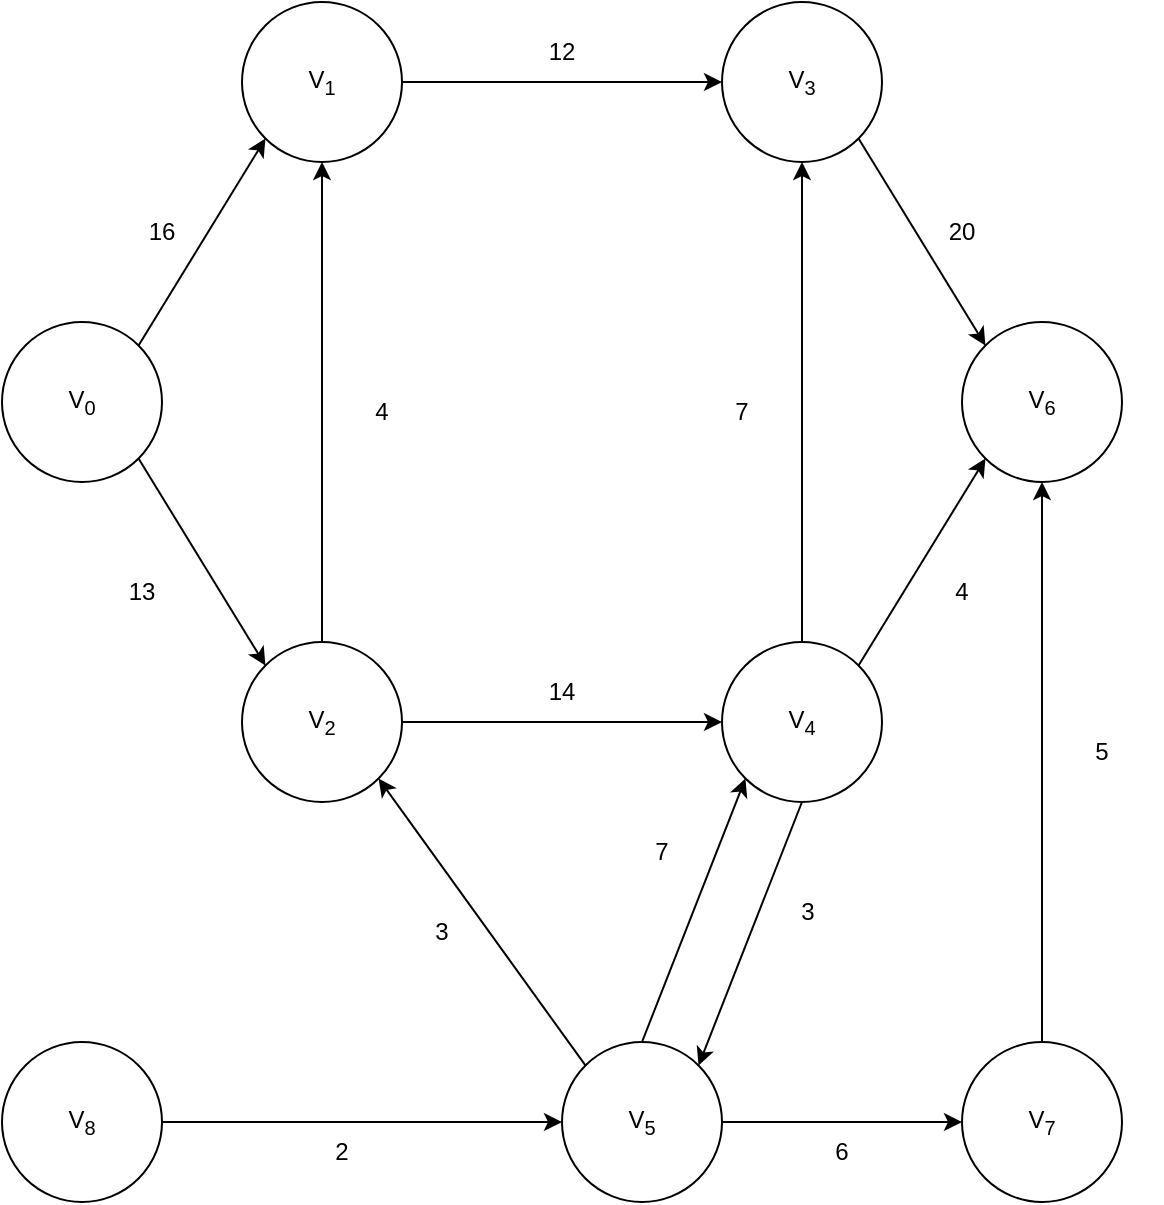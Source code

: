 <mxfile version="27.2.0" pages="11">
  <diagram name="Primer seguimiento" id="YZkG725Obw0aOT5Hqepc">
    <mxGraphModel dx="1226" dy="639" grid="1" gridSize="10" guides="1" tooltips="1" connect="1" arrows="1" fold="1" page="1" pageScale="1" pageWidth="827" pageHeight="1169" math="0" shadow="0">
      <root>
        <mxCell id="0" />
        <mxCell id="1" parent="0" />
        <mxCell id="vqXrYOuNBms2e23iXSn3-14" value="V&lt;sub&gt;0&lt;/sub&gt;" style="ellipse;whiteSpace=wrap;html=1;aspect=fixed;" vertex="1" parent="1">
          <mxGeometry x="40" y="200" width="80" height="80" as="geometry" />
        </mxCell>
        <mxCell id="vqXrYOuNBms2e23iXSn3-15" value="V&lt;sub&gt;1&lt;/sub&gt;" style="ellipse;whiteSpace=wrap;html=1;aspect=fixed;" vertex="1" parent="1">
          <mxGeometry x="160" y="40" width="80" height="80" as="geometry" />
        </mxCell>
        <mxCell id="vqXrYOuNBms2e23iXSn3-16" value="V&lt;sub&gt;2&lt;/sub&gt;" style="ellipse;whiteSpace=wrap;html=1;aspect=fixed;" vertex="1" parent="1">
          <mxGeometry x="160" y="360" width="80" height="80" as="geometry" />
        </mxCell>
        <mxCell id="vqXrYOuNBms2e23iXSn3-17" value="V&lt;sub&gt;3&lt;/sub&gt;" style="ellipse;whiteSpace=wrap;html=1;aspect=fixed;" vertex="1" parent="1">
          <mxGeometry x="400" y="40" width="80" height="80" as="geometry" />
        </mxCell>
        <mxCell id="vqXrYOuNBms2e23iXSn3-18" value="V&lt;sub&gt;4&lt;/sub&gt;" style="ellipse;whiteSpace=wrap;html=1;aspect=fixed;" vertex="1" parent="1">
          <mxGeometry x="400" y="360" width="80" height="80" as="geometry" />
        </mxCell>
        <mxCell id="vqXrYOuNBms2e23iXSn3-19" value="V&lt;sub&gt;6&lt;/sub&gt;" style="ellipse;whiteSpace=wrap;html=1;aspect=fixed;" vertex="1" parent="1">
          <mxGeometry x="520" y="200" width="80" height="80" as="geometry" />
        </mxCell>
        <mxCell id="vqXrYOuNBms2e23iXSn3-20" value="V&lt;sub&gt;5&lt;/sub&gt;" style="ellipse;whiteSpace=wrap;html=1;aspect=fixed;" vertex="1" parent="1">
          <mxGeometry x="320" y="560" width="80" height="80" as="geometry" />
        </mxCell>
        <mxCell id="vqXrYOuNBms2e23iXSn3-21" value="V&lt;sub&gt;8&lt;/sub&gt;" style="ellipse;whiteSpace=wrap;html=1;aspect=fixed;" vertex="1" parent="1">
          <mxGeometry x="40" y="560" width="80" height="80" as="geometry" />
        </mxCell>
        <mxCell id="vqXrYOuNBms2e23iXSn3-22" value="V&lt;sub&gt;7&lt;/sub&gt;" style="ellipse;whiteSpace=wrap;html=1;aspect=fixed;" vertex="1" parent="1">
          <mxGeometry x="520" y="560" width="80" height="80" as="geometry" />
        </mxCell>
        <mxCell id="vqXrYOuNBms2e23iXSn3-23" value="" style="endArrow=classic;html=1;rounded=0;exitX=1;exitY=0;exitDx=0;exitDy=0;entryX=0;entryY=1;entryDx=0;entryDy=0;" edge="1" parent="1" source="vqXrYOuNBms2e23iXSn3-14" target="vqXrYOuNBms2e23iXSn3-15">
          <mxGeometry width="50" height="50" relative="1" as="geometry">
            <mxPoint x="380" y="390" as="sourcePoint" />
            <mxPoint x="430" y="340" as="targetPoint" />
          </mxGeometry>
        </mxCell>
        <mxCell id="vqXrYOuNBms2e23iXSn3-24" value="" style="endArrow=classic;html=1;rounded=0;exitX=1;exitY=0.5;exitDx=0;exitDy=0;entryX=0;entryY=0.5;entryDx=0;entryDy=0;" edge="1" parent="1" source="vqXrYOuNBms2e23iXSn3-15" target="vqXrYOuNBms2e23iXSn3-17">
          <mxGeometry width="50" height="50" relative="1" as="geometry">
            <mxPoint x="380" y="390" as="sourcePoint" />
            <mxPoint x="430" y="340" as="targetPoint" />
          </mxGeometry>
        </mxCell>
        <mxCell id="vqXrYOuNBms2e23iXSn3-25" value="" style="endArrow=classic;html=1;rounded=0;exitX=1;exitY=1;exitDx=0;exitDy=0;entryX=0;entryY=0;entryDx=0;entryDy=0;" edge="1" parent="1" source="vqXrYOuNBms2e23iXSn3-17" target="vqXrYOuNBms2e23iXSn3-19">
          <mxGeometry width="50" height="50" relative="1" as="geometry">
            <mxPoint x="380" y="390" as="sourcePoint" />
            <mxPoint x="430" y="340" as="targetPoint" />
          </mxGeometry>
        </mxCell>
        <mxCell id="vqXrYOuNBms2e23iXSn3-26" value="" style="endArrow=classic;html=1;rounded=0;exitX=1;exitY=1;exitDx=0;exitDy=0;entryX=0;entryY=0;entryDx=0;entryDy=0;" edge="1" parent="1" source="vqXrYOuNBms2e23iXSn3-14" target="vqXrYOuNBms2e23iXSn3-16">
          <mxGeometry width="50" height="50" relative="1" as="geometry">
            <mxPoint x="380" y="390" as="sourcePoint" />
            <mxPoint x="430" y="340" as="targetPoint" />
          </mxGeometry>
        </mxCell>
        <mxCell id="vqXrYOuNBms2e23iXSn3-27" value="" style="endArrow=classic;html=1;rounded=0;exitX=0.5;exitY=0;exitDx=0;exitDy=0;entryX=0.5;entryY=1;entryDx=0;entryDy=0;" edge="1" parent="1" source="vqXrYOuNBms2e23iXSn3-16" target="vqXrYOuNBms2e23iXSn3-15">
          <mxGeometry width="50" height="50" relative="1" as="geometry">
            <mxPoint x="380" y="390" as="sourcePoint" />
            <mxPoint x="430" y="340" as="targetPoint" />
          </mxGeometry>
        </mxCell>
        <mxCell id="vqXrYOuNBms2e23iXSn3-28" value="" style="endArrow=classic;html=1;rounded=0;exitX=0.5;exitY=0;exitDx=0;exitDy=0;entryX=0.5;entryY=1;entryDx=0;entryDy=0;" edge="1" parent="1" source="vqXrYOuNBms2e23iXSn3-18" target="vqXrYOuNBms2e23iXSn3-17">
          <mxGeometry width="50" height="50" relative="1" as="geometry">
            <mxPoint x="380" y="390" as="sourcePoint" />
            <mxPoint x="430" y="340" as="targetPoint" />
          </mxGeometry>
        </mxCell>
        <mxCell id="vqXrYOuNBms2e23iXSn3-30" value="" style="endArrow=classic;html=1;rounded=0;exitX=1;exitY=0;exitDx=0;exitDy=0;entryX=0;entryY=1;entryDx=0;entryDy=0;" edge="1" parent="1" source="vqXrYOuNBms2e23iXSn3-18" target="vqXrYOuNBms2e23iXSn3-19">
          <mxGeometry width="50" height="50" relative="1" as="geometry">
            <mxPoint x="380" y="390" as="sourcePoint" />
            <mxPoint x="430" y="340" as="targetPoint" />
          </mxGeometry>
        </mxCell>
        <mxCell id="vqXrYOuNBms2e23iXSn3-31" value="" style="endArrow=classic;html=1;rounded=0;exitX=0.5;exitY=0;exitDx=0;exitDy=0;entryX=0.5;entryY=1;entryDx=0;entryDy=0;" edge="1" parent="1" source="vqXrYOuNBms2e23iXSn3-22" target="vqXrYOuNBms2e23iXSn3-19">
          <mxGeometry width="50" height="50" relative="1" as="geometry">
            <mxPoint x="380" y="390" as="sourcePoint" />
            <mxPoint x="430" y="340" as="targetPoint" />
          </mxGeometry>
        </mxCell>
        <mxCell id="vqXrYOuNBms2e23iXSn3-32" value="" style="endArrow=classic;html=1;rounded=0;exitX=1;exitY=0.5;exitDx=0;exitDy=0;entryX=0;entryY=0.5;entryDx=0;entryDy=0;" edge="1" parent="1" source="vqXrYOuNBms2e23iXSn3-20" target="vqXrYOuNBms2e23iXSn3-22">
          <mxGeometry width="50" height="50" relative="1" as="geometry">
            <mxPoint x="380" y="390" as="sourcePoint" />
            <mxPoint x="430" y="340" as="targetPoint" />
          </mxGeometry>
        </mxCell>
        <mxCell id="vqXrYOuNBms2e23iXSn3-33" value="" style="endArrow=classic;html=1;rounded=0;exitX=0.5;exitY=0;exitDx=0;exitDy=0;entryX=0;entryY=1;entryDx=0;entryDy=0;" edge="1" parent="1" source="vqXrYOuNBms2e23iXSn3-20" target="vqXrYOuNBms2e23iXSn3-18">
          <mxGeometry width="50" height="50" relative="1" as="geometry">
            <mxPoint x="380" y="390" as="sourcePoint" />
            <mxPoint x="430" y="340" as="targetPoint" />
          </mxGeometry>
        </mxCell>
        <mxCell id="vqXrYOuNBms2e23iXSn3-34" value="" style="endArrow=classic;html=1;rounded=0;exitX=0.5;exitY=1;exitDx=0;exitDy=0;entryX=1;entryY=0;entryDx=0;entryDy=0;" edge="1" parent="1" source="vqXrYOuNBms2e23iXSn3-18" target="vqXrYOuNBms2e23iXSn3-20">
          <mxGeometry width="50" height="50" relative="1" as="geometry">
            <mxPoint x="380" y="390" as="sourcePoint" />
            <mxPoint x="430" y="340" as="targetPoint" />
          </mxGeometry>
        </mxCell>
        <mxCell id="vqXrYOuNBms2e23iXSn3-35" value="" style="endArrow=classic;html=1;rounded=0;exitX=0;exitY=0;exitDx=0;exitDy=0;entryX=1;entryY=1;entryDx=0;entryDy=0;" edge="1" parent="1" source="vqXrYOuNBms2e23iXSn3-20" target="vqXrYOuNBms2e23iXSn3-16">
          <mxGeometry width="50" height="50" relative="1" as="geometry">
            <mxPoint x="380" y="390" as="sourcePoint" />
            <mxPoint x="430" y="340" as="targetPoint" />
          </mxGeometry>
        </mxCell>
        <mxCell id="vqXrYOuNBms2e23iXSn3-36" value="" style="endArrow=classic;html=1;rounded=0;exitX=1;exitY=0.5;exitDx=0;exitDy=0;entryX=0;entryY=0.5;entryDx=0;entryDy=0;" edge="1" parent="1" source="vqXrYOuNBms2e23iXSn3-21" target="vqXrYOuNBms2e23iXSn3-20">
          <mxGeometry width="50" height="50" relative="1" as="geometry">
            <mxPoint x="380" y="390" as="sourcePoint" />
            <mxPoint x="430" y="340" as="targetPoint" />
          </mxGeometry>
        </mxCell>
        <mxCell id="vqXrYOuNBms2e23iXSn3-38" value="12" style="text;html=1;align=center;verticalAlign=middle;whiteSpace=wrap;rounded=0;" vertex="1" parent="1">
          <mxGeometry x="290" y="50" width="60" height="30" as="geometry" />
        </mxCell>
        <mxCell id="vqXrYOuNBms2e23iXSn3-39" value="7" style="text;html=1;align=center;verticalAlign=middle;whiteSpace=wrap;rounded=0;" vertex="1" parent="1">
          <mxGeometry x="380" y="230" width="60" height="30" as="geometry" />
        </mxCell>
        <mxCell id="vqXrYOuNBms2e23iXSn3-41" value="16" style="text;html=1;align=center;verticalAlign=middle;whiteSpace=wrap;rounded=0;" vertex="1" parent="1">
          <mxGeometry x="90" y="140" width="60" height="30" as="geometry" />
        </mxCell>
        <mxCell id="vqXrYOuNBms2e23iXSn3-42" value="4" style="text;html=1;align=center;verticalAlign=middle;whiteSpace=wrap;rounded=0;" vertex="1" parent="1">
          <mxGeometry x="200" y="230" width="60" height="30" as="geometry" />
        </mxCell>
        <mxCell id="vqXrYOuNBms2e23iXSn3-43" value="13" style="text;html=1;align=center;verticalAlign=middle;whiteSpace=wrap;rounded=0;" vertex="1" parent="1">
          <mxGeometry x="80" y="320" width="60" height="30" as="geometry" />
        </mxCell>
        <mxCell id="vqXrYOuNBms2e23iXSn3-44" value="3" style="text;html=1;align=center;verticalAlign=middle;whiteSpace=wrap;rounded=0;" vertex="1" parent="1">
          <mxGeometry x="230" y="490" width="60" height="30" as="geometry" />
        </mxCell>
        <mxCell id="vqXrYOuNBms2e23iXSn3-45" value="20" style="text;html=1;align=center;verticalAlign=middle;whiteSpace=wrap;rounded=0;" vertex="1" parent="1">
          <mxGeometry x="490" y="140" width="60" height="30" as="geometry" />
        </mxCell>
        <mxCell id="vqXrYOuNBms2e23iXSn3-46" value="5" style="text;html=1;align=center;verticalAlign=middle;whiteSpace=wrap;rounded=0;" vertex="1" parent="1">
          <mxGeometry x="560" y="400" width="60" height="30" as="geometry" />
        </mxCell>
        <mxCell id="vqXrYOuNBms2e23iXSn3-47" value="4" style="text;html=1;align=center;verticalAlign=middle;whiteSpace=wrap;rounded=0;" vertex="1" parent="1">
          <mxGeometry x="490" y="320" width="60" height="30" as="geometry" />
        </mxCell>
        <mxCell id="vqXrYOuNBms2e23iXSn3-48" value="3" style="text;html=1;align=center;verticalAlign=middle;whiteSpace=wrap;rounded=0;" vertex="1" parent="1">
          <mxGeometry x="413" y="480" width="60" height="30" as="geometry" />
        </mxCell>
        <mxCell id="vqXrYOuNBms2e23iXSn3-49" value="7" style="text;html=1;align=center;verticalAlign=middle;whiteSpace=wrap;rounded=0;" vertex="1" parent="1">
          <mxGeometry x="340" y="450" width="60" height="30" as="geometry" />
        </mxCell>
        <mxCell id="vqXrYOuNBms2e23iXSn3-50" value="2" style="text;html=1;align=center;verticalAlign=middle;whiteSpace=wrap;rounded=0;" vertex="1" parent="1">
          <mxGeometry x="180" y="600" width="60" height="30" as="geometry" />
        </mxCell>
        <mxCell id="vqXrYOuNBms2e23iXSn3-51" value="6" style="text;html=1;align=center;verticalAlign=middle;whiteSpace=wrap;rounded=0;" vertex="1" parent="1">
          <mxGeometry x="430" y="600" width="60" height="30" as="geometry" />
        </mxCell>
        <mxCell id="vqXrYOuNBms2e23iXSn3-52" value="" style="endArrow=classic;html=1;rounded=0;exitX=1;exitY=0.5;exitDx=0;exitDy=0;entryX=0;entryY=0.5;entryDx=0;entryDy=0;" edge="1" parent="1" source="vqXrYOuNBms2e23iXSn3-16" target="vqXrYOuNBms2e23iXSn3-18">
          <mxGeometry width="50" height="50" relative="1" as="geometry">
            <mxPoint x="380" y="390" as="sourcePoint" />
            <mxPoint x="430" y="340" as="targetPoint" />
          </mxGeometry>
        </mxCell>
        <mxCell id="vqXrYOuNBms2e23iXSn3-53" value="14" style="text;html=1;align=center;verticalAlign=middle;whiteSpace=wrap;rounded=0;" vertex="1" parent="1">
          <mxGeometry x="290" y="370" width="60" height="30" as="geometry" />
        </mxCell>
      </root>
    </mxGraphModel>
  </diagram>
  <diagram id="fmFSzmWXrEESKfqhIXBm" name="Restricciones">
    <mxGraphModel dx="2316" dy="776" grid="1" gridSize="10" guides="1" tooltips="1" connect="1" arrows="1" fold="1" page="1" pageScale="1" pageWidth="827" pageHeight="1169" math="0" shadow="0">
      <root>
        <mxCell id="0" />
        <mxCell id="1" parent="0" />
        <mxCell id="6Xi78Bd2n3OEm15Qcqm1-1" value="V&lt;sub&gt;0&lt;/sub&gt;" style="ellipse;whiteSpace=wrap;html=1;aspect=fixed;" vertex="1" parent="1">
          <mxGeometry x="124" y="360" width="80" height="80" as="geometry" />
        </mxCell>
        <mxCell id="6Xi78Bd2n3OEm15Qcqm1-2" value="V&lt;sub&gt;1&lt;/sub&gt;" style="ellipse;whiteSpace=wrap;html=1;aspect=fixed;" vertex="1" parent="1">
          <mxGeometry x="244" y="200" width="80" height="80" as="geometry" />
        </mxCell>
        <mxCell id="6Xi78Bd2n3OEm15Qcqm1-3" value="V&lt;sub&gt;2&lt;/sub&gt;" style="ellipse;whiteSpace=wrap;html=1;aspect=fixed;" vertex="1" parent="1">
          <mxGeometry x="244" y="520" width="80" height="80" as="geometry" />
        </mxCell>
        <mxCell id="6Xi78Bd2n3OEm15Qcqm1-4" value="V&lt;sub&gt;3&lt;/sub&gt;" style="ellipse;whiteSpace=wrap;html=1;aspect=fixed;" vertex="1" parent="1">
          <mxGeometry x="484" y="200" width="80" height="80" as="geometry" />
        </mxCell>
        <mxCell id="6Xi78Bd2n3OEm15Qcqm1-5" value="V&lt;sub&gt;4&lt;/sub&gt;" style="ellipse;whiteSpace=wrap;html=1;aspect=fixed;" vertex="1" parent="1">
          <mxGeometry x="484" y="520" width="80" height="80" as="geometry" />
        </mxCell>
        <mxCell id="6Xi78Bd2n3OEm15Qcqm1-6" value="V&lt;sub&gt;6&lt;/sub&gt;" style="ellipse;whiteSpace=wrap;html=1;aspect=fixed;" vertex="1" parent="1">
          <mxGeometry x="684" y="360" width="80" height="80" as="geometry" />
        </mxCell>
        <mxCell id="6Xi78Bd2n3OEm15Qcqm1-7" value="V&lt;sub&gt;5&lt;/sub&gt;" style="ellipse;whiteSpace=wrap;html=1;aspect=fixed;" vertex="1" parent="1">
          <mxGeometry x="404" y="800" width="80" height="80" as="geometry" />
        </mxCell>
        <mxCell id="6Xi78Bd2n3OEm15Qcqm1-8" value="V&lt;sub&gt;8&lt;/sub&gt;" style="ellipse;whiteSpace=wrap;html=1;aspect=fixed;" vertex="1" parent="1">
          <mxGeometry x="124" y="800" width="80" height="80" as="geometry" />
        </mxCell>
        <mxCell id="6Xi78Bd2n3OEm15Qcqm1-9" value="V&lt;sub&gt;7&lt;/sub&gt;" style="ellipse;whiteSpace=wrap;html=1;aspect=fixed;" vertex="1" parent="1">
          <mxGeometry x="684" y="800" width="80" height="80" as="geometry" />
        </mxCell>
        <mxCell id="6Xi78Bd2n3OEm15Qcqm1-10" value="" style="endArrow=classic;html=1;rounded=0;exitX=1;exitY=0;exitDx=0;exitDy=0;entryX=0;entryY=1;entryDx=0;entryDy=0;" edge="1" parent="1" source="6Xi78Bd2n3OEm15Qcqm1-1" target="6Xi78Bd2n3OEm15Qcqm1-2">
          <mxGeometry width="50" height="50" relative="1" as="geometry">
            <mxPoint x="464" y="550" as="sourcePoint" />
            <mxPoint x="514" y="500" as="targetPoint" />
          </mxGeometry>
        </mxCell>
        <mxCell id="6Xi78Bd2n3OEm15Qcqm1-11" value="" style="endArrow=classic;html=1;rounded=0;exitX=1;exitY=0.5;exitDx=0;exitDy=0;entryX=0;entryY=0.5;entryDx=0;entryDy=0;" edge="1" parent="1" source="6Xi78Bd2n3OEm15Qcqm1-2" target="6Xi78Bd2n3OEm15Qcqm1-4">
          <mxGeometry width="50" height="50" relative="1" as="geometry">
            <mxPoint x="464" y="550" as="sourcePoint" />
            <mxPoint x="514" y="500" as="targetPoint" />
          </mxGeometry>
        </mxCell>
        <mxCell id="6Xi78Bd2n3OEm15Qcqm1-12" value="" style="endArrow=classic;html=1;rounded=0;exitX=1;exitY=1;exitDx=0;exitDy=0;entryX=0;entryY=0;entryDx=0;entryDy=0;" edge="1" parent="1" source="6Xi78Bd2n3OEm15Qcqm1-4" target="6Xi78Bd2n3OEm15Qcqm1-6">
          <mxGeometry width="50" height="50" relative="1" as="geometry">
            <mxPoint x="464" y="550" as="sourcePoint" />
            <mxPoint x="514" y="500" as="targetPoint" />
          </mxGeometry>
        </mxCell>
        <mxCell id="6Xi78Bd2n3OEm15Qcqm1-13" value="" style="endArrow=classic;html=1;rounded=0;exitX=1;exitY=1;exitDx=0;exitDy=0;entryX=0;entryY=0;entryDx=0;entryDy=0;" edge="1" parent="1" source="6Xi78Bd2n3OEm15Qcqm1-1" target="6Xi78Bd2n3OEm15Qcqm1-3">
          <mxGeometry width="50" height="50" relative="1" as="geometry">
            <mxPoint x="464" y="550" as="sourcePoint" />
            <mxPoint x="514" y="500" as="targetPoint" />
          </mxGeometry>
        </mxCell>
        <mxCell id="6Xi78Bd2n3OEm15Qcqm1-14" value="" style="endArrow=classic;html=1;rounded=0;exitX=0.5;exitY=0;exitDx=0;exitDy=0;entryX=0.5;entryY=1;entryDx=0;entryDy=0;" edge="1" parent="1" source="6Xi78Bd2n3OEm15Qcqm1-3" target="6Xi78Bd2n3OEm15Qcqm1-2">
          <mxGeometry width="50" height="50" relative="1" as="geometry">
            <mxPoint x="464" y="550" as="sourcePoint" />
            <mxPoint x="514" y="500" as="targetPoint" />
          </mxGeometry>
        </mxCell>
        <mxCell id="6Xi78Bd2n3OEm15Qcqm1-15" value="" style="endArrow=classic;html=1;rounded=0;exitX=0.5;exitY=0;exitDx=0;exitDy=0;entryX=0.5;entryY=1;entryDx=0;entryDy=0;" edge="1" parent="1" source="6Xi78Bd2n3OEm15Qcqm1-5" target="6Xi78Bd2n3OEm15Qcqm1-4">
          <mxGeometry width="50" height="50" relative="1" as="geometry">
            <mxPoint x="464" y="550" as="sourcePoint" />
            <mxPoint x="514" y="500" as="targetPoint" />
          </mxGeometry>
        </mxCell>
        <mxCell id="6Xi78Bd2n3OEm15Qcqm1-16" value="" style="endArrow=classic;html=1;rounded=0;exitX=1;exitY=0;exitDx=0;exitDy=0;entryX=0;entryY=1;entryDx=0;entryDy=0;" edge="1" parent="1" source="6Xi78Bd2n3OEm15Qcqm1-5" target="6Xi78Bd2n3OEm15Qcqm1-6">
          <mxGeometry width="50" height="50" relative="1" as="geometry">
            <mxPoint x="464" y="550" as="sourcePoint" />
            <mxPoint x="514" y="500" as="targetPoint" />
          </mxGeometry>
        </mxCell>
        <mxCell id="6Xi78Bd2n3OEm15Qcqm1-17" value="" style="endArrow=classic;html=1;rounded=0;exitX=0.5;exitY=0;exitDx=0;exitDy=0;entryX=0.5;entryY=1;entryDx=0;entryDy=0;" edge="1" parent="1" source="6Xi78Bd2n3OEm15Qcqm1-9" target="6Xi78Bd2n3OEm15Qcqm1-6">
          <mxGeometry width="50" height="50" relative="1" as="geometry">
            <mxPoint x="464" y="550" as="sourcePoint" />
            <mxPoint x="514" y="500" as="targetPoint" />
          </mxGeometry>
        </mxCell>
        <mxCell id="6Xi78Bd2n3OEm15Qcqm1-18" value="" style="endArrow=classic;html=1;rounded=0;exitX=1;exitY=0.5;exitDx=0;exitDy=0;entryX=0;entryY=0.5;entryDx=0;entryDy=0;" edge="1" parent="1" source="6Xi78Bd2n3OEm15Qcqm1-7" target="6Xi78Bd2n3OEm15Qcqm1-9">
          <mxGeometry width="50" height="50" relative="1" as="geometry">
            <mxPoint x="464" y="630" as="sourcePoint" />
            <mxPoint x="514" y="580" as="targetPoint" />
          </mxGeometry>
        </mxCell>
        <mxCell id="6Xi78Bd2n3OEm15Qcqm1-19" value="" style="endArrow=classic;html=1;rounded=0;exitX=0.5;exitY=0;exitDx=0;exitDy=0;entryX=0;entryY=1;entryDx=0;entryDy=0;" edge="1" parent="1" source="6Xi78Bd2n3OEm15Qcqm1-7" target="6Xi78Bd2n3OEm15Qcqm1-5">
          <mxGeometry width="50" height="50" relative="1" as="geometry">
            <mxPoint x="464" y="550" as="sourcePoint" />
            <mxPoint x="514" y="500" as="targetPoint" />
          </mxGeometry>
        </mxCell>
        <mxCell id="6Xi78Bd2n3OEm15Qcqm1-21" value="" style="endArrow=classic;html=1;rounded=0;exitX=0;exitY=0;exitDx=0;exitDy=0;entryX=1;entryY=1;entryDx=0;entryDy=0;" edge="1" parent="1" source="6Xi78Bd2n3OEm15Qcqm1-7" target="6Xi78Bd2n3OEm15Qcqm1-3">
          <mxGeometry width="50" height="50" relative="1" as="geometry">
            <mxPoint x="464" y="550" as="sourcePoint" />
            <mxPoint x="514" y="500" as="targetPoint" />
          </mxGeometry>
        </mxCell>
        <mxCell id="6Xi78Bd2n3OEm15Qcqm1-22" value="" style="endArrow=classic;html=1;rounded=0;exitX=1;exitY=0.5;exitDx=0;exitDy=0;entryX=0;entryY=0.5;entryDx=0;entryDy=0;" edge="1" parent="1" source="6Xi78Bd2n3OEm15Qcqm1-8" target="6Xi78Bd2n3OEm15Qcqm1-7">
          <mxGeometry width="50" height="50" relative="1" as="geometry">
            <mxPoint x="464" y="630" as="sourcePoint" />
            <mxPoint x="514" y="580" as="targetPoint" />
          </mxGeometry>
        </mxCell>
        <mxCell id="6Xi78Bd2n3OEm15Qcqm1-23" value="12" style="text;html=1;align=center;verticalAlign=middle;whiteSpace=wrap;rounded=0;" vertex="1" parent="1">
          <mxGeometry x="374" y="210" width="60" height="30" as="geometry" />
        </mxCell>
        <mxCell id="6Xi78Bd2n3OEm15Qcqm1-24" value="7" style="text;html=1;align=center;verticalAlign=middle;whiteSpace=wrap;rounded=0;" vertex="1" parent="1">
          <mxGeometry x="464" y="390" width="60" height="30" as="geometry" />
        </mxCell>
        <mxCell id="6Xi78Bd2n3OEm15Qcqm1-25" value="16" style="text;html=1;align=center;verticalAlign=middle;whiteSpace=wrap;rounded=0;" vertex="1" parent="1">
          <mxGeometry x="174" y="300" width="60" height="30" as="geometry" />
        </mxCell>
        <mxCell id="6Xi78Bd2n3OEm15Qcqm1-26" value="4" style="text;html=1;align=center;verticalAlign=middle;whiteSpace=wrap;rounded=0;" vertex="1" parent="1">
          <mxGeometry x="284" y="390" width="60" height="30" as="geometry" />
        </mxCell>
        <mxCell id="6Xi78Bd2n3OEm15Qcqm1-27" value="13" style="text;html=1;align=center;verticalAlign=middle;whiteSpace=wrap;rounded=0;" vertex="1" parent="1">
          <mxGeometry x="164" y="480" width="60" height="30" as="geometry" />
        </mxCell>
        <mxCell id="6Xi78Bd2n3OEm15Qcqm1-28" value="3" style="text;html=1;align=center;verticalAlign=middle;whiteSpace=wrap;rounded=0;" vertex="1" parent="1">
          <mxGeometry x="300" y="650" width="60" height="30" as="geometry" />
        </mxCell>
        <mxCell id="6Xi78Bd2n3OEm15Qcqm1-29" value="20" style="text;html=1;align=center;verticalAlign=middle;whiteSpace=wrap;rounded=0;" vertex="1" parent="1">
          <mxGeometry x="604" y="290" width="60" height="30" as="geometry" />
        </mxCell>
        <mxCell id="6Xi78Bd2n3OEm15Qcqm1-30" value="5" style="text;html=1;align=center;verticalAlign=middle;whiteSpace=wrap;rounded=0;" vertex="1" parent="1">
          <mxGeometry x="720" y="570" width="60" height="30" as="geometry" />
        </mxCell>
        <mxCell id="6Xi78Bd2n3OEm15Qcqm1-31" value="4" style="text;html=1;align=center;verticalAlign=middle;whiteSpace=wrap;rounded=0;" vertex="1" parent="1">
          <mxGeometry x="604" y="480" width="60" height="30" as="geometry" />
        </mxCell>
        <mxCell id="6Xi78Bd2n3OEm15Qcqm1-32" value="3" style="text;html=1;align=center;verticalAlign=middle;whiteSpace=wrap;rounded=0;" vertex="1" parent="1">
          <mxGeometry x="560" y="610" width="60" height="30" as="geometry" />
        </mxCell>
        <mxCell id="6Xi78Bd2n3OEm15Qcqm1-33" value="7" style="text;html=1;align=center;verticalAlign=middle;whiteSpace=wrap;rounded=0;" vertex="1" parent="1">
          <mxGeometry x="424" y="650" width="60" height="30" as="geometry" />
        </mxCell>
        <mxCell id="6Xi78Bd2n3OEm15Qcqm1-34" value="2" style="text;html=1;align=center;verticalAlign=middle;whiteSpace=wrap;rounded=0;" vertex="1" parent="1">
          <mxGeometry x="264" y="840" width="60" height="30" as="geometry" />
        </mxCell>
        <mxCell id="6Xi78Bd2n3OEm15Qcqm1-35" value="6" style="text;html=1;align=center;verticalAlign=middle;whiteSpace=wrap;rounded=0;" vertex="1" parent="1">
          <mxGeometry x="564" y="840" width="60" height="30" as="geometry" />
        </mxCell>
        <mxCell id="6Xi78Bd2n3OEm15Qcqm1-36" value="" style="endArrow=classic;html=1;rounded=0;exitX=1;exitY=0.5;exitDx=0;exitDy=0;entryX=0;entryY=0.5;entryDx=0;entryDy=0;" edge="1" parent="1" source="6Xi78Bd2n3OEm15Qcqm1-3" target="6Xi78Bd2n3OEm15Qcqm1-5">
          <mxGeometry width="50" height="50" relative="1" as="geometry">
            <mxPoint x="464" y="550" as="sourcePoint" />
            <mxPoint x="514" y="500" as="targetPoint" />
          </mxGeometry>
        </mxCell>
        <mxCell id="6Xi78Bd2n3OEm15Qcqm1-37" value="14" style="text;html=1;align=center;verticalAlign=middle;whiteSpace=wrap;rounded=0;" vertex="1" parent="1">
          <mxGeometry x="374" y="530" width="60" height="30" as="geometry" />
        </mxCell>
        <mxCell id="6Xi78Bd2n3OEm15Qcqm1-38" value="S" style="ellipse;whiteSpace=wrap;html=1;aspect=fixed;" vertex="1" parent="1">
          <mxGeometry x="-40" y="520" width="80" height="80" as="geometry" />
        </mxCell>
        <mxCell id="6Xi78Bd2n3OEm15Qcqm1-39" value="" style="endArrow=classic;html=1;rounded=0;exitX=1;exitY=0;exitDx=0;exitDy=0;entryX=0;entryY=1;entryDx=0;entryDy=0;" edge="1" parent="1" source="6Xi78Bd2n3OEm15Qcqm1-38" target="6Xi78Bd2n3OEm15Qcqm1-1">
          <mxGeometry width="50" height="50" relative="1" as="geometry">
            <mxPoint x="580" y="520" as="sourcePoint" />
            <mxPoint x="630" y="470" as="targetPoint" />
          </mxGeometry>
        </mxCell>
        <mxCell id="6Xi78Bd2n3OEm15Qcqm1-40" value="" style="endArrow=classic;html=1;rounded=0;exitX=1;exitY=1;exitDx=0;exitDy=0;entryX=0;entryY=0;entryDx=0;entryDy=0;" edge="1" parent="1" source="6Xi78Bd2n3OEm15Qcqm1-38" target="6Xi78Bd2n3OEm15Qcqm1-8">
          <mxGeometry width="50" height="50" relative="1" as="geometry">
            <mxPoint x="580" y="520" as="sourcePoint" />
            <mxPoint x="630" y="470" as="targetPoint" />
          </mxGeometry>
        </mxCell>
        <mxCell id="6Xi78Bd2n3OEm15Qcqm1-41" value="&lt;span style=&quot;font-family: &amp;quot;Google Sans&amp;quot;, Arial, sans-serif; font-size: 18px; text-align: start;&quot;&gt;&lt;font style=&quot;color: light-dark(rgb(238, 240, 255), rgb(255, 255, 255));&quot;&gt;∞&lt;/font&gt;&lt;/span&gt;" style="text;html=1;align=center;verticalAlign=middle;whiteSpace=wrap;rounded=0;" vertex="1" parent="1">
          <mxGeometry x="30" y="460" width="60" height="30" as="geometry" />
        </mxCell>
        <mxCell id="6Xi78Bd2n3OEm15Qcqm1-42" value="&lt;span style=&quot;font-family: &amp;quot;Google Sans&amp;quot;, Arial, sans-serif; font-size: 18px; text-align: start;&quot;&gt;&lt;font style=&quot;color: light-dark(rgb(238, 240, 255), rgb(255, 255, 255));&quot;&gt;∞&lt;/font&gt;&lt;/span&gt;" style="text;html=1;align=center;verticalAlign=middle;whiteSpace=wrap;rounded=0;" vertex="1" parent="1">
          <mxGeometry x="20" y="660" width="60" height="30" as="geometry" />
        </mxCell>
        <mxCell id="6Xi78Bd2n3OEm15Qcqm1-45" value="X" style="ellipse;whiteSpace=wrap;html=1;aspect=fixed;" vertex="1" parent="1">
          <mxGeometry x="520" y="680" width="80" height="80" as="geometry" />
        </mxCell>
        <mxCell id="6Xi78Bd2n3OEm15Qcqm1-46" value="" style="endArrow=classic;html=1;rounded=0;exitX=1;exitY=1;exitDx=0;exitDy=0;entryX=0.5;entryY=0;entryDx=0;entryDy=0;" edge="1" parent="1" source="6Xi78Bd2n3OEm15Qcqm1-5" target="6Xi78Bd2n3OEm15Qcqm1-45">
          <mxGeometry width="50" height="50" relative="1" as="geometry">
            <mxPoint x="600" y="520" as="sourcePoint" />
            <mxPoint x="650" y="470" as="targetPoint" />
          </mxGeometry>
        </mxCell>
        <mxCell id="6Xi78Bd2n3OEm15Qcqm1-47" value="" style="endArrow=classic;html=1;rounded=0;exitX=0;exitY=1;exitDx=0;exitDy=0;entryX=1;entryY=0;entryDx=0;entryDy=0;" edge="1" parent="1" source="6Xi78Bd2n3OEm15Qcqm1-45" target="6Xi78Bd2n3OEm15Qcqm1-7">
          <mxGeometry width="50" height="50" relative="1" as="geometry">
            <mxPoint x="600" y="520" as="sourcePoint" />
            <mxPoint x="650" y="470" as="targetPoint" />
          </mxGeometry>
        </mxCell>
        <mxCell id="6Xi78Bd2n3OEm15Qcqm1-48" value="3" style="text;html=1;align=center;verticalAlign=middle;whiteSpace=wrap;rounded=0;" vertex="1" parent="1">
          <mxGeometry x="504" y="770" width="60" height="30" as="geometry" />
        </mxCell>
      </root>
    </mxGraphModel>
  </diagram>
  <diagram id="EDAfL1AM0RDuP7cj8Muv" name="S-&gt;V0-&gt;V1-&gt;V3-&gt;V6">
    <mxGraphModel dx="1489" dy="776" grid="1" gridSize="10" guides="1" tooltips="1" connect="1" arrows="1" fold="1" page="1" pageScale="1" pageWidth="827" pageHeight="1169" math="0" shadow="0">
      <root>
        <mxCell id="0" />
        <mxCell id="1" parent="0" />
        <mxCell id="ChJ9TvcpkxQUn9MXvxLW-1" value="V&lt;sub&gt;0&lt;/sub&gt;" style="ellipse;whiteSpace=wrap;html=1;aspect=fixed;" vertex="1" parent="1">
          <mxGeometry x="464" y="520" width="80" height="80" as="geometry" />
        </mxCell>
        <mxCell id="ChJ9TvcpkxQUn9MXvxLW-2" value="V&lt;sub&gt;1&lt;/sub&gt;" style="ellipse;whiteSpace=wrap;html=1;aspect=fixed;" vertex="1" parent="1">
          <mxGeometry x="584" y="360" width="80" height="80" as="geometry" />
        </mxCell>
        <mxCell id="ChJ9TvcpkxQUn9MXvxLW-3" value="V&lt;sub&gt;2&lt;/sub&gt;" style="ellipse;whiteSpace=wrap;html=1;aspect=fixed;" vertex="1" parent="1">
          <mxGeometry x="584" y="680" width="80" height="80" as="geometry" />
        </mxCell>
        <mxCell id="ChJ9TvcpkxQUn9MXvxLW-4" value="V&lt;sub&gt;3&lt;/sub&gt;" style="ellipse;whiteSpace=wrap;html=1;aspect=fixed;" vertex="1" parent="1">
          <mxGeometry x="824" y="360" width="80" height="80" as="geometry" />
        </mxCell>
        <mxCell id="ChJ9TvcpkxQUn9MXvxLW-5" value="V&lt;sub&gt;4&lt;/sub&gt;" style="ellipse;whiteSpace=wrap;html=1;aspect=fixed;" vertex="1" parent="1">
          <mxGeometry x="824" y="680" width="80" height="80" as="geometry" />
        </mxCell>
        <mxCell id="ChJ9TvcpkxQUn9MXvxLW-6" value="V&lt;sub&gt;6&lt;/sub&gt;" style="ellipse;whiteSpace=wrap;html=1;aspect=fixed;" vertex="1" parent="1">
          <mxGeometry x="1024" y="520" width="80" height="80" as="geometry" />
        </mxCell>
        <mxCell id="ChJ9TvcpkxQUn9MXvxLW-7" value="V&lt;sub&gt;5&lt;/sub&gt;" style="ellipse;whiteSpace=wrap;html=1;aspect=fixed;" vertex="1" parent="1">
          <mxGeometry x="744" y="960" width="80" height="80" as="geometry" />
        </mxCell>
        <mxCell id="ChJ9TvcpkxQUn9MXvxLW-8" value="V&lt;sub&gt;8&lt;/sub&gt;" style="ellipse;whiteSpace=wrap;html=1;aspect=fixed;" vertex="1" parent="1">
          <mxGeometry x="464" y="960" width="80" height="80" as="geometry" />
        </mxCell>
        <mxCell id="ChJ9TvcpkxQUn9MXvxLW-9" value="V&lt;sub&gt;7&lt;/sub&gt;" style="ellipse;whiteSpace=wrap;html=1;aspect=fixed;" vertex="1" parent="1">
          <mxGeometry x="1024" y="960" width="80" height="80" as="geometry" />
        </mxCell>
        <mxCell id="ChJ9TvcpkxQUn9MXvxLW-10" value="" style="endArrow=classic;html=1;rounded=0;exitX=1;exitY=0;exitDx=0;exitDy=0;entryX=0;entryY=1;entryDx=0;entryDy=0;" edge="1" parent="1" source="ChJ9TvcpkxQUn9MXvxLW-1" target="ChJ9TvcpkxQUn9MXvxLW-2">
          <mxGeometry width="50" height="50" relative="1" as="geometry">
            <mxPoint x="804" y="710" as="sourcePoint" />
            <mxPoint x="854" y="660" as="targetPoint" />
          </mxGeometry>
        </mxCell>
        <mxCell id="ChJ9TvcpkxQUn9MXvxLW-11" value="" style="endArrow=classic;html=1;rounded=0;entryX=1;entryY=0.5;entryDx=0;entryDy=0;exitX=0;exitY=0.5;exitDx=0;exitDy=0;strokeColor=light-dark(#000000,#CC0000);" edge="1" parent="1" source="ChJ9TvcpkxQUn9MXvxLW-4" target="ChJ9TvcpkxQUn9MXvxLW-2">
          <mxGeometry width="50" height="50" relative="1" as="geometry">
            <mxPoint x="710" y="470" as="sourcePoint" />
            <mxPoint x="854" y="660" as="targetPoint" />
          </mxGeometry>
        </mxCell>
        <mxCell id="ChJ9TvcpkxQUn9MXvxLW-12" value="" style="endArrow=classic;html=1;rounded=0;exitX=1;exitY=1;exitDx=0;exitDy=0;entryX=0;entryY=0;entryDx=0;entryDy=0;" edge="1" parent="1" source="ChJ9TvcpkxQUn9MXvxLW-4" target="ChJ9TvcpkxQUn9MXvxLW-6">
          <mxGeometry width="50" height="50" relative="1" as="geometry">
            <mxPoint x="804" y="710" as="sourcePoint" />
            <mxPoint x="854" y="660" as="targetPoint" />
          </mxGeometry>
        </mxCell>
        <mxCell id="ChJ9TvcpkxQUn9MXvxLW-13" value="" style="endArrow=classic;html=1;rounded=0;exitX=1;exitY=1;exitDx=0;exitDy=0;entryX=0;entryY=0;entryDx=0;entryDy=0;" edge="1" parent="1" source="ChJ9TvcpkxQUn9MXvxLW-1" target="ChJ9TvcpkxQUn9MXvxLW-3">
          <mxGeometry width="50" height="50" relative="1" as="geometry">
            <mxPoint x="804" y="710" as="sourcePoint" />
            <mxPoint x="854" y="660" as="targetPoint" />
          </mxGeometry>
        </mxCell>
        <mxCell id="ChJ9TvcpkxQUn9MXvxLW-14" value="" style="endArrow=classic;html=1;rounded=0;exitX=0.5;exitY=0;exitDx=0;exitDy=0;entryX=0.5;entryY=1;entryDx=0;entryDy=0;" edge="1" parent="1" source="ChJ9TvcpkxQUn9MXvxLW-3" target="ChJ9TvcpkxQUn9MXvxLW-2">
          <mxGeometry width="50" height="50" relative="1" as="geometry">
            <mxPoint x="804" y="710" as="sourcePoint" />
            <mxPoint x="854" y="660" as="targetPoint" />
          </mxGeometry>
        </mxCell>
        <mxCell id="ChJ9TvcpkxQUn9MXvxLW-15" value="" style="endArrow=classic;html=1;rounded=0;exitX=0.5;exitY=0;exitDx=0;exitDy=0;entryX=0.5;entryY=1;entryDx=0;entryDy=0;" edge="1" parent="1" source="ChJ9TvcpkxQUn9MXvxLW-5" target="ChJ9TvcpkxQUn9MXvxLW-4">
          <mxGeometry width="50" height="50" relative="1" as="geometry">
            <mxPoint x="804" y="710" as="sourcePoint" />
            <mxPoint x="854" y="660" as="targetPoint" />
          </mxGeometry>
        </mxCell>
        <mxCell id="ChJ9TvcpkxQUn9MXvxLW-16" value="" style="endArrow=classic;html=1;rounded=0;exitX=1;exitY=0;exitDx=0;exitDy=0;entryX=0;entryY=1;entryDx=0;entryDy=0;" edge="1" parent="1" source="ChJ9TvcpkxQUn9MXvxLW-5" target="ChJ9TvcpkxQUn9MXvxLW-6">
          <mxGeometry width="50" height="50" relative="1" as="geometry">
            <mxPoint x="804" y="710" as="sourcePoint" />
            <mxPoint x="854" y="660" as="targetPoint" />
          </mxGeometry>
        </mxCell>
        <mxCell id="ChJ9TvcpkxQUn9MXvxLW-17" value="" style="endArrow=classic;html=1;rounded=0;exitX=0.5;exitY=0;exitDx=0;exitDy=0;entryX=0.5;entryY=1;entryDx=0;entryDy=0;" edge="1" parent="1" source="ChJ9TvcpkxQUn9MXvxLW-9" target="ChJ9TvcpkxQUn9MXvxLW-6">
          <mxGeometry width="50" height="50" relative="1" as="geometry">
            <mxPoint x="804" y="710" as="sourcePoint" />
            <mxPoint x="854" y="660" as="targetPoint" />
          </mxGeometry>
        </mxCell>
        <mxCell id="ChJ9TvcpkxQUn9MXvxLW-18" value="" style="endArrow=classic;html=1;rounded=0;exitX=1;exitY=0.5;exitDx=0;exitDy=0;entryX=0;entryY=0.5;entryDx=0;entryDy=0;" edge="1" parent="1" source="ChJ9TvcpkxQUn9MXvxLW-7" target="ChJ9TvcpkxQUn9MXvxLW-9">
          <mxGeometry width="50" height="50" relative="1" as="geometry">
            <mxPoint x="804" y="790" as="sourcePoint" />
            <mxPoint x="854" y="740" as="targetPoint" />
          </mxGeometry>
        </mxCell>
        <mxCell id="ChJ9TvcpkxQUn9MXvxLW-19" value="" style="endArrow=classic;html=1;rounded=0;exitX=0.5;exitY=0;exitDx=0;exitDy=0;entryX=0;entryY=1;entryDx=0;entryDy=0;" edge="1" parent="1" source="ChJ9TvcpkxQUn9MXvxLW-7" target="ChJ9TvcpkxQUn9MXvxLW-5">
          <mxGeometry width="50" height="50" relative="1" as="geometry">
            <mxPoint x="804" y="710" as="sourcePoint" />
            <mxPoint x="854" y="660" as="targetPoint" />
          </mxGeometry>
        </mxCell>
        <mxCell id="ChJ9TvcpkxQUn9MXvxLW-20" value="" style="endArrow=classic;html=1;rounded=0;exitX=0;exitY=0;exitDx=0;exitDy=0;entryX=1;entryY=1;entryDx=0;entryDy=0;" edge="1" parent="1" source="ChJ9TvcpkxQUn9MXvxLW-7" target="ChJ9TvcpkxQUn9MXvxLW-3">
          <mxGeometry width="50" height="50" relative="1" as="geometry">
            <mxPoint x="804" y="710" as="sourcePoint" />
            <mxPoint x="854" y="660" as="targetPoint" />
          </mxGeometry>
        </mxCell>
        <mxCell id="ChJ9TvcpkxQUn9MXvxLW-21" value="" style="endArrow=classic;html=1;rounded=0;exitX=1;exitY=0.5;exitDx=0;exitDy=0;entryX=0;entryY=0.5;entryDx=0;entryDy=0;" edge="1" parent="1" source="ChJ9TvcpkxQUn9MXvxLW-8" target="ChJ9TvcpkxQUn9MXvxLW-7">
          <mxGeometry width="50" height="50" relative="1" as="geometry">
            <mxPoint x="804" y="790" as="sourcePoint" />
            <mxPoint x="854" y="740" as="targetPoint" />
          </mxGeometry>
        </mxCell>
        <mxCell id="ChJ9TvcpkxQUn9MXvxLW-22" value="&lt;font style=&quot;color: light-dark(rgb(0, 0, 0), rgb(204, 0, 0));&quot;&gt;12&lt;/font&gt;" style="text;html=1;align=center;verticalAlign=middle;whiteSpace=wrap;rounded=0;" vertex="1" parent="1">
          <mxGeometry x="714" y="370" width="60" height="30" as="geometry" />
        </mxCell>
        <mxCell id="ChJ9TvcpkxQUn9MXvxLW-23" value="7" style="text;html=1;align=center;verticalAlign=middle;whiteSpace=wrap;rounded=0;" vertex="1" parent="1">
          <mxGeometry x="804" y="550" width="60" height="30" as="geometry" />
        </mxCell>
        <mxCell id="ChJ9TvcpkxQUn9MXvxLW-24" value="4" style="text;html=1;align=center;verticalAlign=middle;whiteSpace=wrap;rounded=0;" vertex="1" parent="1">
          <mxGeometry x="514" y="460" width="60" height="30" as="geometry" />
        </mxCell>
        <mxCell id="ChJ9TvcpkxQUn9MXvxLW-25" value="4" style="text;html=1;align=center;verticalAlign=middle;whiteSpace=wrap;rounded=0;" vertex="1" parent="1">
          <mxGeometry x="624" y="550" width="60" height="30" as="geometry" />
        </mxCell>
        <mxCell id="ChJ9TvcpkxQUn9MXvxLW-26" value="13" style="text;html=1;align=center;verticalAlign=middle;whiteSpace=wrap;rounded=0;" vertex="1" parent="1">
          <mxGeometry x="504" y="640" width="60" height="30" as="geometry" />
        </mxCell>
        <mxCell id="ChJ9TvcpkxQUn9MXvxLW-27" value="3" style="text;html=1;align=center;verticalAlign=middle;whiteSpace=wrap;rounded=0;" vertex="1" parent="1">
          <mxGeometry x="640" y="810" width="60" height="30" as="geometry" />
        </mxCell>
        <mxCell id="ChJ9TvcpkxQUn9MXvxLW-28" value="8" style="text;html=1;align=center;verticalAlign=middle;whiteSpace=wrap;rounded=0;" vertex="1" parent="1">
          <mxGeometry x="944" y="450" width="60" height="30" as="geometry" />
        </mxCell>
        <mxCell id="ChJ9TvcpkxQUn9MXvxLW-29" value="5" style="text;html=1;align=center;verticalAlign=middle;whiteSpace=wrap;rounded=0;" vertex="1" parent="1">
          <mxGeometry x="1060" y="730" width="60" height="30" as="geometry" />
        </mxCell>
        <mxCell id="ChJ9TvcpkxQUn9MXvxLW-30" value="4" style="text;html=1;align=center;verticalAlign=middle;whiteSpace=wrap;rounded=0;" vertex="1" parent="1">
          <mxGeometry x="944" y="640" width="60" height="30" as="geometry" />
        </mxCell>
        <mxCell id="ChJ9TvcpkxQUn9MXvxLW-31" value="3" style="text;html=1;align=center;verticalAlign=middle;whiteSpace=wrap;rounded=0;" vertex="1" parent="1">
          <mxGeometry x="900" y="770" width="60" height="30" as="geometry" />
        </mxCell>
        <mxCell id="ChJ9TvcpkxQUn9MXvxLW-32" value="7" style="text;html=1;align=center;verticalAlign=middle;whiteSpace=wrap;rounded=0;" vertex="1" parent="1">
          <mxGeometry x="764" y="810" width="60" height="30" as="geometry" />
        </mxCell>
        <mxCell id="ChJ9TvcpkxQUn9MXvxLW-33" value="2" style="text;html=1;align=center;verticalAlign=middle;whiteSpace=wrap;rounded=0;" vertex="1" parent="1">
          <mxGeometry x="604" y="1000" width="60" height="30" as="geometry" />
        </mxCell>
        <mxCell id="ChJ9TvcpkxQUn9MXvxLW-34" value="6" style="text;html=1;align=center;verticalAlign=middle;whiteSpace=wrap;rounded=0;" vertex="1" parent="1">
          <mxGeometry x="904" y="1000" width="60" height="30" as="geometry" />
        </mxCell>
        <mxCell id="ChJ9TvcpkxQUn9MXvxLW-35" value="" style="endArrow=classic;html=1;rounded=0;exitX=1;exitY=0.5;exitDx=0;exitDy=0;entryX=0;entryY=0.5;entryDx=0;entryDy=0;" edge="1" parent="1" source="ChJ9TvcpkxQUn9MXvxLW-3" target="ChJ9TvcpkxQUn9MXvxLW-5">
          <mxGeometry width="50" height="50" relative="1" as="geometry">
            <mxPoint x="804" y="710" as="sourcePoint" />
            <mxPoint x="854" y="660" as="targetPoint" />
          </mxGeometry>
        </mxCell>
        <mxCell id="ChJ9TvcpkxQUn9MXvxLW-36" value="14" style="text;html=1;align=center;verticalAlign=middle;whiteSpace=wrap;rounded=0;" vertex="1" parent="1">
          <mxGeometry x="714" y="690" width="60" height="30" as="geometry" />
        </mxCell>
        <mxCell id="ChJ9TvcpkxQUn9MXvxLW-37" value="S" style="ellipse;whiteSpace=wrap;html=1;aspect=fixed;" vertex="1" parent="1">
          <mxGeometry x="300" y="680" width="80" height="80" as="geometry" />
        </mxCell>
        <mxCell id="ChJ9TvcpkxQUn9MXvxLW-38" value="" style="endArrow=classic;html=1;rounded=0;exitX=1;exitY=0;exitDx=0;exitDy=0;entryX=0;entryY=1;entryDx=0;entryDy=0;" edge="1" parent="1" source="ChJ9TvcpkxQUn9MXvxLW-37" target="ChJ9TvcpkxQUn9MXvxLW-1">
          <mxGeometry width="50" height="50" relative="1" as="geometry">
            <mxPoint x="920" y="680" as="sourcePoint" />
            <mxPoint x="970" y="630" as="targetPoint" />
          </mxGeometry>
        </mxCell>
        <mxCell id="ChJ9TvcpkxQUn9MXvxLW-39" value="" style="endArrow=classic;html=1;rounded=0;exitX=1;exitY=1;exitDx=0;exitDy=0;entryX=0;entryY=0;entryDx=0;entryDy=0;" edge="1" parent="1" source="ChJ9TvcpkxQUn9MXvxLW-37" target="ChJ9TvcpkxQUn9MXvxLW-8">
          <mxGeometry width="50" height="50" relative="1" as="geometry">
            <mxPoint x="920" y="680" as="sourcePoint" />
            <mxPoint x="970" y="630" as="targetPoint" />
          </mxGeometry>
        </mxCell>
        <mxCell id="ChJ9TvcpkxQUn9MXvxLW-40" value="&lt;span style=&quot;font-family: &amp;quot;Google Sans&amp;quot;, Arial, sans-serif; font-size: 18px; text-align: start;&quot;&gt;&lt;font style=&quot;color: light-dark(rgb(238, 240, 255), rgb(255, 255, 255));&quot;&gt;∞&lt;/font&gt;&lt;/span&gt;" style="text;html=1;align=center;verticalAlign=middle;whiteSpace=wrap;rounded=0;" vertex="1" parent="1">
          <mxGeometry x="370" y="620" width="60" height="30" as="geometry" />
        </mxCell>
        <mxCell id="ChJ9TvcpkxQUn9MXvxLW-41" value="&lt;span style=&quot;font-family: &amp;quot;Google Sans&amp;quot;, Arial, sans-serif; font-size: 18px; text-align: start;&quot;&gt;&lt;font style=&quot;color: light-dark(rgb(238, 240, 255), rgb(255, 255, 255));&quot;&gt;∞&lt;/font&gt;&lt;/span&gt;" style="text;html=1;align=center;verticalAlign=middle;whiteSpace=wrap;rounded=0;" vertex="1" parent="1">
          <mxGeometry x="360" y="820" width="60" height="30" as="geometry" />
        </mxCell>
        <mxCell id="ChJ9TvcpkxQUn9MXvxLW-42" value="X" style="ellipse;whiteSpace=wrap;html=1;aspect=fixed;" vertex="1" parent="1">
          <mxGeometry x="860" y="840" width="80" height="80" as="geometry" />
        </mxCell>
        <mxCell id="ChJ9TvcpkxQUn9MXvxLW-43" value="" style="endArrow=classic;html=1;rounded=0;exitX=1;exitY=1;exitDx=0;exitDy=0;entryX=0.5;entryY=0;entryDx=0;entryDy=0;" edge="1" parent="1" source="ChJ9TvcpkxQUn9MXvxLW-5" target="ChJ9TvcpkxQUn9MXvxLW-42">
          <mxGeometry width="50" height="50" relative="1" as="geometry">
            <mxPoint x="940" y="680" as="sourcePoint" />
            <mxPoint x="990" y="630" as="targetPoint" />
          </mxGeometry>
        </mxCell>
        <mxCell id="ChJ9TvcpkxQUn9MXvxLW-44" value="" style="endArrow=classic;html=1;rounded=0;exitX=0;exitY=1;exitDx=0;exitDy=0;entryX=1;entryY=0;entryDx=0;entryDy=0;" edge="1" parent="1" source="ChJ9TvcpkxQUn9MXvxLW-42" target="ChJ9TvcpkxQUn9MXvxLW-7">
          <mxGeometry width="50" height="50" relative="1" as="geometry">
            <mxPoint x="940" y="680" as="sourcePoint" />
            <mxPoint x="990" y="630" as="targetPoint" />
          </mxGeometry>
        </mxCell>
        <mxCell id="ChJ9TvcpkxQUn9MXvxLW-45" value="3" style="text;html=1;align=center;verticalAlign=middle;whiteSpace=wrap;rounded=0;" vertex="1" parent="1">
          <mxGeometry x="844" y="930" width="60" height="30" as="geometry" />
        </mxCell>
        <mxCell id="VhvXfqM3oyY-njj_B3fp-1" value="" style="endArrow=classic;html=1;rounded=0;exitX=0;exitY=0;exitDx=0;exitDy=0;entryX=1;entryY=1;entryDx=0;entryDy=0;strokeColor=light-dark(#000000,#CC0000);" edge="1" parent="1" source="ChJ9TvcpkxQUn9MXvxLW-6" target="ChJ9TvcpkxQUn9MXvxLW-4">
          <mxGeometry width="50" height="50" relative="1" as="geometry">
            <mxPoint x="820" y="540" as="sourcePoint" />
            <mxPoint x="870" y="490" as="targetPoint" />
            <Array as="points">
              <mxPoint x="1000" y="440" />
            </Array>
          </mxGeometry>
        </mxCell>
        <mxCell id="VhvXfqM3oyY-njj_B3fp-2" value="&lt;font style=&quot;color: light-dark(rgb(0, 0, 0), rgb(204, 0, 0));&quot;&gt;12&lt;/font&gt;" style="text;html=1;align=center;verticalAlign=middle;whiteSpace=wrap;rounded=0;" vertex="1" parent="1">
          <mxGeometry x="1004" y="420" width="60" height="30" as="geometry" />
        </mxCell>
        <mxCell id="VhvXfqM3oyY-njj_B3fp-3" value="" style="endArrow=classic;html=1;rounded=0;exitX=0;exitY=1;exitDx=0;exitDy=0;entryX=1;entryY=0;entryDx=0;entryDy=0;strokeColor=light-dark(#000000,#CC0000);" edge="1" parent="1" source="ChJ9TvcpkxQUn9MXvxLW-2" target="ChJ9TvcpkxQUn9MXvxLW-1">
          <mxGeometry width="50" height="50" relative="1" as="geometry">
            <mxPoint x="820" y="540" as="sourcePoint" />
            <mxPoint x="870" y="490" as="targetPoint" />
            <Array as="points">
              <mxPoint x="520" y="460" />
            </Array>
          </mxGeometry>
        </mxCell>
        <mxCell id="VhvXfqM3oyY-njj_B3fp-4" value="&lt;font style=&quot;color: light-dark(rgb(0, 0, 0), rgb(204, 0, 0));&quot;&gt;12&lt;/font&gt;" style="text;html=1;align=center;verticalAlign=middle;whiteSpace=wrap;rounded=0;" vertex="1" parent="1">
          <mxGeometry x="474" y="430" width="60" height="30" as="geometry" />
        </mxCell>
        <mxCell id="VhvXfqM3oyY-njj_B3fp-5" value="" style="endArrow=classic;html=1;rounded=0;exitX=0;exitY=1;exitDx=0;exitDy=0;entryX=1;entryY=0;entryDx=0;entryDy=0;strokeColor=light-dark(#000000,#CC0000);" edge="1" parent="1" source="ChJ9TvcpkxQUn9MXvxLW-1" target="ChJ9TvcpkxQUn9MXvxLW-37">
          <mxGeometry width="50" height="50" relative="1" as="geometry">
            <mxPoint x="820" y="540" as="sourcePoint" />
            <mxPoint x="430" y="700" as="targetPoint" />
            <Array as="points">
              <mxPoint x="440" y="660" />
            </Array>
          </mxGeometry>
        </mxCell>
        <mxCell id="VhvXfqM3oyY-njj_B3fp-6" value="&lt;font style=&quot;color: light-dark(rgb(0, 0, 0), rgb(204, 0, 0));&quot;&gt;12&lt;/font&gt;" style="text;html=1;align=center;verticalAlign=middle;whiteSpace=wrap;rounded=0;" vertex="1" parent="1">
          <mxGeometry x="430" y="660" width="60" height="30" as="geometry" />
        </mxCell>
      </root>
    </mxGraphModel>
  </diagram>
  <diagram id="2sC88N4nj3do8LoXLC0p" name="S-&gt;V8-&gt;V5-&gt;V7-&gt;V6">
    <mxGraphModel dx="2316" dy="776" grid="1" gridSize="10" guides="1" tooltips="1" connect="1" arrows="1" fold="1" page="1" pageScale="1" pageWidth="827" pageHeight="1169" math="0" shadow="0">
      <root>
        <mxCell id="0" />
        <mxCell id="1" parent="0" />
        <mxCell id="KQCWHR9blMFFujZVdLWN-52" value="V&lt;sub&gt;0&lt;/sub&gt;" style="ellipse;whiteSpace=wrap;html=1;aspect=fixed;" vertex="1" parent="1">
          <mxGeometry x="-26" y="500" width="80" height="80" as="geometry" />
        </mxCell>
        <mxCell id="KQCWHR9blMFFujZVdLWN-53" value="V&lt;sub&gt;1&lt;/sub&gt;" style="ellipse;whiteSpace=wrap;html=1;aspect=fixed;" vertex="1" parent="1">
          <mxGeometry x="94" y="340" width="80" height="80" as="geometry" />
        </mxCell>
        <mxCell id="KQCWHR9blMFFujZVdLWN-54" value="V&lt;sub&gt;2&lt;/sub&gt;" style="ellipse;whiteSpace=wrap;html=1;aspect=fixed;" vertex="1" parent="1">
          <mxGeometry x="94" y="660" width="80" height="80" as="geometry" />
        </mxCell>
        <mxCell id="KQCWHR9blMFFujZVdLWN-55" value="V&lt;sub&gt;3&lt;/sub&gt;" style="ellipse;whiteSpace=wrap;html=1;aspect=fixed;" vertex="1" parent="1">
          <mxGeometry x="334" y="340" width="80" height="80" as="geometry" />
        </mxCell>
        <mxCell id="KQCWHR9blMFFujZVdLWN-56" value="V&lt;sub&gt;4&lt;/sub&gt;" style="ellipse;whiteSpace=wrap;html=1;aspect=fixed;" vertex="1" parent="1">
          <mxGeometry x="334" y="660" width="80" height="80" as="geometry" />
        </mxCell>
        <mxCell id="KQCWHR9blMFFujZVdLWN-57" value="V&lt;sub&gt;6&lt;/sub&gt;" style="ellipse;whiteSpace=wrap;html=1;aspect=fixed;" vertex="1" parent="1">
          <mxGeometry x="534" y="500" width="80" height="80" as="geometry" />
        </mxCell>
        <mxCell id="KQCWHR9blMFFujZVdLWN-58" value="V&lt;sub&gt;5&lt;/sub&gt;" style="ellipse;whiteSpace=wrap;html=1;aspect=fixed;" vertex="1" parent="1">
          <mxGeometry x="254" y="940" width="80" height="80" as="geometry" />
        </mxCell>
        <mxCell id="KQCWHR9blMFFujZVdLWN-59" value="V&lt;sub&gt;8&lt;/sub&gt;" style="ellipse;whiteSpace=wrap;html=1;aspect=fixed;" vertex="1" parent="1">
          <mxGeometry x="-26" y="940" width="80" height="80" as="geometry" />
        </mxCell>
        <mxCell id="KQCWHR9blMFFujZVdLWN-60" value="V&lt;sub&gt;7&lt;/sub&gt;" style="ellipse;whiteSpace=wrap;html=1;aspect=fixed;" vertex="1" parent="1">
          <mxGeometry x="534" y="940" width="80" height="80" as="geometry" />
        </mxCell>
        <mxCell id="KQCWHR9blMFFujZVdLWN-61" value="" style="endArrow=classic;html=1;rounded=0;exitX=1;exitY=0;exitDx=0;exitDy=0;entryX=0;entryY=1;entryDx=0;entryDy=0;" edge="1" parent="1" source="KQCWHR9blMFFujZVdLWN-52" target="KQCWHR9blMFFujZVdLWN-53">
          <mxGeometry width="50" height="50" relative="1" as="geometry">
            <mxPoint x="314" y="690" as="sourcePoint" />
            <mxPoint x="364" y="640" as="targetPoint" />
          </mxGeometry>
        </mxCell>
        <mxCell id="KQCWHR9blMFFujZVdLWN-62" value="" style="endArrow=classic;html=1;rounded=0;entryX=1;entryY=0.5;entryDx=0;entryDy=0;exitX=0;exitY=0.5;exitDx=0;exitDy=0;strokeColor=light-dark(#000000,#CC0000);" edge="1" parent="1" source="KQCWHR9blMFFujZVdLWN-55" target="KQCWHR9blMFFujZVdLWN-53">
          <mxGeometry width="50" height="50" relative="1" as="geometry">
            <mxPoint x="220" y="450" as="sourcePoint" />
            <mxPoint x="364" y="640" as="targetPoint" />
          </mxGeometry>
        </mxCell>
        <mxCell id="KQCWHR9blMFFujZVdLWN-63" value="" style="endArrow=classic;html=1;rounded=0;exitX=1;exitY=1;exitDx=0;exitDy=0;entryX=0;entryY=0;entryDx=0;entryDy=0;" edge="1" parent="1" source="KQCWHR9blMFFujZVdLWN-55" target="KQCWHR9blMFFujZVdLWN-57">
          <mxGeometry width="50" height="50" relative="1" as="geometry">
            <mxPoint x="314" y="690" as="sourcePoint" />
            <mxPoint x="364" y="640" as="targetPoint" />
          </mxGeometry>
        </mxCell>
        <mxCell id="KQCWHR9blMFFujZVdLWN-64" value="" style="endArrow=classic;html=1;rounded=0;exitX=1;exitY=1;exitDx=0;exitDy=0;entryX=0;entryY=0;entryDx=0;entryDy=0;" edge="1" parent="1" source="KQCWHR9blMFFujZVdLWN-52" target="KQCWHR9blMFFujZVdLWN-54">
          <mxGeometry width="50" height="50" relative="1" as="geometry">
            <mxPoint x="314" y="690" as="sourcePoint" />
            <mxPoint x="364" y="640" as="targetPoint" />
          </mxGeometry>
        </mxCell>
        <mxCell id="KQCWHR9blMFFujZVdLWN-65" value="" style="endArrow=classic;html=1;rounded=0;exitX=0.5;exitY=0;exitDx=0;exitDy=0;entryX=0.5;entryY=1;entryDx=0;entryDy=0;" edge="1" parent="1" source="KQCWHR9blMFFujZVdLWN-54" target="KQCWHR9blMFFujZVdLWN-53">
          <mxGeometry width="50" height="50" relative="1" as="geometry">
            <mxPoint x="314" y="690" as="sourcePoint" />
            <mxPoint x="364" y="640" as="targetPoint" />
          </mxGeometry>
        </mxCell>
        <mxCell id="KQCWHR9blMFFujZVdLWN-66" value="" style="endArrow=classic;html=1;rounded=0;exitX=0.5;exitY=0;exitDx=0;exitDy=0;entryX=0.5;entryY=1;entryDx=0;entryDy=0;" edge="1" parent="1" source="KQCWHR9blMFFujZVdLWN-56" target="KQCWHR9blMFFujZVdLWN-55">
          <mxGeometry width="50" height="50" relative="1" as="geometry">
            <mxPoint x="314" y="690" as="sourcePoint" />
            <mxPoint x="364" y="640" as="targetPoint" />
          </mxGeometry>
        </mxCell>
        <mxCell id="KQCWHR9blMFFujZVdLWN-67" value="" style="endArrow=classic;html=1;rounded=0;exitX=1;exitY=0;exitDx=0;exitDy=0;entryX=0;entryY=1;entryDx=0;entryDy=0;" edge="1" parent="1" source="KQCWHR9blMFFujZVdLWN-56" target="KQCWHR9blMFFujZVdLWN-57">
          <mxGeometry width="50" height="50" relative="1" as="geometry">
            <mxPoint x="314" y="690" as="sourcePoint" />
            <mxPoint x="364" y="640" as="targetPoint" />
          </mxGeometry>
        </mxCell>
        <mxCell id="KQCWHR9blMFFujZVdLWN-68" value="" style="endArrow=classic;html=1;rounded=0;exitX=0.5;exitY=0;exitDx=0;exitDy=0;entryX=0.5;entryY=1;entryDx=0;entryDy=0;" edge="1" parent="1" source="KQCWHR9blMFFujZVdLWN-60" target="KQCWHR9blMFFujZVdLWN-57">
          <mxGeometry width="50" height="50" relative="1" as="geometry">
            <mxPoint x="314" y="690" as="sourcePoint" />
            <mxPoint x="364" y="640" as="targetPoint" />
          </mxGeometry>
        </mxCell>
        <mxCell id="KQCWHR9blMFFujZVdLWN-69" value="" style="endArrow=classic;html=1;rounded=0;exitX=1;exitY=0.5;exitDx=0;exitDy=0;entryX=0;entryY=0.5;entryDx=0;entryDy=0;" edge="1" parent="1" source="KQCWHR9blMFFujZVdLWN-58" target="KQCWHR9blMFFujZVdLWN-60">
          <mxGeometry width="50" height="50" relative="1" as="geometry">
            <mxPoint x="314" y="770" as="sourcePoint" />
            <mxPoint x="364" y="720" as="targetPoint" />
          </mxGeometry>
        </mxCell>
        <mxCell id="KQCWHR9blMFFujZVdLWN-70" value="" style="endArrow=classic;html=1;rounded=0;exitX=0.5;exitY=0;exitDx=0;exitDy=0;entryX=0;entryY=1;entryDx=0;entryDy=0;" edge="1" parent="1" source="KQCWHR9blMFFujZVdLWN-58" target="KQCWHR9blMFFujZVdLWN-56">
          <mxGeometry width="50" height="50" relative="1" as="geometry">
            <mxPoint x="314" y="690" as="sourcePoint" />
            <mxPoint x="364" y="640" as="targetPoint" />
          </mxGeometry>
        </mxCell>
        <mxCell id="KQCWHR9blMFFujZVdLWN-71" value="" style="endArrow=classic;html=1;rounded=0;exitX=0;exitY=0;exitDx=0;exitDy=0;entryX=1;entryY=1;entryDx=0;entryDy=0;" edge="1" parent="1" source="KQCWHR9blMFFujZVdLWN-58" target="KQCWHR9blMFFujZVdLWN-54">
          <mxGeometry width="50" height="50" relative="1" as="geometry">
            <mxPoint x="314" y="690" as="sourcePoint" />
            <mxPoint x="364" y="640" as="targetPoint" />
          </mxGeometry>
        </mxCell>
        <mxCell id="KQCWHR9blMFFujZVdLWN-72" value="" style="endArrow=classic;html=1;rounded=0;entryX=1;entryY=0.5;entryDx=0;entryDy=0;exitX=0;exitY=0.5;exitDx=0;exitDy=0;strokeColor=light-dark(#000000,#CC0000);" edge="1" parent="1" source="KQCWHR9blMFFujZVdLWN-58" target="KQCWHR9blMFFujZVdLWN-59">
          <mxGeometry width="50" height="50" relative="1" as="geometry">
            <mxPoint x="150" y="1070" as="sourcePoint" />
            <mxPoint x="364" y="720" as="targetPoint" />
          </mxGeometry>
        </mxCell>
        <mxCell id="KQCWHR9blMFFujZVdLWN-73" value="&lt;font style=&quot;color: light-dark(rgb(0, 0, 0), rgb(204, 0, 0));&quot;&gt;12&lt;/font&gt;" style="text;html=1;align=center;verticalAlign=middle;whiteSpace=wrap;rounded=0;" vertex="1" parent="1">
          <mxGeometry x="224" y="350" width="60" height="30" as="geometry" />
        </mxCell>
        <mxCell id="KQCWHR9blMFFujZVdLWN-74" value="7" style="text;html=1;align=center;verticalAlign=middle;whiteSpace=wrap;rounded=0;" vertex="1" parent="1">
          <mxGeometry x="314" y="530" width="60" height="30" as="geometry" />
        </mxCell>
        <mxCell id="KQCWHR9blMFFujZVdLWN-75" value="4" style="text;html=1;align=center;verticalAlign=middle;whiteSpace=wrap;rounded=0;" vertex="1" parent="1">
          <mxGeometry x="24" y="440" width="60" height="30" as="geometry" />
        </mxCell>
        <mxCell id="KQCWHR9blMFFujZVdLWN-76" value="4" style="text;html=1;align=center;verticalAlign=middle;whiteSpace=wrap;rounded=0;" vertex="1" parent="1">
          <mxGeometry x="134" y="530" width="60" height="30" as="geometry" />
        </mxCell>
        <mxCell id="KQCWHR9blMFFujZVdLWN-77" value="13" style="text;html=1;align=center;verticalAlign=middle;whiteSpace=wrap;rounded=0;" vertex="1" parent="1">
          <mxGeometry x="14" y="620" width="60" height="30" as="geometry" />
        </mxCell>
        <mxCell id="KQCWHR9blMFFujZVdLWN-78" value="3" style="text;html=1;align=center;verticalAlign=middle;whiteSpace=wrap;rounded=0;" vertex="1" parent="1">
          <mxGeometry x="150" y="790" width="60" height="30" as="geometry" />
        </mxCell>
        <mxCell id="KQCWHR9blMFFujZVdLWN-79" value="8" style="text;html=1;align=center;verticalAlign=middle;whiteSpace=wrap;rounded=0;" vertex="1" parent="1">
          <mxGeometry x="454" y="430" width="60" height="30" as="geometry" />
        </mxCell>
        <mxCell id="KQCWHR9blMFFujZVdLWN-80" value="3" style="text;html=1;align=center;verticalAlign=middle;whiteSpace=wrap;rounded=0;" vertex="1" parent="1">
          <mxGeometry x="570" y="710" width="60" height="30" as="geometry" />
        </mxCell>
        <mxCell id="KQCWHR9blMFFujZVdLWN-81" value="4" style="text;html=1;align=center;verticalAlign=middle;whiteSpace=wrap;rounded=0;" vertex="1" parent="1">
          <mxGeometry x="454" y="620" width="60" height="30" as="geometry" />
        </mxCell>
        <mxCell id="KQCWHR9blMFFujZVdLWN-82" value="3" style="text;html=1;align=center;verticalAlign=middle;whiteSpace=wrap;rounded=0;" vertex="1" parent="1">
          <mxGeometry x="410" y="750" width="60" height="30" as="geometry" />
        </mxCell>
        <mxCell id="KQCWHR9blMFFujZVdLWN-83" value="7" style="text;html=1;align=center;verticalAlign=middle;whiteSpace=wrap;rounded=0;" vertex="1" parent="1">
          <mxGeometry x="274" y="790" width="60" height="30" as="geometry" />
        </mxCell>
        <mxCell id="KQCWHR9blMFFujZVdLWN-84" value="&lt;font style=&quot;color: light-dark(rgb(0, 0, 0), rgb(204, 0, 0));&quot;&gt;2&lt;/font&gt;" style="text;html=1;align=center;verticalAlign=middle;whiteSpace=wrap;rounded=0;" vertex="1" parent="1">
          <mxGeometry x="114" y="980" width="60" height="30" as="geometry" />
        </mxCell>
        <mxCell id="KQCWHR9blMFFujZVdLWN-85" value="4" style="text;html=1;align=center;verticalAlign=middle;whiteSpace=wrap;rounded=0;" vertex="1" parent="1">
          <mxGeometry x="410" y="980" width="60" height="30" as="geometry" />
        </mxCell>
        <mxCell id="KQCWHR9blMFFujZVdLWN-86" value="" style="endArrow=classic;html=1;rounded=0;exitX=1;exitY=0.5;exitDx=0;exitDy=0;entryX=0;entryY=0.5;entryDx=0;entryDy=0;" edge="1" parent="1" source="KQCWHR9blMFFujZVdLWN-54" target="KQCWHR9blMFFujZVdLWN-56">
          <mxGeometry width="50" height="50" relative="1" as="geometry">
            <mxPoint x="314" y="690" as="sourcePoint" />
            <mxPoint x="364" y="640" as="targetPoint" />
          </mxGeometry>
        </mxCell>
        <mxCell id="KQCWHR9blMFFujZVdLWN-87" value="14" style="text;html=1;align=center;verticalAlign=middle;whiteSpace=wrap;rounded=0;" vertex="1" parent="1">
          <mxGeometry x="224" y="670" width="60" height="30" as="geometry" />
        </mxCell>
        <mxCell id="KQCWHR9blMFFujZVdLWN-88" value="S" style="ellipse;whiteSpace=wrap;html=1;aspect=fixed;" vertex="1" parent="1">
          <mxGeometry x="-190" y="660" width="80" height="80" as="geometry" />
        </mxCell>
        <mxCell id="KQCWHR9blMFFujZVdLWN-89" value="" style="endArrow=classic;html=1;rounded=0;exitX=1;exitY=0;exitDx=0;exitDy=0;entryX=0;entryY=1;entryDx=0;entryDy=0;" edge="1" parent="1" source="KQCWHR9blMFFujZVdLWN-88" target="KQCWHR9blMFFujZVdLWN-52">
          <mxGeometry width="50" height="50" relative="1" as="geometry">
            <mxPoint x="430" y="660" as="sourcePoint" />
            <mxPoint x="480" y="610" as="targetPoint" />
          </mxGeometry>
        </mxCell>
        <mxCell id="KQCWHR9blMFFujZVdLWN-90" value="" style="endArrow=classic;html=1;rounded=0;exitX=1;exitY=1;exitDx=0;exitDy=0;entryX=0;entryY=0;entryDx=0;entryDy=0;" edge="1" parent="1" source="KQCWHR9blMFFujZVdLWN-88" target="KQCWHR9blMFFujZVdLWN-59">
          <mxGeometry width="50" height="50" relative="1" as="geometry">
            <mxPoint x="430" y="660" as="sourcePoint" />
            <mxPoint x="480" y="610" as="targetPoint" />
          </mxGeometry>
        </mxCell>
        <mxCell id="KQCWHR9blMFFujZVdLWN-91" value="&lt;span style=&quot;font-family: &amp;quot;Google Sans&amp;quot;, Arial, sans-serif; font-size: 18px; text-align: start;&quot;&gt;&lt;font style=&quot;color: light-dark(rgb(238, 240, 255), rgb(255, 255, 255));&quot;&gt;∞&lt;/font&gt;&lt;/span&gt;" style="text;html=1;align=center;verticalAlign=middle;whiteSpace=wrap;rounded=0;" vertex="1" parent="1">
          <mxGeometry x="-120" y="600" width="60" height="30" as="geometry" />
        </mxCell>
        <mxCell id="KQCWHR9blMFFujZVdLWN-92" value="&lt;span style=&quot;font-family: &amp;quot;Google Sans&amp;quot;, Arial, sans-serif; font-size: 18px; text-align: start;&quot;&gt;&lt;font style=&quot;color: light-dark(rgb(238, 240, 255), rgb(255, 255, 255));&quot;&gt;∞&lt;/font&gt;&lt;/span&gt;" style="text;html=1;align=center;verticalAlign=middle;whiteSpace=wrap;rounded=0;" vertex="1" parent="1">
          <mxGeometry x="-130" y="800" width="60" height="30" as="geometry" />
        </mxCell>
        <mxCell id="KQCWHR9blMFFujZVdLWN-93" value="X" style="ellipse;whiteSpace=wrap;html=1;aspect=fixed;" vertex="1" parent="1">
          <mxGeometry x="370" y="820" width="80" height="80" as="geometry" />
        </mxCell>
        <mxCell id="KQCWHR9blMFFujZVdLWN-94" value="" style="endArrow=classic;html=1;rounded=0;exitX=1;exitY=1;exitDx=0;exitDy=0;entryX=0.5;entryY=0;entryDx=0;entryDy=0;" edge="1" parent="1" source="KQCWHR9blMFFujZVdLWN-56" target="KQCWHR9blMFFujZVdLWN-93">
          <mxGeometry width="50" height="50" relative="1" as="geometry">
            <mxPoint x="450" y="660" as="sourcePoint" />
            <mxPoint x="500" y="610" as="targetPoint" />
          </mxGeometry>
        </mxCell>
        <mxCell id="KQCWHR9blMFFujZVdLWN-95" value="" style="endArrow=classic;html=1;rounded=0;exitX=0;exitY=1;exitDx=0;exitDy=0;entryX=1;entryY=0;entryDx=0;entryDy=0;" edge="1" parent="1" source="KQCWHR9blMFFujZVdLWN-93" target="KQCWHR9blMFFujZVdLWN-58">
          <mxGeometry width="50" height="50" relative="1" as="geometry">
            <mxPoint x="450" y="660" as="sourcePoint" />
            <mxPoint x="500" y="610" as="targetPoint" />
          </mxGeometry>
        </mxCell>
        <mxCell id="KQCWHR9blMFFujZVdLWN-96" value="3" style="text;html=1;align=center;verticalAlign=middle;whiteSpace=wrap;rounded=0;" vertex="1" parent="1">
          <mxGeometry x="354" y="910" width="60" height="30" as="geometry" />
        </mxCell>
        <mxCell id="KQCWHR9blMFFujZVdLWN-97" value="" style="endArrow=classic;html=1;rounded=0;exitX=0;exitY=0;exitDx=0;exitDy=0;entryX=1;entryY=1;entryDx=0;entryDy=0;strokeColor=light-dark(#000000,#CC0000);" edge="1" parent="1" source="KQCWHR9blMFFujZVdLWN-57" target="KQCWHR9blMFFujZVdLWN-55">
          <mxGeometry width="50" height="50" relative="1" as="geometry">
            <mxPoint x="330" y="520" as="sourcePoint" />
            <mxPoint x="380" y="470" as="targetPoint" />
            <Array as="points">
              <mxPoint x="510" y="420" />
            </Array>
          </mxGeometry>
        </mxCell>
        <mxCell id="KQCWHR9blMFFujZVdLWN-98" value="&lt;font style=&quot;color: light-dark(rgb(0, 0, 0), rgb(204, 0, 0));&quot;&gt;12&lt;/font&gt;" style="text;html=1;align=center;verticalAlign=middle;whiteSpace=wrap;rounded=0;" vertex="1" parent="1">
          <mxGeometry x="514" y="400" width="60" height="30" as="geometry" />
        </mxCell>
        <mxCell id="KQCWHR9blMFFujZVdLWN-99" value="" style="endArrow=classic;html=1;rounded=0;exitX=0;exitY=1;exitDx=0;exitDy=0;entryX=1;entryY=0;entryDx=0;entryDy=0;strokeColor=light-dark(#000000,#CC0000);" edge="1" parent="1" source="KQCWHR9blMFFujZVdLWN-53" target="KQCWHR9blMFFujZVdLWN-52">
          <mxGeometry width="50" height="50" relative="1" as="geometry">
            <mxPoint x="330" y="520" as="sourcePoint" />
            <mxPoint x="380" y="470" as="targetPoint" />
            <Array as="points">
              <mxPoint x="30" y="440" />
            </Array>
          </mxGeometry>
        </mxCell>
        <mxCell id="KQCWHR9blMFFujZVdLWN-100" value="&lt;font style=&quot;color: light-dark(rgb(0, 0, 0), rgb(204, 0, 0));&quot;&gt;12&lt;/font&gt;" style="text;html=1;align=center;verticalAlign=middle;whiteSpace=wrap;rounded=0;" vertex="1" parent="1">
          <mxGeometry x="-16" y="410" width="60" height="30" as="geometry" />
        </mxCell>
        <mxCell id="KQCWHR9blMFFujZVdLWN-101" value="" style="endArrow=classic;html=1;rounded=0;exitX=0;exitY=1;exitDx=0;exitDy=0;entryX=1;entryY=0;entryDx=0;entryDy=0;strokeColor=light-dark(#000000,#CC0000);" edge="1" parent="1" source="KQCWHR9blMFFujZVdLWN-52" target="KQCWHR9blMFFujZVdLWN-88">
          <mxGeometry width="50" height="50" relative="1" as="geometry">
            <mxPoint x="330" y="520" as="sourcePoint" />
            <mxPoint x="-60" y="680" as="targetPoint" />
            <Array as="points">
              <mxPoint x="-50" y="640" />
            </Array>
          </mxGeometry>
        </mxCell>
        <mxCell id="KQCWHR9blMFFujZVdLWN-102" value="&lt;font style=&quot;color: light-dark(rgb(0, 0, 0), rgb(204, 0, 0));&quot;&gt;12&lt;/font&gt;" style="text;html=1;align=center;verticalAlign=middle;whiteSpace=wrap;rounded=0;" vertex="1" parent="1">
          <mxGeometry x="-60" y="640" width="60" height="30" as="geometry" />
        </mxCell>
        <mxCell id="KQCWHR9blMFFujZVdLWN-103" value="" style="endArrow=classic;html=1;rounded=0;exitX=0.5;exitY=1;exitDx=0;exitDy=0;entryX=0.5;entryY=0;entryDx=0;entryDy=0;strokeColor=light-dark(#000000,#CC0000);" edge="1" parent="1" source="KQCWHR9blMFFujZVdLWN-57" target="KQCWHR9blMFFujZVdLWN-60">
          <mxGeometry width="50" height="50" relative="1" as="geometry">
            <mxPoint x="450" y="750" as="sourcePoint" />
            <mxPoint x="500" y="700" as="targetPoint" />
            <Array as="points">
              <mxPoint x="640" y="760" />
            </Array>
          </mxGeometry>
        </mxCell>
        <mxCell id="KQCWHR9blMFFujZVdLWN-104" value="&lt;font style=&quot;color: light-dark(rgb(0, 0, 0), rgb(204, 0, 0));&quot;&gt;2&lt;/font&gt;" style="text;html=1;align=center;verticalAlign=middle;whiteSpace=wrap;rounded=0;" vertex="1" parent="1">
          <mxGeometry x="614" y="800" width="60" height="30" as="geometry" />
        </mxCell>
        <mxCell id="KQCWHR9blMFFujZVdLWN-105" value="" style="endArrow=classic;html=1;rounded=0;exitX=0;exitY=0.5;exitDx=0;exitDy=0;entryX=1;entryY=0.5;entryDx=0;entryDy=0;strokeColor=light-dark(#000000,#CC0000);" edge="1" parent="1" source="KQCWHR9blMFFujZVdLWN-60" target="KQCWHR9blMFFujZVdLWN-58">
          <mxGeometry width="50" height="50" relative="1" as="geometry">
            <mxPoint x="450" y="890" as="sourcePoint" />
            <mxPoint x="500" y="840" as="targetPoint" />
            <Array as="points">
              <mxPoint x="440" y="1040" />
            </Array>
          </mxGeometry>
        </mxCell>
        <mxCell id="KQCWHR9blMFFujZVdLWN-106" value="&lt;font style=&quot;color: light-dark(rgb(0, 0, 0), rgb(204, 0, 0));&quot;&gt;2&lt;/font&gt;" style="text;html=1;align=center;verticalAlign=middle;whiteSpace=wrap;rounded=0;" vertex="1" parent="1">
          <mxGeometry x="454" y="1020" width="60" height="30" as="geometry" />
        </mxCell>
        <mxCell id="KQCWHR9blMFFujZVdLWN-109" value="" style="endArrow=classic;html=1;rounded=0;exitX=0;exitY=0;exitDx=0;exitDy=0;entryX=1;entryY=1;entryDx=0;entryDy=0;strokeColor=light-dark(#000000,#CC0000);" edge="1" parent="1" source="KQCWHR9blMFFujZVdLWN-59" target="KQCWHR9blMFFujZVdLWN-88">
          <mxGeometry width="50" height="50" relative="1" as="geometry">
            <mxPoint x="450" y="750" as="sourcePoint" />
            <mxPoint x="500" y="700" as="targetPoint" />
            <Array as="points">
              <mxPoint x="-40" y="830" />
            </Array>
          </mxGeometry>
        </mxCell>
        <mxCell id="KQCWHR9blMFFujZVdLWN-110" value="&lt;font style=&quot;color: light-dark(rgb(0, 0, 0), rgb(204, 0, 0));&quot;&gt;2&lt;/font&gt;" style="text;html=1;align=center;verticalAlign=middle;whiteSpace=wrap;rounded=0;" vertex="1" parent="1">
          <mxGeometry x="-46" y="830" width="60" height="30" as="geometry" />
        </mxCell>
      </root>
    </mxGraphModel>
  </diagram>
  <diagram id="qlN_hTf1aC8bEby_ZQdK" name="S-&gt;V0-&gt;V2-&gt;V4-&gt;V6">
    <mxGraphModel dx="2316" dy="776" grid="1" gridSize="10" guides="1" tooltips="1" connect="1" arrows="1" fold="1" page="1" pageScale="1" pageWidth="827" pageHeight="1169" math="0" shadow="0">
      <root>
        <mxCell id="0" />
        <mxCell id="1" parent="0" />
        <mxCell id="zFs0cXwaDLyXfi2URmvc-1" value="V&lt;sub&gt;0&lt;/sub&gt;" style="ellipse;whiteSpace=wrap;html=1;aspect=fixed;" vertex="1" parent="1">
          <mxGeometry x="-26" y="500" width="80" height="80" as="geometry" />
        </mxCell>
        <mxCell id="zFs0cXwaDLyXfi2URmvc-2" value="V&lt;sub&gt;1&lt;/sub&gt;" style="ellipse;whiteSpace=wrap;html=1;aspect=fixed;" vertex="1" parent="1">
          <mxGeometry x="94" y="340" width="80" height="80" as="geometry" />
        </mxCell>
        <mxCell id="zFs0cXwaDLyXfi2URmvc-3" value="V&lt;sub&gt;2&lt;/sub&gt;" style="ellipse;whiteSpace=wrap;html=1;aspect=fixed;" vertex="1" parent="1">
          <mxGeometry x="94" y="660" width="80" height="80" as="geometry" />
        </mxCell>
        <mxCell id="zFs0cXwaDLyXfi2URmvc-4" value="V&lt;sub&gt;3&lt;/sub&gt;" style="ellipse;whiteSpace=wrap;html=1;aspect=fixed;" vertex="1" parent="1">
          <mxGeometry x="334" y="340" width="80" height="80" as="geometry" />
        </mxCell>
        <mxCell id="zFs0cXwaDLyXfi2URmvc-5" value="V&lt;sub&gt;4&lt;/sub&gt;" style="ellipse;whiteSpace=wrap;html=1;aspect=fixed;" vertex="1" parent="1">
          <mxGeometry x="334" y="660" width="80" height="80" as="geometry" />
        </mxCell>
        <mxCell id="zFs0cXwaDLyXfi2URmvc-6" value="V&lt;sub&gt;6&lt;/sub&gt;" style="ellipse;whiteSpace=wrap;html=1;aspect=fixed;" vertex="1" parent="1">
          <mxGeometry x="534" y="500" width="80" height="80" as="geometry" />
        </mxCell>
        <mxCell id="zFs0cXwaDLyXfi2URmvc-7" value="V&lt;sub&gt;5&lt;/sub&gt;" style="ellipse;whiteSpace=wrap;html=1;aspect=fixed;" vertex="1" parent="1">
          <mxGeometry x="254" y="940" width="80" height="80" as="geometry" />
        </mxCell>
        <mxCell id="zFs0cXwaDLyXfi2URmvc-8" value="V&lt;sub&gt;8&lt;/sub&gt;" style="ellipse;whiteSpace=wrap;html=1;aspect=fixed;" vertex="1" parent="1">
          <mxGeometry x="-26" y="940" width="80" height="80" as="geometry" />
        </mxCell>
        <mxCell id="zFs0cXwaDLyXfi2URmvc-9" value="V&lt;sub&gt;7&lt;/sub&gt;" style="ellipse;whiteSpace=wrap;html=1;aspect=fixed;" vertex="1" parent="1">
          <mxGeometry x="534" y="940" width="80" height="80" as="geometry" />
        </mxCell>
        <mxCell id="zFs0cXwaDLyXfi2URmvc-10" value="" style="endArrow=classic;html=1;rounded=0;exitX=1;exitY=0;exitDx=0;exitDy=0;entryX=0;entryY=1;entryDx=0;entryDy=0;" edge="1" parent="1" source="zFs0cXwaDLyXfi2URmvc-1" target="zFs0cXwaDLyXfi2URmvc-2">
          <mxGeometry width="50" height="50" relative="1" as="geometry">
            <mxPoint x="314" y="690" as="sourcePoint" />
            <mxPoint x="364" y="640" as="targetPoint" />
          </mxGeometry>
        </mxCell>
        <mxCell id="zFs0cXwaDLyXfi2URmvc-11" value="" style="endArrow=classic;html=1;rounded=0;entryX=1;entryY=0.5;entryDx=0;entryDy=0;exitX=0;exitY=0.5;exitDx=0;exitDy=0;strokeColor=light-dark(#000000,#CC0000);" edge="1" parent="1" source="zFs0cXwaDLyXfi2URmvc-4" target="zFs0cXwaDLyXfi2URmvc-2">
          <mxGeometry width="50" height="50" relative="1" as="geometry">
            <mxPoint x="220" y="450" as="sourcePoint" />
            <mxPoint x="364" y="640" as="targetPoint" />
          </mxGeometry>
        </mxCell>
        <mxCell id="zFs0cXwaDLyXfi2URmvc-12" value="" style="endArrow=classic;html=1;rounded=0;exitX=1;exitY=1;exitDx=0;exitDy=0;entryX=0;entryY=0;entryDx=0;entryDy=0;" edge="1" parent="1" source="zFs0cXwaDLyXfi2URmvc-4" target="zFs0cXwaDLyXfi2URmvc-6">
          <mxGeometry width="50" height="50" relative="1" as="geometry">
            <mxPoint x="314" y="690" as="sourcePoint" />
            <mxPoint x="364" y="640" as="targetPoint" />
          </mxGeometry>
        </mxCell>
        <mxCell id="zFs0cXwaDLyXfi2URmvc-13" value="" style="endArrow=classic;html=1;rounded=0;exitX=1;exitY=1;exitDx=0;exitDy=0;entryX=0;entryY=0;entryDx=0;entryDy=0;" edge="1" parent="1" source="zFs0cXwaDLyXfi2URmvc-1" target="zFs0cXwaDLyXfi2URmvc-3">
          <mxGeometry width="50" height="50" relative="1" as="geometry">
            <mxPoint x="314" y="690" as="sourcePoint" />
            <mxPoint x="364" y="640" as="targetPoint" />
          </mxGeometry>
        </mxCell>
        <mxCell id="zFs0cXwaDLyXfi2URmvc-14" value="" style="endArrow=classic;html=1;rounded=0;exitX=0.5;exitY=0;exitDx=0;exitDy=0;entryX=0.5;entryY=1;entryDx=0;entryDy=0;" edge="1" parent="1" source="zFs0cXwaDLyXfi2URmvc-3" target="zFs0cXwaDLyXfi2URmvc-2">
          <mxGeometry width="50" height="50" relative="1" as="geometry">
            <mxPoint x="314" y="690" as="sourcePoint" />
            <mxPoint x="364" y="640" as="targetPoint" />
          </mxGeometry>
        </mxCell>
        <mxCell id="zFs0cXwaDLyXfi2URmvc-15" value="" style="endArrow=classic;html=1;rounded=0;exitX=0.5;exitY=0;exitDx=0;exitDy=0;entryX=0.5;entryY=1;entryDx=0;entryDy=0;" edge="1" parent="1" source="zFs0cXwaDLyXfi2URmvc-5" target="zFs0cXwaDLyXfi2URmvc-4">
          <mxGeometry width="50" height="50" relative="1" as="geometry">
            <mxPoint x="314" y="690" as="sourcePoint" />
            <mxPoint x="364" y="640" as="targetPoint" />
          </mxGeometry>
        </mxCell>
        <mxCell id="zFs0cXwaDLyXfi2URmvc-16" value="" style="endArrow=classic;html=1;rounded=0;entryX=1;entryY=0;entryDx=0;entryDy=0;exitX=0;exitY=1;exitDx=0;exitDy=0;strokeColor=light-dark(#000000,#CC0000);" edge="1" parent="1" source="zFs0cXwaDLyXfi2URmvc-6" target="zFs0cXwaDLyXfi2URmvc-5">
          <mxGeometry width="50" height="50" relative="1" as="geometry">
            <mxPoint x="450" y="550" as="sourcePoint" />
            <mxPoint x="364" y="640" as="targetPoint" />
          </mxGeometry>
        </mxCell>
        <mxCell id="zFs0cXwaDLyXfi2URmvc-17" value="" style="endArrow=classic;html=1;rounded=0;exitX=0.5;exitY=0;exitDx=0;exitDy=0;entryX=0.5;entryY=1;entryDx=0;entryDy=0;" edge="1" parent="1" source="zFs0cXwaDLyXfi2URmvc-9" target="zFs0cXwaDLyXfi2URmvc-6">
          <mxGeometry width="50" height="50" relative="1" as="geometry">
            <mxPoint x="314" y="690" as="sourcePoint" />
            <mxPoint x="364" y="640" as="targetPoint" />
          </mxGeometry>
        </mxCell>
        <mxCell id="zFs0cXwaDLyXfi2URmvc-18" value="" style="endArrow=classic;html=1;rounded=0;exitX=1;exitY=0.5;exitDx=0;exitDy=0;entryX=0;entryY=0.5;entryDx=0;entryDy=0;" edge="1" parent="1" source="zFs0cXwaDLyXfi2URmvc-7" target="zFs0cXwaDLyXfi2URmvc-9">
          <mxGeometry width="50" height="50" relative="1" as="geometry">
            <mxPoint x="314" y="770" as="sourcePoint" />
            <mxPoint x="364" y="720" as="targetPoint" />
          </mxGeometry>
        </mxCell>
        <mxCell id="zFs0cXwaDLyXfi2URmvc-19" value="" style="endArrow=classic;html=1;rounded=0;exitX=0.5;exitY=0;exitDx=0;exitDy=0;entryX=0;entryY=1;entryDx=0;entryDy=0;" edge="1" parent="1" source="zFs0cXwaDLyXfi2URmvc-7" target="zFs0cXwaDLyXfi2URmvc-5">
          <mxGeometry width="50" height="50" relative="1" as="geometry">
            <mxPoint x="314" y="690" as="sourcePoint" />
            <mxPoint x="364" y="640" as="targetPoint" />
          </mxGeometry>
        </mxCell>
        <mxCell id="zFs0cXwaDLyXfi2URmvc-20" value="" style="endArrow=classic;html=1;rounded=0;exitX=0;exitY=0;exitDx=0;exitDy=0;entryX=1;entryY=1;entryDx=0;entryDy=0;" edge="1" parent="1" source="zFs0cXwaDLyXfi2URmvc-7" target="zFs0cXwaDLyXfi2URmvc-3">
          <mxGeometry width="50" height="50" relative="1" as="geometry">
            <mxPoint x="314" y="690" as="sourcePoint" />
            <mxPoint x="364" y="640" as="targetPoint" />
          </mxGeometry>
        </mxCell>
        <mxCell id="zFs0cXwaDLyXfi2URmvc-21" value="" style="endArrow=classic;html=1;rounded=0;entryX=1;entryY=0.5;entryDx=0;entryDy=0;exitX=0;exitY=0.5;exitDx=0;exitDy=0;strokeColor=light-dark(#000000,#CC0000);" edge="1" parent="1" source="zFs0cXwaDLyXfi2URmvc-7" target="zFs0cXwaDLyXfi2URmvc-8">
          <mxGeometry width="50" height="50" relative="1" as="geometry">
            <mxPoint x="150" y="1070" as="sourcePoint" />
            <mxPoint x="364" y="720" as="targetPoint" />
          </mxGeometry>
        </mxCell>
        <mxCell id="zFs0cXwaDLyXfi2URmvc-22" value="&lt;font style=&quot;color: light-dark(rgb(0, 0, 0), rgb(204, 0, 0));&quot;&gt;12&lt;/font&gt;" style="text;html=1;align=center;verticalAlign=middle;whiteSpace=wrap;rounded=0;" vertex="1" parent="1">
          <mxGeometry x="224" y="350" width="60" height="30" as="geometry" />
        </mxCell>
        <mxCell id="zFs0cXwaDLyXfi2URmvc-23" value="7" style="text;html=1;align=center;verticalAlign=middle;whiteSpace=wrap;rounded=0;" vertex="1" parent="1">
          <mxGeometry x="314" y="530" width="60" height="30" as="geometry" />
        </mxCell>
        <mxCell id="zFs0cXwaDLyXfi2URmvc-24" value="4" style="text;html=1;align=center;verticalAlign=middle;whiteSpace=wrap;rounded=0;" vertex="1" parent="1">
          <mxGeometry x="24" y="440" width="60" height="30" as="geometry" />
        </mxCell>
        <mxCell id="zFs0cXwaDLyXfi2URmvc-25" value="4" style="text;html=1;align=center;verticalAlign=middle;whiteSpace=wrap;rounded=0;" vertex="1" parent="1">
          <mxGeometry x="134" y="530" width="60" height="30" as="geometry" />
        </mxCell>
        <mxCell id="zFs0cXwaDLyXfi2URmvc-26" value="9" style="text;html=1;align=center;verticalAlign=middle;whiteSpace=wrap;rounded=0;" vertex="1" parent="1">
          <mxGeometry x="14" y="620" width="60" height="30" as="geometry" />
        </mxCell>
        <mxCell id="zFs0cXwaDLyXfi2URmvc-27" value="3" style="text;html=1;align=center;verticalAlign=middle;whiteSpace=wrap;rounded=0;" vertex="1" parent="1">
          <mxGeometry x="150" y="790" width="60" height="30" as="geometry" />
        </mxCell>
        <mxCell id="zFs0cXwaDLyXfi2URmvc-28" value="8" style="text;html=1;align=center;verticalAlign=middle;whiteSpace=wrap;rounded=0;" vertex="1" parent="1">
          <mxGeometry x="454" y="430" width="60" height="30" as="geometry" />
        </mxCell>
        <mxCell id="zFs0cXwaDLyXfi2URmvc-29" value="3" style="text;html=1;align=center;verticalAlign=middle;whiteSpace=wrap;rounded=0;" vertex="1" parent="1">
          <mxGeometry x="570" y="710" width="60" height="30" as="geometry" />
        </mxCell>
        <mxCell id="zFs0cXwaDLyXfi2URmvc-30" value="&lt;font style=&quot;color: light-dark(rgb(0, 0, 0), rgb(204, 0, 0));&quot;&gt;4&lt;/font&gt;" style="text;html=1;align=center;verticalAlign=middle;whiteSpace=wrap;rounded=0;" vertex="1" parent="1">
          <mxGeometry x="454" y="620" width="60" height="30" as="geometry" />
        </mxCell>
        <mxCell id="zFs0cXwaDLyXfi2URmvc-31" value="3" style="text;html=1;align=center;verticalAlign=middle;whiteSpace=wrap;rounded=0;" vertex="1" parent="1">
          <mxGeometry x="410" y="750" width="60" height="30" as="geometry" />
        </mxCell>
        <mxCell id="zFs0cXwaDLyXfi2URmvc-32" value="7" style="text;html=1;align=center;verticalAlign=middle;whiteSpace=wrap;rounded=0;" vertex="1" parent="1">
          <mxGeometry x="274" y="790" width="60" height="30" as="geometry" />
        </mxCell>
        <mxCell id="zFs0cXwaDLyXfi2URmvc-33" value="&lt;font style=&quot;color: light-dark(rgb(0, 0, 0), rgb(204, 0, 0));&quot;&gt;2&lt;/font&gt;" style="text;html=1;align=center;verticalAlign=middle;whiteSpace=wrap;rounded=0;" vertex="1" parent="1">
          <mxGeometry x="114" y="980" width="60" height="30" as="geometry" />
        </mxCell>
        <mxCell id="zFs0cXwaDLyXfi2URmvc-34" value="4" style="text;html=1;align=center;verticalAlign=middle;whiteSpace=wrap;rounded=0;" vertex="1" parent="1">
          <mxGeometry x="410" y="980" width="60" height="30" as="geometry" />
        </mxCell>
        <mxCell id="zFs0cXwaDLyXfi2URmvc-35" value="" style="endArrow=classic;html=1;rounded=0;exitX=1;exitY=0.5;exitDx=0;exitDy=0;entryX=0;entryY=0.5;entryDx=0;entryDy=0;" edge="1" parent="1" source="zFs0cXwaDLyXfi2URmvc-3" target="zFs0cXwaDLyXfi2URmvc-5">
          <mxGeometry width="50" height="50" relative="1" as="geometry">
            <mxPoint x="314" y="690" as="sourcePoint" />
            <mxPoint x="364" y="640" as="targetPoint" />
          </mxGeometry>
        </mxCell>
        <mxCell id="zFs0cXwaDLyXfi2URmvc-36" value="10" style="text;html=1;align=center;verticalAlign=middle;whiteSpace=wrap;rounded=0;" vertex="1" parent="1">
          <mxGeometry x="224" y="670" width="60" height="30" as="geometry" />
        </mxCell>
        <mxCell id="zFs0cXwaDLyXfi2URmvc-37" value="S" style="ellipse;whiteSpace=wrap;html=1;aspect=fixed;" vertex="1" parent="1">
          <mxGeometry x="-190" y="660" width="80" height="80" as="geometry" />
        </mxCell>
        <mxCell id="zFs0cXwaDLyXfi2URmvc-38" value="" style="endArrow=classic;html=1;rounded=0;exitX=1;exitY=0;exitDx=0;exitDy=0;entryX=0;entryY=1;entryDx=0;entryDy=0;" edge="1" parent="1" source="zFs0cXwaDLyXfi2URmvc-37" target="zFs0cXwaDLyXfi2URmvc-1">
          <mxGeometry width="50" height="50" relative="1" as="geometry">
            <mxPoint x="430" y="660" as="sourcePoint" />
            <mxPoint x="480" y="610" as="targetPoint" />
          </mxGeometry>
        </mxCell>
        <mxCell id="zFs0cXwaDLyXfi2URmvc-39" value="" style="endArrow=classic;html=1;rounded=0;exitX=1;exitY=1;exitDx=0;exitDy=0;entryX=0;entryY=0;entryDx=0;entryDy=0;" edge="1" parent="1" source="zFs0cXwaDLyXfi2URmvc-37" target="zFs0cXwaDLyXfi2URmvc-8">
          <mxGeometry width="50" height="50" relative="1" as="geometry">
            <mxPoint x="430" y="660" as="sourcePoint" />
            <mxPoint x="480" y="610" as="targetPoint" />
          </mxGeometry>
        </mxCell>
        <mxCell id="zFs0cXwaDLyXfi2URmvc-40" value="&lt;span style=&quot;font-family: &amp;quot;Google Sans&amp;quot;, Arial, sans-serif; font-size: 18px; text-align: start;&quot;&gt;&lt;font style=&quot;color: light-dark(rgb(238, 240, 255), rgb(255, 255, 255));&quot;&gt;∞&lt;/font&gt;&lt;/span&gt;" style="text;html=1;align=center;verticalAlign=middle;whiteSpace=wrap;rounded=0;" vertex="1" parent="1">
          <mxGeometry x="-120" y="600" width="60" height="30" as="geometry" />
        </mxCell>
        <mxCell id="zFs0cXwaDLyXfi2URmvc-41" value="&lt;span style=&quot;font-family: &amp;quot;Google Sans&amp;quot;, Arial, sans-serif; font-size: 18px; text-align: start;&quot;&gt;&lt;font style=&quot;color: light-dark(rgb(238, 240, 255), rgb(255, 255, 255));&quot;&gt;∞&lt;/font&gt;&lt;/span&gt;" style="text;html=1;align=center;verticalAlign=middle;whiteSpace=wrap;rounded=0;" vertex="1" parent="1">
          <mxGeometry x="-130" y="800" width="60" height="30" as="geometry" />
        </mxCell>
        <mxCell id="zFs0cXwaDLyXfi2URmvc-42" value="X" style="ellipse;whiteSpace=wrap;html=1;aspect=fixed;" vertex="1" parent="1">
          <mxGeometry x="370" y="820" width="80" height="80" as="geometry" />
        </mxCell>
        <mxCell id="zFs0cXwaDLyXfi2URmvc-43" value="" style="endArrow=classic;html=1;rounded=0;exitX=1;exitY=1;exitDx=0;exitDy=0;entryX=0.5;entryY=0;entryDx=0;entryDy=0;" edge="1" parent="1" source="zFs0cXwaDLyXfi2URmvc-5" target="zFs0cXwaDLyXfi2URmvc-42">
          <mxGeometry width="50" height="50" relative="1" as="geometry">
            <mxPoint x="450" y="660" as="sourcePoint" />
            <mxPoint x="500" y="610" as="targetPoint" />
          </mxGeometry>
        </mxCell>
        <mxCell id="zFs0cXwaDLyXfi2URmvc-44" value="" style="endArrow=classic;html=1;rounded=0;exitX=0;exitY=1;exitDx=0;exitDy=0;entryX=1;entryY=0;entryDx=0;entryDy=0;" edge="1" parent="1" source="zFs0cXwaDLyXfi2URmvc-42" target="zFs0cXwaDLyXfi2URmvc-7">
          <mxGeometry width="50" height="50" relative="1" as="geometry">
            <mxPoint x="450" y="660" as="sourcePoint" />
            <mxPoint x="500" y="610" as="targetPoint" />
          </mxGeometry>
        </mxCell>
        <mxCell id="zFs0cXwaDLyXfi2URmvc-45" value="3" style="text;html=1;align=center;verticalAlign=middle;whiteSpace=wrap;rounded=0;" vertex="1" parent="1">
          <mxGeometry x="354" y="910" width="60" height="30" as="geometry" />
        </mxCell>
        <mxCell id="zFs0cXwaDLyXfi2URmvc-46" value="" style="endArrow=classic;html=1;rounded=0;exitX=0;exitY=0;exitDx=0;exitDy=0;entryX=1;entryY=1;entryDx=0;entryDy=0;strokeColor=light-dark(#000000,#CC0000);" edge="1" parent="1" source="zFs0cXwaDLyXfi2URmvc-6" target="zFs0cXwaDLyXfi2URmvc-4">
          <mxGeometry width="50" height="50" relative="1" as="geometry">
            <mxPoint x="330" y="520" as="sourcePoint" />
            <mxPoint x="380" y="470" as="targetPoint" />
            <Array as="points">
              <mxPoint x="510" y="420" />
            </Array>
          </mxGeometry>
        </mxCell>
        <mxCell id="zFs0cXwaDLyXfi2URmvc-47" value="&lt;font style=&quot;color: light-dark(rgb(0, 0, 0), rgb(204, 0, 0));&quot;&gt;12&lt;/font&gt;" style="text;html=1;align=center;verticalAlign=middle;whiteSpace=wrap;rounded=0;" vertex="1" parent="1">
          <mxGeometry x="514" y="400" width="60" height="30" as="geometry" />
        </mxCell>
        <mxCell id="zFs0cXwaDLyXfi2URmvc-48" value="" style="endArrow=classic;html=1;rounded=0;exitX=0;exitY=1;exitDx=0;exitDy=0;entryX=1;entryY=0;entryDx=0;entryDy=0;strokeColor=light-dark(#000000,#CC0000);" edge="1" parent="1" source="zFs0cXwaDLyXfi2URmvc-2" target="zFs0cXwaDLyXfi2URmvc-1">
          <mxGeometry width="50" height="50" relative="1" as="geometry">
            <mxPoint x="330" y="520" as="sourcePoint" />
            <mxPoint x="380" y="470" as="targetPoint" />
            <Array as="points">
              <mxPoint x="30" y="440" />
            </Array>
          </mxGeometry>
        </mxCell>
        <mxCell id="zFs0cXwaDLyXfi2URmvc-49" value="&lt;font style=&quot;color: light-dark(rgb(0, 0, 0), rgb(204, 0, 0));&quot;&gt;12&lt;/font&gt;" style="text;html=1;align=center;verticalAlign=middle;whiteSpace=wrap;rounded=0;" vertex="1" parent="1">
          <mxGeometry x="-16" y="410" width="60" height="30" as="geometry" />
        </mxCell>
        <mxCell id="zFs0cXwaDLyXfi2URmvc-50" value="" style="endArrow=classic;html=1;rounded=0;exitX=0;exitY=1;exitDx=0;exitDy=0;entryX=1;entryY=0;entryDx=0;entryDy=0;strokeColor=light-dark(#000000,#CC0000);" edge="1" parent="1" source="zFs0cXwaDLyXfi2URmvc-1" target="zFs0cXwaDLyXfi2URmvc-37">
          <mxGeometry width="50" height="50" relative="1" as="geometry">
            <mxPoint x="330" y="520" as="sourcePoint" />
            <mxPoint x="-60" y="680" as="targetPoint" />
            <Array as="points">
              <mxPoint x="-50" y="640" />
            </Array>
          </mxGeometry>
        </mxCell>
        <mxCell id="zFs0cXwaDLyXfi2URmvc-51" value="&lt;font style=&quot;color: light-dark(rgb(0, 0, 0), rgb(204, 0, 0));&quot;&gt;16&lt;/font&gt;" style="text;html=1;align=center;verticalAlign=middle;whiteSpace=wrap;rounded=0;" vertex="1" parent="1">
          <mxGeometry x="-60" y="640" width="60" height="30" as="geometry" />
        </mxCell>
        <mxCell id="zFs0cXwaDLyXfi2URmvc-52" value="" style="endArrow=classic;html=1;rounded=0;exitX=0.5;exitY=1;exitDx=0;exitDy=0;entryX=0.5;entryY=0;entryDx=0;entryDy=0;strokeColor=light-dark(#000000,#CC0000);" edge="1" parent="1" source="zFs0cXwaDLyXfi2URmvc-6" target="zFs0cXwaDLyXfi2URmvc-9">
          <mxGeometry width="50" height="50" relative="1" as="geometry">
            <mxPoint x="450" y="750" as="sourcePoint" />
            <mxPoint x="500" y="700" as="targetPoint" />
            <Array as="points">
              <mxPoint x="640" y="760" />
            </Array>
          </mxGeometry>
        </mxCell>
        <mxCell id="zFs0cXwaDLyXfi2URmvc-53" value="&lt;font style=&quot;color: light-dark(rgb(0, 0, 0), rgb(204, 0, 0));&quot;&gt;2&lt;/font&gt;" style="text;html=1;align=center;verticalAlign=middle;whiteSpace=wrap;rounded=0;" vertex="1" parent="1">
          <mxGeometry x="614" y="800" width="60" height="30" as="geometry" />
        </mxCell>
        <mxCell id="zFs0cXwaDLyXfi2URmvc-54" value="" style="endArrow=classic;html=1;rounded=0;exitX=0;exitY=0.5;exitDx=0;exitDy=0;entryX=1;entryY=0.5;entryDx=0;entryDy=0;strokeColor=light-dark(#000000,#CC0000);" edge="1" parent="1" source="zFs0cXwaDLyXfi2URmvc-9" target="zFs0cXwaDLyXfi2URmvc-7">
          <mxGeometry width="50" height="50" relative="1" as="geometry">
            <mxPoint x="450" y="890" as="sourcePoint" />
            <mxPoint x="500" y="840" as="targetPoint" />
            <Array as="points">
              <mxPoint x="440" y="1040" />
            </Array>
          </mxGeometry>
        </mxCell>
        <mxCell id="zFs0cXwaDLyXfi2URmvc-55" value="&lt;font style=&quot;color: light-dark(rgb(0, 0, 0), rgb(204, 0, 0));&quot;&gt;2&lt;/font&gt;" style="text;html=1;align=center;verticalAlign=middle;whiteSpace=wrap;rounded=0;" vertex="1" parent="1">
          <mxGeometry x="454" y="1020" width="60" height="30" as="geometry" />
        </mxCell>
        <mxCell id="zFs0cXwaDLyXfi2URmvc-56" value="" style="endArrow=classic;html=1;rounded=0;exitX=0;exitY=0;exitDx=0;exitDy=0;entryX=1;entryY=1;entryDx=0;entryDy=0;strokeColor=light-dark(#000000,#CC0000);" edge="1" parent="1" source="zFs0cXwaDLyXfi2URmvc-8" target="zFs0cXwaDLyXfi2URmvc-37">
          <mxGeometry width="50" height="50" relative="1" as="geometry">
            <mxPoint x="450" y="750" as="sourcePoint" />
            <mxPoint x="500" y="700" as="targetPoint" />
            <Array as="points">
              <mxPoint x="-40" y="830" />
            </Array>
          </mxGeometry>
        </mxCell>
        <mxCell id="zFs0cXwaDLyXfi2URmvc-57" value="&lt;font style=&quot;color: light-dark(rgb(0, 0, 0), rgb(204, 0, 0));&quot;&gt;2&lt;/font&gt;" style="text;html=1;align=center;verticalAlign=middle;whiteSpace=wrap;rounded=0;" vertex="1" parent="1">
          <mxGeometry x="-46" y="830" width="60" height="30" as="geometry" />
        </mxCell>
        <mxCell id="KQFbgs0Huc_Z_HYUqasK-1" value="" style="endArrow=classic;html=1;rounded=0;exitX=0;exitY=0.5;exitDx=0;exitDy=0;entryX=1;entryY=0.5;entryDx=0;entryDy=0;strokeColor=light-dark(#000000,#CC0000);" edge="1" parent="1" source="zFs0cXwaDLyXfi2URmvc-5" target="zFs0cXwaDLyXfi2URmvc-3">
          <mxGeometry width="50" height="50" relative="1" as="geometry">
            <mxPoint x="440" y="660" as="sourcePoint" />
            <mxPoint x="490" y="610" as="targetPoint" />
            <Array as="points">
              <mxPoint x="260" y="640" />
            </Array>
          </mxGeometry>
        </mxCell>
        <mxCell id="KQFbgs0Huc_Z_HYUqasK-2" value="&lt;font style=&quot;color: light-dark(rgb(0, 0, 0), rgb(204, 0, 0));&quot;&gt;4&lt;/font&gt;" style="text;html=1;align=center;verticalAlign=middle;whiteSpace=wrap;rounded=0;" vertex="1" parent="1">
          <mxGeometry x="264" y="630" width="60" height="30" as="geometry" />
        </mxCell>
        <mxCell id="KQFbgs0Huc_Z_HYUqasK-3" value="" style="endArrow=classic;html=1;rounded=0;exitX=0;exitY=0;exitDx=0;exitDy=0;entryX=1;entryY=1;entryDx=0;entryDy=0;strokeColor=light-dark(#000000,#CC0000);" edge="1" parent="1" source="zFs0cXwaDLyXfi2URmvc-3" target="zFs0cXwaDLyXfi2URmvc-1">
          <mxGeometry width="50" height="50" relative="1" as="geometry">
            <mxPoint x="440" y="660" as="sourcePoint" />
            <mxPoint x="490" y="610" as="targetPoint" />
            <Array as="points">
              <mxPoint x="105" y="600" />
            </Array>
          </mxGeometry>
        </mxCell>
        <mxCell id="KQFbgs0Huc_Z_HYUqasK-4" value="&lt;font style=&quot;color: light-dark(rgb(0, 0, 0), rgb(204, 0, 0));&quot;&gt;4&lt;/font&gt;" style="text;html=1;align=center;verticalAlign=middle;whiteSpace=wrap;rounded=0;" vertex="1" parent="1">
          <mxGeometry x="60" y="560" width="60" height="30" as="geometry" />
        </mxCell>
      </root>
    </mxGraphModel>
  </diagram>
  <diagram id="p_kKmt7C9vcGPkf-2zQL" name="S-&gt;V0-&gt;V2-&gt;V4-&gt;V3-&gt;V6">
    <mxGraphModel dx="1489" dy="776" grid="1" gridSize="10" guides="1" tooltips="1" connect="1" arrows="1" fold="1" page="1" pageScale="1" pageWidth="827" pageHeight="1169" math="0" shadow="0">
      <root>
        <mxCell id="0" />
        <mxCell id="1" parent="0" />
        <mxCell id="G7sM0uFEpeCCe1d3qcgl-1" value="V&lt;sub&gt;0&lt;/sub&gt;" style="ellipse;whiteSpace=wrap;html=1;aspect=fixed;" vertex="1" parent="1">
          <mxGeometry x="444" y="500" width="80" height="80" as="geometry" />
        </mxCell>
        <mxCell id="G7sM0uFEpeCCe1d3qcgl-2" value="V&lt;sub&gt;1&lt;/sub&gt;" style="ellipse;whiteSpace=wrap;html=1;aspect=fixed;" vertex="1" parent="1">
          <mxGeometry x="564" y="340" width="80" height="80" as="geometry" />
        </mxCell>
        <mxCell id="G7sM0uFEpeCCe1d3qcgl-3" value="V&lt;sub&gt;2&lt;/sub&gt;" style="ellipse;whiteSpace=wrap;html=1;aspect=fixed;" vertex="1" parent="1">
          <mxGeometry x="564" y="660" width="80" height="80" as="geometry" />
        </mxCell>
        <mxCell id="G7sM0uFEpeCCe1d3qcgl-4" value="V&lt;sub&gt;3&lt;/sub&gt;" style="ellipse;whiteSpace=wrap;html=1;aspect=fixed;" vertex="1" parent="1">
          <mxGeometry x="804" y="340" width="80" height="80" as="geometry" />
        </mxCell>
        <mxCell id="G7sM0uFEpeCCe1d3qcgl-5" value="V&lt;sub&gt;4&lt;/sub&gt;" style="ellipse;whiteSpace=wrap;html=1;aspect=fixed;" vertex="1" parent="1">
          <mxGeometry x="804" y="660" width="80" height="80" as="geometry" />
        </mxCell>
        <mxCell id="G7sM0uFEpeCCe1d3qcgl-6" value="V&lt;sub&gt;6&lt;/sub&gt;" style="ellipse;whiteSpace=wrap;html=1;aspect=fixed;" vertex="1" parent="1">
          <mxGeometry x="1004" y="500" width="80" height="80" as="geometry" />
        </mxCell>
        <mxCell id="G7sM0uFEpeCCe1d3qcgl-7" value="V&lt;sub&gt;5&lt;/sub&gt;" style="ellipse;whiteSpace=wrap;html=1;aspect=fixed;" vertex="1" parent="1">
          <mxGeometry x="724" y="940" width="80" height="80" as="geometry" />
        </mxCell>
        <mxCell id="G7sM0uFEpeCCe1d3qcgl-8" value="V&lt;sub&gt;8&lt;/sub&gt;" style="ellipse;whiteSpace=wrap;html=1;aspect=fixed;" vertex="1" parent="1">
          <mxGeometry x="444" y="940" width="80" height="80" as="geometry" />
        </mxCell>
        <mxCell id="G7sM0uFEpeCCe1d3qcgl-9" value="V&lt;sub&gt;7&lt;/sub&gt;" style="ellipse;whiteSpace=wrap;html=1;aspect=fixed;" vertex="1" parent="1">
          <mxGeometry x="1004" y="940" width="80" height="80" as="geometry" />
        </mxCell>
        <mxCell id="G7sM0uFEpeCCe1d3qcgl-10" value="" style="endArrow=classic;html=1;rounded=0;exitX=1;exitY=0;exitDx=0;exitDy=0;entryX=0;entryY=1;entryDx=0;entryDy=0;" edge="1" parent="1" source="G7sM0uFEpeCCe1d3qcgl-1" target="G7sM0uFEpeCCe1d3qcgl-2">
          <mxGeometry width="50" height="50" relative="1" as="geometry">
            <mxPoint x="784" y="690" as="sourcePoint" />
            <mxPoint x="834" y="640" as="targetPoint" />
          </mxGeometry>
        </mxCell>
        <mxCell id="G7sM0uFEpeCCe1d3qcgl-11" value="" style="endArrow=classic;html=1;rounded=0;entryX=1;entryY=0.5;entryDx=0;entryDy=0;exitX=0;exitY=0.5;exitDx=0;exitDy=0;strokeColor=light-dark(#000000,#CC0000);" edge="1" parent="1" source="G7sM0uFEpeCCe1d3qcgl-4" target="G7sM0uFEpeCCe1d3qcgl-2">
          <mxGeometry width="50" height="50" relative="1" as="geometry">
            <mxPoint x="690" y="450" as="sourcePoint" />
            <mxPoint x="834" y="640" as="targetPoint" />
          </mxGeometry>
        </mxCell>
        <mxCell id="G7sM0uFEpeCCe1d3qcgl-12" value="" style="endArrow=classic;html=1;rounded=0;exitX=1;exitY=1;exitDx=0;exitDy=0;entryX=0;entryY=0;entryDx=0;entryDy=0;" edge="1" parent="1" source="G7sM0uFEpeCCe1d3qcgl-4" target="G7sM0uFEpeCCe1d3qcgl-6">
          <mxGeometry width="50" height="50" relative="1" as="geometry">
            <mxPoint x="784" y="690" as="sourcePoint" />
            <mxPoint x="834" y="640" as="targetPoint" />
          </mxGeometry>
        </mxCell>
        <mxCell id="G7sM0uFEpeCCe1d3qcgl-13" value="" style="endArrow=classic;html=1;rounded=0;exitX=1;exitY=1;exitDx=0;exitDy=0;entryX=0;entryY=0;entryDx=0;entryDy=0;" edge="1" parent="1" source="G7sM0uFEpeCCe1d3qcgl-1" target="G7sM0uFEpeCCe1d3qcgl-3">
          <mxGeometry width="50" height="50" relative="1" as="geometry">
            <mxPoint x="784" y="690" as="sourcePoint" />
            <mxPoint x="834" y="640" as="targetPoint" />
          </mxGeometry>
        </mxCell>
        <mxCell id="G7sM0uFEpeCCe1d3qcgl-14" value="" style="endArrow=classic;html=1;rounded=0;exitX=0.5;exitY=0;exitDx=0;exitDy=0;entryX=0.5;entryY=1;entryDx=0;entryDy=0;" edge="1" parent="1" source="G7sM0uFEpeCCe1d3qcgl-3" target="G7sM0uFEpeCCe1d3qcgl-2">
          <mxGeometry width="50" height="50" relative="1" as="geometry">
            <mxPoint x="784" y="690" as="sourcePoint" />
            <mxPoint x="834" y="640" as="targetPoint" />
          </mxGeometry>
        </mxCell>
        <mxCell id="G7sM0uFEpeCCe1d3qcgl-15" value="" style="endArrow=classic;html=1;rounded=0;entryX=0.5;entryY=0;entryDx=0;entryDy=0;exitX=0.5;exitY=1;exitDx=0;exitDy=0;strokeColor=light-dark(#000000,#CC0000);" edge="1" parent="1" source="G7sM0uFEpeCCe1d3qcgl-4" target="G7sM0uFEpeCCe1d3qcgl-5">
          <mxGeometry width="50" height="50" relative="1" as="geometry">
            <mxPoint x="900" y="550" as="sourcePoint" />
            <mxPoint x="834" y="640" as="targetPoint" />
          </mxGeometry>
        </mxCell>
        <mxCell id="G7sM0uFEpeCCe1d3qcgl-16" value="" style="endArrow=classic;html=1;rounded=0;entryX=1;entryY=0;entryDx=0;entryDy=0;exitX=0;exitY=1;exitDx=0;exitDy=0;strokeColor=light-dark(#000000,#CC0000);" edge="1" parent="1" source="G7sM0uFEpeCCe1d3qcgl-6" target="G7sM0uFEpeCCe1d3qcgl-5">
          <mxGeometry width="50" height="50" relative="1" as="geometry">
            <mxPoint x="920" y="550" as="sourcePoint" />
            <mxPoint x="834" y="640" as="targetPoint" />
          </mxGeometry>
        </mxCell>
        <mxCell id="G7sM0uFEpeCCe1d3qcgl-17" value="" style="endArrow=classic;html=1;rounded=0;exitX=0.5;exitY=0;exitDx=0;exitDy=0;entryX=0.5;entryY=1;entryDx=0;entryDy=0;" edge="1" parent="1" source="G7sM0uFEpeCCe1d3qcgl-9" target="G7sM0uFEpeCCe1d3qcgl-6">
          <mxGeometry width="50" height="50" relative="1" as="geometry">
            <mxPoint x="784" y="690" as="sourcePoint" />
            <mxPoint x="834" y="640" as="targetPoint" />
          </mxGeometry>
        </mxCell>
        <mxCell id="G7sM0uFEpeCCe1d3qcgl-18" value="" style="endArrow=classic;html=1;rounded=0;exitX=1;exitY=0.5;exitDx=0;exitDy=0;entryX=0;entryY=0.5;entryDx=0;entryDy=0;" edge="1" parent="1" source="G7sM0uFEpeCCe1d3qcgl-7" target="G7sM0uFEpeCCe1d3qcgl-9">
          <mxGeometry width="50" height="50" relative="1" as="geometry">
            <mxPoint x="784" y="770" as="sourcePoint" />
            <mxPoint x="834" y="720" as="targetPoint" />
          </mxGeometry>
        </mxCell>
        <mxCell id="G7sM0uFEpeCCe1d3qcgl-19" value="" style="endArrow=classic;html=1;rounded=0;exitX=0.5;exitY=0;exitDx=0;exitDy=0;entryX=0;entryY=1;entryDx=0;entryDy=0;" edge="1" parent="1" source="G7sM0uFEpeCCe1d3qcgl-7" target="G7sM0uFEpeCCe1d3qcgl-5">
          <mxGeometry width="50" height="50" relative="1" as="geometry">
            <mxPoint x="784" y="690" as="sourcePoint" />
            <mxPoint x="834" y="640" as="targetPoint" />
          </mxGeometry>
        </mxCell>
        <mxCell id="G7sM0uFEpeCCe1d3qcgl-20" value="" style="endArrow=classic;html=1;rounded=0;exitX=0;exitY=0;exitDx=0;exitDy=0;entryX=1;entryY=1;entryDx=0;entryDy=0;" edge="1" parent="1" source="G7sM0uFEpeCCe1d3qcgl-7" target="G7sM0uFEpeCCe1d3qcgl-3">
          <mxGeometry width="50" height="50" relative="1" as="geometry">
            <mxPoint x="784" y="690" as="sourcePoint" />
            <mxPoint x="834" y="640" as="targetPoint" />
          </mxGeometry>
        </mxCell>
        <mxCell id="G7sM0uFEpeCCe1d3qcgl-21" value="" style="endArrow=classic;html=1;rounded=0;entryX=1;entryY=0.5;entryDx=0;entryDy=0;exitX=0;exitY=0.5;exitDx=0;exitDy=0;strokeColor=light-dark(#000000,#CC0000);" edge="1" parent="1" source="G7sM0uFEpeCCe1d3qcgl-7" target="G7sM0uFEpeCCe1d3qcgl-8">
          <mxGeometry width="50" height="50" relative="1" as="geometry">
            <mxPoint x="620" y="1070" as="sourcePoint" />
            <mxPoint x="834" y="720" as="targetPoint" />
          </mxGeometry>
        </mxCell>
        <mxCell id="G7sM0uFEpeCCe1d3qcgl-22" value="&lt;font style=&quot;color: light-dark(rgb(0, 0, 0), rgb(204, 0, 0));&quot;&gt;12&lt;/font&gt;" style="text;html=1;align=center;verticalAlign=middle;whiteSpace=wrap;rounded=0;" vertex="1" parent="1">
          <mxGeometry x="694" y="350" width="60" height="30" as="geometry" />
        </mxCell>
        <mxCell id="G7sM0uFEpeCCe1d3qcgl-23" value="&lt;font style=&quot;color: light-dark(rgb(0, 0, 0), rgb(204, 0, 0));&quot;&gt;7&lt;/font&gt;" style="text;html=1;align=center;verticalAlign=middle;whiteSpace=wrap;rounded=0;" vertex="1" parent="1">
          <mxGeometry x="784" y="530" width="60" height="30" as="geometry" />
        </mxCell>
        <mxCell id="G7sM0uFEpeCCe1d3qcgl-24" value="4" style="text;html=1;align=center;verticalAlign=middle;whiteSpace=wrap;rounded=0;" vertex="1" parent="1">
          <mxGeometry x="494" y="440" width="60" height="30" as="geometry" />
        </mxCell>
        <mxCell id="G7sM0uFEpeCCe1d3qcgl-25" value="4" style="text;html=1;align=center;verticalAlign=middle;whiteSpace=wrap;rounded=0;" vertex="1" parent="1">
          <mxGeometry x="604" y="530" width="60" height="30" as="geometry" />
        </mxCell>
        <mxCell id="G7sM0uFEpeCCe1d3qcgl-26" value="2" style="text;html=1;align=center;verticalAlign=middle;whiteSpace=wrap;rounded=0;" vertex="1" parent="1">
          <mxGeometry x="484" y="620" width="60" height="30" as="geometry" />
        </mxCell>
        <mxCell id="G7sM0uFEpeCCe1d3qcgl-27" value="3" style="text;html=1;align=center;verticalAlign=middle;whiteSpace=wrap;rounded=0;" vertex="1" parent="1">
          <mxGeometry x="620" y="790" width="60" height="30" as="geometry" />
        </mxCell>
        <mxCell id="G7sM0uFEpeCCe1d3qcgl-28" value="1" style="text;html=1;align=center;verticalAlign=middle;whiteSpace=wrap;rounded=0;" vertex="1" parent="1">
          <mxGeometry x="924" y="430" width="60" height="30" as="geometry" />
        </mxCell>
        <mxCell id="G7sM0uFEpeCCe1d3qcgl-29" value="3" style="text;html=1;align=center;verticalAlign=middle;whiteSpace=wrap;rounded=0;" vertex="1" parent="1">
          <mxGeometry x="1040" y="710" width="60" height="30" as="geometry" />
        </mxCell>
        <mxCell id="G7sM0uFEpeCCe1d3qcgl-30" value="&lt;font style=&quot;color: light-dark(rgb(0, 0, 0), rgb(204, 0, 0));&quot;&gt;4&lt;/font&gt;" style="text;html=1;align=center;verticalAlign=middle;whiteSpace=wrap;rounded=0;" vertex="1" parent="1">
          <mxGeometry x="924" y="620" width="60" height="30" as="geometry" />
        </mxCell>
        <mxCell id="G7sM0uFEpeCCe1d3qcgl-31" value="3" style="text;html=1;align=center;verticalAlign=middle;whiteSpace=wrap;rounded=0;" vertex="1" parent="1">
          <mxGeometry x="880" y="750" width="60" height="30" as="geometry" />
        </mxCell>
        <mxCell id="G7sM0uFEpeCCe1d3qcgl-32" value="7" style="text;html=1;align=center;verticalAlign=middle;whiteSpace=wrap;rounded=0;" vertex="1" parent="1">
          <mxGeometry x="744" y="790" width="60" height="30" as="geometry" />
        </mxCell>
        <mxCell id="G7sM0uFEpeCCe1d3qcgl-33" value="&lt;font style=&quot;color: light-dark(rgb(0, 0, 0), rgb(204, 0, 0));&quot;&gt;2&lt;/font&gt;" style="text;html=1;align=center;verticalAlign=middle;whiteSpace=wrap;rounded=0;" vertex="1" parent="1">
          <mxGeometry x="584" y="980" width="60" height="30" as="geometry" />
        </mxCell>
        <mxCell id="G7sM0uFEpeCCe1d3qcgl-34" value="4" style="text;html=1;align=center;verticalAlign=middle;whiteSpace=wrap;rounded=0;" vertex="1" parent="1">
          <mxGeometry x="880" y="980" width="60" height="30" as="geometry" />
        </mxCell>
        <mxCell id="G7sM0uFEpeCCe1d3qcgl-35" value="" style="endArrow=classic;html=1;rounded=0;exitX=1;exitY=0.5;exitDx=0;exitDy=0;entryX=0;entryY=0.5;entryDx=0;entryDy=0;" edge="1" parent="1" source="G7sM0uFEpeCCe1d3qcgl-3" target="G7sM0uFEpeCCe1d3qcgl-5">
          <mxGeometry width="50" height="50" relative="1" as="geometry">
            <mxPoint x="784" y="690" as="sourcePoint" />
            <mxPoint x="834" y="640" as="targetPoint" />
          </mxGeometry>
        </mxCell>
        <mxCell id="G7sM0uFEpeCCe1d3qcgl-36" value="3" style="text;html=1;align=center;verticalAlign=middle;whiteSpace=wrap;rounded=0;" vertex="1" parent="1">
          <mxGeometry x="694" y="670" width="60" height="30" as="geometry" />
        </mxCell>
        <mxCell id="G7sM0uFEpeCCe1d3qcgl-37" value="S" style="ellipse;whiteSpace=wrap;html=1;aspect=fixed;" vertex="1" parent="1">
          <mxGeometry x="280" y="660" width="80" height="80" as="geometry" />
        </mxCell>
        <mxCell id="G7sM0uFEpeCCe1d3qcgl-38" value="" style="endArrow=classic;html=1;rounded=0;exitX=1;exitY=0;exitDx=0;exitDy=0;entryX=0;entryY=1;entryDx=0;entryDy=0;" edge="1" parent="1" source="G7sM0uFEpeCCe1d3qcgl-37" target="G7sM0uFEpeCCe1d3qcgl-1">
          <mxGeometry width="50" height="50" relative="1" as="geometry">
            <mxPoint x="900" y="660" as="sourcePoint" />
            <mxPoint x="950" y="610" as="targetPoint" />
          </mxGeometry>
        </mxCell>
        <mxCell id="G7sM0uFEpeCCe1d3qcgl-39" value="" style="endArrow=classic;html=1;rounded=0;exitX=1;exitY=1;exitDx=0;exitDy=0;entryX=0;entryY=0;entryDx=0;entryDy=0;" edge="1" parent="1" source="G7sM0uFEpeCCe1d3qcgl-37" target="G7sM0uFEpeCCe1d3qcgl-8">
          <mxGeometry width="50" height="50" relative="1" as="geometry">
            <mxPoint x="900" y="660" as="sourcePoint" />
            <mxPoint x="950" y="610" as="targetPoint" />
          </mxGeometry>
        </mxCell>
        <mxCell id="G7sM0uFEpeCCe1d3qcgl-40" value="&lt;span style=&quot;font-family: &amp;quot;Google Sans&amp;quot;, Arial, sans-serif; font-size: 18px; text-align: start;&quot;&gt;&lt;font style=&quot;color: light-dark(rgb(238, 240, 255), rgb(255, 255, 255));&quot;&gt;∞&lt;/font&gt;&lt;/span&gt;" style="text;html=1;align=center;verticalAlign=middle;whiteSpace=wrap;rounded=0;" vertex="1" parent="1">
          <mxGeometry x="350" y="600" width="60" height="30" as="geometry" />
        </mxCell>
        <mxCell id="G7sM0uFEpeCCe1d3qcgl-41" value="&lt;span style=&quot;font-family: &amp;quot;Google Sans&amp;quot;, Arial, sans-serif; font-size: 18px; text-align: start;&quot;&gt;&lt;font style=&quot;color: light-dark(rgb(238, 240, 255), rgb(255, 255, 255));&quot;&gt;∞&lt;/font&gt;&lt;/span&gt;" style="text;html=1;align=center;verticalAlign=middle;whiteSpace=wrap;rounded=0;" vertex="1" parent="1">
          <mxGeometry x="340" y="800" width="60" height="30" as="geometry" />
        </mxCell>
        <mxCell id="G7sM0uFEpeCCe1d3qcgl-42" value="X" style="ellipse;whiteSpace=wrap;html=1;aspect=fixed;" vertex="1" parent="1">
          <mxGeometry x="840" y="820" width="80" height="80" as="geometry" />
        </mxCell>
        <mxCell id="G7sM0uFEpeCCe1d3qcgl-43" value="" style="endArrow=classic;html=1;rounded=0;exitX=1;exitY=1;exitDx=0;exitDy=0;entryX=0.5;entryY=0;entryDx=0;entryDy=0;" edge="1" parent="1" source="G7sM0uFEpeCCe1d3qcgl-5" target="G7sM0uFEpeCCe1d3qcgl-42">
          <mxGeometry width="50" height="50" relative="1" as="geometry">
            <mxPoint x="920" y="660" as="sourcePoint" />
            <mxPoint x="970" y="610" as="targetPoint" />
          </mxGeometry>
        </mxCell>
        <mxCell id="G7sM0uFEpeCCe1d3qcgl-44" value="" style="endArrow=classic;html=1;rounded=0;exitX=0;exitY=1;exitDx=0;exitDy=0;entryX=1;entryY=0;entryDx=0;entryDy=0;" edge="1" parent="1" source="G7sM0uFEpeCCe1d3qcgl-42" target="G7sM0uFEpeCCe1d3qcgl-7">
          <mxGeometry width="50" height="50" relative="1" as="geometry">
            <mxPoint x="920" y="660" as="sourcePoint" />
            <mxPoint x="970" y="610" as="targetPoint" />
          </mxGeometry>
        </mxCell>
        <mxCell id="G7sM0uFEpeCCe1d3qcgl-45" value="3" style="text;html=1;align=center;verticalAlign=middle;whiteSpace=wrap;rounded=0;" vertex="1" parent="1">
          <mxGeometry x="824" y="910" width="60" height="30" as="geometry" />
        </mxCell>
        <mxCell id="G7sM0uFEpeCCe1d3qcgl-46" value="" style="endArrow=classic;html=1;rounded=0;exitX=0;exitY=0;exitDx=0;exitDy=0;entryX=1;entryY=1;entryDx=0;entryDy=0;strokeColor=light-dark(#000000,#CC0000);" edge="1" parent="1" source="G7sM0uFEpeCCe1d3qcgl-6" target="G7sM0uFEpeCCe1d3qcgl-4">
          <mxGeometry width="50" height="50" relative="1" as="geometry">
            <mxPoint x="800" y="520" as="sourcePoint" />
            <mxPoint x="850" y="470" as="targetPoint" />
            <Array as="points">
              <mxPoint x="980" y="420" />
            </Array>
          </mxGeometry>
        </mxCell>
        <mxCell id="G7sM0uFEpeCCe1d3qcgl-47" value="&lt;font style=&quot;color: light-dark(rgb(0, 0, 0), rgb(204, 0, 0));&quot;&gt;19&lt;/font&gt;" style="text;html=1;align=center;verticalAlign=middle;whiteSpace=wrap;rounded=0;" vertex="1" parent="1">
          <mxGeometry x="984" y="400" width="60" height="30" as="geometry" />
        </mxCell>
        <mxCell id="G7sM0uFEpeCCe1d3qcgl-48" value="" style="endArrow=classic;html=1;rounded=0;exitX=0;exitY=1;exitDx=0;exitDy=0;entryX=1;entryY=0;entryDx=0;entryDy=0;strokeColor=light-dark(#000000,#CC0000);" edge="1" parent="1" source="G7sM0uFEpeCCe1d3qcgl-2" target="G7sM0uFEpeCCe1d3qcgl-1">
          <mxGeometry width="50" height="50" relative="1" as="geometry">
            <mxPoint x="800" y="520" as="sourcePoint" />
            <mxPoint x="850" y="470" as="targetPoint" />
            <Array as="points">
              <mxPoint x="500" y="440" />
            </Array>
          </mxGeometry>
        </mxCell>
        <mxCell id="G7sM0uFEpeCCe1d3qcgl-49" value="&lt;font style=&quot;color: light-dark(rgb(0, 0, 0), rgb(204, 0, 0));&quot;&gt;12&lt;/font&gt;" style="text;html=1;align=center;verticalAlign=middle;whiteSpace=wrap;rounded=0;" vertex="1" parent="1">
          <mxGeometry x="454" y="410" width="60" height="30" as="geometry" />
        </mxCell>
        <mxCell id="G7sM0uFEpeCCe1d3qcgl-50" value="" style="endArrow=classic;html=1;rounded=0;exitX=0;exitY=1;exitDx=0;exitDy=0;entryX=1;entryY=0;entryDx=0;entryDy=0;strokeColor=light-dark(#000000,#CC0000);" edge="1" parent="1" source="G7sM0uFEpeCCe1d3qcgl-1" target="G7sM0uFEpeCCe1d3qcgl-37">
          <mxGeometry width="50" height="50" relative="1" as="geometry">
            <mxPoint x="800" y="520" as="sourcePoint" />
            <mxPoint x="410" y="680" as="targetPoint" />
            <Array as="points">
              <mxPoint x="420" y="640" />
            </Array>
          </mxGeometry>
        </mxCell>
        <mxCell id="G7sM0uFEpeCCe1d3qcgl-51" value="&lt;font style=&quot;color: light-dark(rgb(0, 0, 0), rgb(204, 0, 0));&quot;&gt;23&lt;/font&gt;" style="text;html=1;align=center;verticalAlign=middle;whiteSpace=wrap;rounded=0;" vertex="1" parent="1">
          <mxGeometry x="410" y="640" width="60" height="30" as="geometry" />
        </mxCell>
        <mxCell id="G7sM0uFEpeCCe1d3qcgl-52" value="" style="endArrow=classic;html=1;rounded=0;exitX=0.5;exitY=1;exitDx=0;exitDy=0;entryX=0.5;entryY=0;entryDx=0;entryDy=0;strokeColor=light-dark(#000000,#CC0000);" edge="1" parent="1" source="G7sM0uFEpeCCe1d3qcgl-6" target="G7sM0uFEpeCCe1d3qcgl-9">
          <mxGeometry width="50" height="50" relative="1" as="geometry">
            <mxPoint x="920" y="750" as="sourcePoint" />
            <mxPoint x="970" y="700" as="targetPoint" />
            <Array as="points">
              <mxPoint x="1110" y="760" />
            </Array>
          </mxGeometry>
        </mxCell>
        <mxCell id="G7sM0uFEpeCCe1d3qcgl-53" value="&lt;font style=&quot;color: light-dark(rgb(0, 0, 0), rgb(204, 0, 0));&quot;&gt;2&lt;/font&gt;" style="text;html=1;align=center;verticalAlign=middle;whiteSpace=wrap;rounded=0;" vertex="1" parent="1">
          <mxGeometry x="1084" y="800" width="60" height="30" as="geometry" />
        </mxCell>
        <mxCell id="G7sM0uFEpeCCe1d3qcgl-54" value="" style="endArrow=classic;html=1;rounded=0;exitX=0;exitY=0.5;exitDx=0;exitDy=0;entryX=1;entryY=0.5;entryDx=0;entryDy=0;strokeColor=light-dark(#000000,#CC0000);" edge="1" parent="1" source="G7sM0uFEpeCCe1d3qcgl-9" target="G7sM0uFEpeCCe1d3qcgl-7">
          <mxGeometry width="50" height="50" relative="1" as="geometry">
            <mxPoint x="920" y="890" as="sourcePoint" />
            <mxPoint x="970" y="840" as="targetPoint" />
            <Array as="points">
              <mxPoint x="910" y="1040" />
            </Array>
          </mxGeometry>
        </mxCell>
        <mxCell id="G7sM0uFEpeCCe1d3qcgl-55" value="&lt;font style=&quot;color: light-dark(rgb(0, 0, 0), rgb(204, 0, 0));&quot;&gt;2&lt;/font&gt;" style="text;html=1;align=center;verticalAlign=middle;whiteSpace=wrap;rounded=0;" vertex="1" parent="1">
          <mxGeometry x="924" y="1020" width="60" height="30" as="geometry" />
        </mxCell>
        <mxCell id="G7sM0uFEpeCCe1d3qcgl-56" value="" style="endArrow=classic;html=1;rounded=0;exitX=0;exitY=0;exitDx=0;exitDy=0;entryX=1;entryY=1;entryDx=0;entryDy=0;strokeColor=light-dark(#000000,#CC0000);" edge="1" parent="1" source="G7sM0uFEpeCCe1d3qcgl-8" target="G7sM0uFEpeCCe1d3qcgl-37">
          <mxGeometry width="50" height="50" relative="1" as="geometry">
            <mxPoint x="920" y="750" as="sourcePoint" />
            <mxPoint x="970" y="700" as="targetPoint" />
            <Array as="points">
              <mxPoint x="430" y="830" />
            </Array>
          </mxGeometry>
        </mxCell>
        <mxCell id="G7sM0uFEpeCCe1d3qcgl-57" value="&lt;font style=&quot;color: light-dark(rgb(0, 0, 0), rgb(204, 0, 0));&quot;&gt;2&lt;/font&gt;" style="text;html=1;align=center;verticalAlign=middle;whiteSpace=wrap;rounded=0;" vertex="1" parent="1">
          <mxGeometry x="424" y="830" width="60" height="30" as="geometry" />
        </mxCell>
        <mxCell id="G7sM0uFEpeCCe1d3qcgl-58" value="" style="endArrow=classic;html=1;rounded=0;exitX=0;exitY=0.5;exitDx=0;exitDy=0;entryX=1;entryY=0.5;entryDx=0;entryDy=0;strokeColor=light-dark(#000000,#CC0000);" edge="1" parent="1" source="G7sM0uFEpeCCe1d3qcgl-5" target="G7sM0uFEpeCCe1d3qcgl-3">
          <mxGeometry width="50" height="50" relative="1" as="geometry">
            <mxPoint x="910" y="660" as="sourcePoint" />
            <mxPoint x="960" y="610" as="targetPoint" />
            <Array as="points">
              <mxPoint x="730" y="640" />
            </Array>
          </mxGeometry>
        </mxCell>
        <mxCell id="G7sM0uFEpeCCe1d3qcgl-59" value="&lt;font style=&quot;color: light-dark(rgb(0, 0, 0), rgb(204, 0, 0));&quot;&gt;11&lt;/font&gt;" style="text;html=1;align=center;verticalAlign=middle;whiteSpace=wrap;rounded=0;" vertex="1" parent="1">
          <mxGeometry x="734" y="630" width="60" height="30" as="geometry" />
        </mxCell>
        <mxCell id="G7sM0uFEpeCCe1d3qcgl-60" value="" style="endArrow=classic;html=1;rounded=0;exitX=0;exitY=0;exitDx=0;exitDy=0;entryX=1;entryY=1;entryDx=0;entryDy=0;strokeColor=light-dark(#000000,#CC0000);" edge="1" parent="1" source="G7sM0uFEpeCCe1d3qcgl-3" target="G7sM0uFEpeCCe1d3qcgl-1">
          <mxGeometry width="50" height="50" relative="1" as="geometry">
            <mxPoint x="910" y="660" as="sourcePoint" />
            <mxPoint x="960" y="610" as="targetPoint" />
            <Array as="points">
              <mxPoint x="575" y="600" />
            </Array>
          </mxGeometry>
        </mxCell>
        <mxCell id="G7sM0uFEpeCCe1d3qcgl-61" value="&lt;font style=&quot;color: light-dark(rgb(0, 0, 0), rgb(204, 0, 0));&quot;&gt;11&lt;/font&gt;" style="text;html=1;align=center;verticalAlign=middle;whiteSpace=wrap;rounded=0;" vertex="1" parent="1">
          <mxGeometry x="530" y="560" width="60" height="30" as="geometry" />
        </mxCell>
      </root>
    </mxGraphModel>
  </diagram>
  <diagram id="jXNHVEeszgzffm4TpHtt" name="S-&gt;V0-&gt;V2-&gt;V4-&gt;X-&gt;V5-&gt;V7-&gt;V6">
    <mxGraphModel dx="1489" dy="776" grid="1" gridSize="10" guides="1" tooltips="1" connect="1" arrows="1" fold="1" page="1" pageScale="1" pageWidth="827" pageHeight="1169" math="0" shadow="0">
      <root>
        <mxCell id="0" />
        <mxCell id="1" parent="0" />
        <mxCell id="aOnAb1CBs5vDeqnOjxLK-1" value="V&lt;sub&gt;0&lt;/sub&gt;" style="ellipse;whiteSpace=wrap;html=1;aspect=fixed;" vertex="1" parent="1">
          <mxGeometry x="534" y="450" width="80" height="80" as="geometry" />
        </mxCell>
        <mxCell id="aOnAb1CBs5vDeqnOjxLK-2" value="V&lt;sub&gt;1&lt;/sub&gt;" style="ellipse;whiteSpace=wrap;html=1;aspect=fixed;" vertex="1" parent="1">
          <mxGeometry x="654" y="290" width="80" height="80" as="geometry" />
        </mxCell>
        <mxCell id="aOnAb1CBs5vDeqnOjxLK-3" value="V&lt;sub&gt;2&lt;/sub&gt;" style="ellipse;whiteSpace=wrap;html=1;aspect=fixed;" vertex="1" parent="1">
          <mxGeometry x="654" y="610" width="80" height="80" as="geometry" />
        </mxCell>
        <mxCell id="aOnAb1CBs5vDeqnOjxLK-4" value="V&lt;sub&gt;3&lt;/sub&gt;" style="ellipse;whiteSpace=wrap;html=1;aspect=fixed;" vertex="1" parent="1">
          <mxGeometry x="894" y="290" width="80" height="80" as="geometry" />
        </mxCell>
        <mxCell id="aOnAb1CBs5vDeqnOjxLK-5" value="V&lt;sub&gt;4&lt;/sub&gt;" style="ellipse;whiteSpace=wrap;html=1;aspect=fixed;" vertex="1" parent="1">
          <mxGeometry x="894" y="610" width="80" height="80" as="geometry" />
        </mxCell>
        <mxCell id="aOnAb1CBs5vDeqnOjxLK-6" value="V&lt;sub&gt;6&lt;/sub&gt;" style="ellipse;whiteSpace=wrap;html=1;aspect=fixed;" vertex="1" parent="1">
          <mxGeometry x="1094" y="450" width="80" height="80" as="geometry" />
        </mxCell>
        <mxCell id="aOnAb1CBs5vDeqnOjxLK-7" value="V&lt;sub&gt;5&lt;/sub&gt;" style="ellipse;whiteSpace=wrap;html=1;aspect=fixed;" vertex="1" parent="1">
          <mxGeometry x="814" y="890" width="80" height="80" as="geometry" />
        </mxCell>
        <mxCell id="aOnAb1CBs5vDeqnOjxLK-8" value="V&lt;sub&gt;8&lt;/sub&gt;" style="ellipse;whiteSpace=wrap;html=1;aspect=fixed;" vertex="1" parent="1">
          <mxGeometry x="534" y="890" width="80" height="80" as="geometry" />
        </mxCell>
        <mxCell id="aOnAb1CBs5vDeqnOjxLK-9" value="V&lt;sub&gt;7&lt;/sub&gt;" style="ellipse;whiteSpace=wrap;html=1;aspect=fixed;" vertex="1" parent="1">
          <mxGeometry x="1094" y="890" width="80" height="80" as="geometry" />
        </mxCell>
        <mxCell id="aOnAb1CBs5vDeqnOjxLK-10" value="" style="endArrow=classic;html=1;rounded=0;exitX=1;exitY=0;exitDx=0;exitDy=0;entryX=0;entryY=1;entryDx=0;entryDy=0;" edge="1" parent="1" source="aOnAb1CBs5vDeqnOjxLK-1" target="aOnAb1CBs5vDeqnOjxLK-2">
          <mxGeometry width="50" height="50" relative="1" as="geometry">
            <mxPoint x="874" y="640" as="sourcePoint" />
            <mxPoint x="924" y="590" as="targetPoint" />
          </mxGeometry>
        </mxCell>
        <mxCell id="aOnAb1CBs5vDeqnOjxLK-11" value="" style="endArrow=classic;html=1;rounded=0;entryX=1;entryY=0.5;entryDx=0;entryDy=0;exitX=0;exitY=0.5;exitDx=0;exitDy=0;strokeColor=light-dark(#000000,#CC0000);" edge="1" parent="1" source="aOnAb1CBs5vDeqnOjxLK-4" target="aOnAb1CBs5vDeqnOjxLK-2">
          <mxGeometry width="50" height="50" relative="1" as="geometry">
            <mxPoint x="780" y="400" as="sourcePoint" />
            <mxPoint x="924" y="590" as="targetPoint" />
          </mxGeometry>
        </mxCell>
        <mxCell id="aOnAb1CBs5vDeqnOjxLK-12" value="" style="endArrow=classic;html=1;rounded=0;exitX=1;exitY=1;exitDx=0;exitDy=0;entryX=0;entryY=0;entryDx=0;entryDy=0;" edge="1" parent="1" source="aOnAb1CBs5vDeqnOjxLK-4" target="aOnAb1CBs5vDeqnOjxLK-6">
          <mxGeometry width="50" height="50" relative="1" as="geometry">
            <mxPoint x="874" y="640" as="sourcePoint" />
            <mxPoint x="924" y="590" as="targetPoint" />
          </mxGeometry>
        </mxCell>
        <mxCell id="aOnAb1CBs5vDeqnOjxLK-14" value="" style="endArrow=classic;html=1;rounded=0;exitX=0.5;exitY=0;exitDx=0;exitDy=0;entryX=0.5;entryY=1;entryDx=0;entryDy=0;" edge="1" parent="1" source="aOnAb1CBs5vDeqnOjxLK-3" target="aOnAb1CBs5vDeqnOjxLK-2">
          <mxGeometry width="50" height="50" relative="1" as="geometry">
            <mxPoint x="874" y="640" as="sourcePoint" />
            <mxPoint x="924" y="590" as="targetPoint" />
          </mxGeometry>
        </mxCell>
        <mxCell id="aOnAb1CBs5vDeqnOjxLK-15" value="" style="endArrow=classic;html=1;rounded=0;entryX=0.5;entryY=0;entryDx=0;entryDy=0;exitX=0.5;exitY=1;exitDx=0;exitDy=0;strokeColor=light-dark(#000000,#CC0000);" edge="1" parent="1" source="aOnAb1CBs5vDeqnOjxLK-4" target="aOnAb1CBs5vDeqnOjxLK-5">
          <mxGeometry width="50" height="50" relative="1" as="geometry">
            <mxPoint x="990" y="500" as="sourcePoint" />
            <mxPoint x="924" y="590" as="targetPoint" />
          </mxGeometry>
        </mxCell>
        <mxCell id="aOnAb1CBs5vDeqnOjxLK-16" value="" style="endArrow=classic;html=1;rounded=0;entryX=1;entryY=0;entryDx=0;entryDy=0;exitX=0;exitY=1;exitDx=0;exitDy=0;strokeColor=light-dark(#000000,#CC0000);" edge="1" parent="1" source="aOnAb1CBs5vDeqnOjxLK-6" target="aOnAb1CBs5vDeqnOjxLK-5">
          <mxGeometry width="50" height="50" relative="1" as="geometry">
            <mxPoint x="1010" y="500" as="sourcePoint" />
            <mxPoint x="924" y="590" as="targetPoint" />
          </mxGeometry>
        </mxCell>
        <mxCell id="aOnAb1CBs5vDeqnOjxLK-17" value="" style="endArrow=classic;html=1;rounded=0;exitX=0.5;exitY=0;exitDx=0;exitDy=0;entryX=0.5;entryY=1;entryDx=0;entryDy=0;" edge="1" parent="1" source="aOnAb1CBs5vDeqnOjxLK-9" target="aOnAb1CBs5vDeqnOjxLK-6">
          <mxGeometry width="50" height="50" relative="1" as="geometry">
            <mxPoint x="874" y="640" as="sourcePoint" />
            <mxPoint x="924" y="590" as="targetPoint" />
          </mxGeometry>
        </mxCell>
        <mxCell id="aOnAb1CBs5vDeqnOjxLK-18" value="" style="endArrow=classic;html=1;rounded=0;exitX=1;exitY=0.5;exitDx=0;exitDy=0;entryX=0;entryY=0.5;entryDx=0;entryDy=0;" edge="1" parent="1" source="aOnAb1CBs5vDeqnOjxLK-7" target="aOnAb1CBs5vDeqnOjxLK-9">
          <mxGeometry width="50" height="50" relative="1" as="geometry">
            <mxPoint x="874" y="720" as="sourcePoint" />
            <mxPoint x="924" y="670" as="targetPoint" />
          </mxGeometry>
        </mxCell>
        <mxCell id="aOnAb1CBs5vDeqnOjxLK-19" value="" style="endArrow=classic;html=1;rounded=0;exitX=0.5;exitY=0;exitDx=0;exitDy=0;entryX=0;entryY=1;entryDx=0;entryDy=0;" edge="1" parent="1" source="aOnAb1CBs5vDeqnOjxLK-7" target="aOnAb1CBs5vDeqnOjxLK-5">
          <mxGeometry width="50" height="50" relative="1" as="geometry">
            <mxPoint x="874" y="640" as="sourcePoint" />
            <mxPoint x="924" y="590" as="targetPoint" />
          </mxGeometry>
        </mxCell>
        <mxCell id="aOnAb1CBs5vDeqnOjxLK-20" value="" style="endArrow=classic;html=1;rounded=0;exitX=0;exitY=0;exitDx=0;exitDy=0;entryX=1;entryY=1;entryDx=0;entryDy=0;" edge="1" parent="1" source="aOnAb1CBs5vDeqnOjxLK-7" target="aOnAb1CBs5vDeqnOjxLK-3">
          <mxGeometry width="50" height="50" relative="1" as="geometry">
            <mxPoint x="874" y="640" as="sourcePoint" />
            <mxPoint x="924" y="590" as="targetPoint" />
          </mxGeometry>
        </mxCell>
        <mxCell id="aOnAb1CBs5vDeqnOjxLK-21" value="" style="endArrow=classic;html=1;rounded=0;entryX=1;entryY=0.5;entryDx=0;entryDy=0;exitX=0;exitY=0.5;exitDx=0;exitDy=0;strokeColor=light-dark(#000000,#CC0000);" edge="1" parent="1" source="aOnAb1CBs5vDeqnOjxLK-7" target="aOnAb1CBs5vDeqnOjxLK-8">
          <mxGeometry width="50" height="50" relative="1" as="geometry">
            <mxPoint x="710" y="1020" as="sourcePoint" />
            <mxPoint x="924" y="670" as="targetPoint" />
          </mxGeometry>
        </mxCell>
        <mxCell id="aOnAb1CBs5vDeqnOjxLK-22" value="&lt;font style=&quot;color: light-dark(rgb(0, 0, 0), rgb(204, 0, 0));&quot;&gt;12&lt;/font&gt;" style="text;html=1;align=center;verticalAlign=middle;whiteSpace=wrap;rounded=0;" vertex="1" parent="1">
          <mxGeometry x="784" y="300" width="60" height="30" as="geometry" />
        </mxCell>
        <mxCell id="aOnAb1CBs5vDeqnOjxLK-23" value="&lt;font style=&quot;color: light-dark(rgb(0, 0, 0), rgb(204, 0, 0));&quot;&gt;7&lt;/font&gt;" style="text;html=1;align=center;verticalAlign=middle;whiteSpace=wrap;rounded=0;" vertex="1" parent="1">
          <mxGeometry x="874" y="480" width="60" height="30" as="geometry" />
        </mxCell>
        <mxCell id="aOnAb1CBs5vDeqnOjxLK-24" value="4" style="text;html=1;align=center;verticalAlign=middle;whiteSpace=wrap;rounded=0;" vertex="1" parent="1">
          <mxGeometry x="584" y="390" width="60" height="30" as="geometry" />
        </mxCell>
        <mxCell id="aOnAb1CBs5vDeqnOjxLK-25" value="4" style="text;html=1;align=center;verticalAlign=middle;whiteSpace=wrap;rounded=0;" vertex="1" parent="1">
          <mxGeometry x="694" y="480" width="60" height="30" as="geometry" />
        </mxCell>
        <mxCell id="aOnAb1CBs5vDeqnOjxLK-27" value="3" style="text;html=1;align=center;verticalAlign=middle;whiteSpace=wrap;rounded=0;" vertex="1" parent="1">
          <mxGeometry x="710" y="740" width="60" height="30" as="geometry" />
        </mxCell>
        <mxCell id="aOnAb1CBs5vDeqnOjxLK-28" value="1" style="text;html=1;align=center;verticalAlign=middle;whiteSpace=wrap;rounded=0;" vertex="1" parent="1">
          <mxGeometry x="1014" y="380" width="60" height="30" as="geometry" />
        </mxCell>
        <mxCell id="aOnAb1CBs5vDeqnOjxLK-29" value="1" style="text;html=1;align=center;verticalAlign=middle;whiteSpace=wrap;rounded=0;" vertex="1" parent="1">
          <mxGeometry x="1130" y="660" width="60" height="30" as="geometry" />
        </mxCell>
        <mxCell id="aOnAb1CBs5vDeqnOjxLK-30" value="&lt;font style=&quot;color: light-dark(rgb(0, 0, 0), rgb(204, 0, 0));&quot;&gt;4&lt;/font&gt;" style="text;html=1;align=center;verticalAlign=middle;whiteSpace=wrap;rounded=0;" vertex="1" parent="1">
          <mxGeometry x="1014" y="570" width="60" height="30" as="geometry" />
        </mxCell>
        <mxCell id="aOnAb1CBs5vDeqnOjxLK-31" value="1" style="text;html=1;align=center;verticalAlign=middle;whiteSpace=wrap;rounded=0;" vertex="1" parent="1">
          <mxGeometry x="910" y="710" width="60" height="30" as="geometry" />
        </mxCell>
        <mxCell id="aOnAb1CBs5vDeqnOjxLK-32" value="7" style="text;html=1;align=center;verticalAlign=middle;whiteSpace=wrap;rounded=0;" vertex="1" parent="1">
          <mxGeometry x="834" y="740" width="60" height="30" as="geometry" />
        </mxCell>
        <mxCell id="aOnAb1CBs5vDeqnOjxLK-33" value="&lt;font style=&quot;color: light-dark(rgb(0, 0, 0), rgb(204, 0, 0));&quot;&gt;2&lt;/font&gt;" style="text;html=1;align=center;verticalAlign=middle;whiteSpace=wrap;rounded=0;" vertex="1" parent="1">
          <mxGeometry x="674" y="930" width="60" height="30" as="geometry" />
        </mxCell>
        <mxCell id="aOnAb1CBs5vDeqnOjxLK-34" value="2" style="text;html=1;align=center;verticalAlign=middle;whiteSpace=wrap;rounded=0;" vertex="1" parent="1">
          <mxGeometry x="970" y="930" width="60" height="30" as="geometry" />
        </mxCell>
        <mxCell id="aOnAb1CBs5vDeqnOjxLK-35" value="" style="endArrow=classic;html=1;rounded=0;exitX=1;exitY=0.5;exitDx=0;exitDy=0;entryX=0;entryY=0.5;entryDx=0;entryDy=0;" edge="1" parent="1" source="aOnAb1CBs5vDeqnOjxLK-3" target="aOnAb1CBs5vDeqnOjxLK-5">
          <mxGeometry width="50" height="50" relative="1" as="geometry">
            <mxPoint x="874" y="640" as="sourcePoint" />
            <mxPoint x="924" y="590" as="targetPoint" />
          </mxGeometry>
        </mxCell>
        <mxCell id="aOnAb1CBs5vDeqnOjxLK-36" value="1" style="text;html=1;align=center;verticalAlign=middle;whiteSpace=wrap;rounded=0;" vertex="1" parent="1">
          <mxGeometry x="784" y="620" width="60" height="30" as="geometry" />
        </mxCell>
        <mxCell id="aOnAb1CBs5vDeqnOjxLK-37" value="S" style="ellipse;whiteSpace=wrap;html=1;aspect=fixed;" vertex="1" parent="1">
          <mxGeometry x="370" y="610" width="80" height="80" as="geometry" />
        </mxCell>
        <mxCell id="aOnAb1CBs5vDeqnOjxLK-38" value="" style="endArrow=classic;html=1;rounded=0;exitX=1;exitY=0;exitDx=0;exitDy=0;entryX=0;entryY=1;entryDx=0;entryDy=0;" edge="1" parent="1" source="aOnAb1CBs5vDeqnOjxLK-37" target="aOnAb1CBs5vDeqnOjxLK-1">
          <mxGeometry width="50" height="50" relative="1" as="geometry">
            <mxPoint x="990" y="610" as="sourcePoint" />
            <mxPoint x="1040" y="560" as="targetPoint" />
          </mxGeometry>
        </mxCell>
        <mxCell id="aOnAb1CBs5vDeqnOjxLK-39" value="" style="endArrow=classic;html=1;rounded=0;exitX=1;exitY=1;exitDx=0;exitDy=0;entryX=0;entryY=0;entryDx=0;entryDy=0;" edge="1" parent="1" source="aOnAb1CBs5vDeqnOjxLK-37" target="aOnAb1CBs5vDeqnOjxLK-8">
          <mxGeometry width="50" height="50" relative="1" as="geometry">
            <mxPoint x="990" y="610" as="sourcePoint" />
            <mxPoint x="1040" y="560" as="targetPoint" />
          </mxGeometry>
        </mxCell>
        <mxCell id="aOnAb1CBs5vDeqnOjxLK-40" value="&lt;span style=&quot;font-family: &amp;quot;Google Sans&amp;quot;, Arial, sans-serif; font-size: 18px; text-align: start;&quot;&gt;&lt;font style=&quot;color: light-dark(rgb(238, 240, 255), rgb(255, 255, 255));&quot;&gt;∞&lt;/font&gt;&lt;/span&gt;" style="text;html=1;align=center;verticalAlign=middle;whiteSpace=wrap;rounded=0;" vertex="1" parent="1">
          <mxGeometry x="440" y="550" width="60" height="30" as="geometry" />
        </mxCell>
        <mxCell id="aOnAb1CBs5vDeqnOjxLK-41" value="&lt;span style=&quot;font-family: &amp;quot;Google Sans&amp;quot;, Arial, sans-serif; font-size: 18px; text-align: start;&quot;&gt;&lt;font style=&quot;color: light-dark(rgb(238, 240, 255), rgb(255, 255, 255));&quot;&gt;∞&lt;/font&gt;&lt;/span&gt;" style="text;html=1;align=center;verticalAlign=middle;whiteSpace=wrap;rounded=0;" vertex="1" parent="1">
          <mxGeometry x="430" y="750" width="60" height="30" as="geometry" />
        </mxCell>
        <mxCell id="aOnAb1CBs5vDeqnOjxLK-42" value="X" style="ellipse;whiteSpace=wrap;html=1;aspect=fixed;" vertex="1" parent="1">
          <mxGeometry x="930" y="770" width="80" height="80" as="geometry" />
        </mxCell>
        <mxCell id="aOnAb1CBs5vDeqnOjxLK-43" value="" style="endArrow=classic;html=1;rounded=0;exitX=1;exitY=1;exitDx=0;exitDy=0;entryX=0.5;entryY=0;entryDx=0;entryDy=0;" edge="1" parent="1" source="aOnAb1CBs5vDeqnOjxLK-5" target="aOnAb1CBs5vDeqnOjxLK-42">
          <mxGeometry width="50" height="50" relative="1" as="geometry">
            <mxPoint x="1010" y="610" as="sourcePoint" />
            <mxPoint x="1060" y="560" as="targetPoint" />
          </mxGeometry>
        </mxCell>
        <mxCell id="aOnAb1CBs5vDeqnOjxLK-44" value="" style="endArrow=classic;html=1;rounded=0;exitX=0;exitY=1;exitDx=0;exitDy=0;entryX=1;entryY=0;entryDx=0;entryDy=0;" edge="1" parent="1" source="aOnAb1CBs5vDeqnOjxLK-42" target="aOnAb1CBs5vDeqnOjxLK-7">
          <mxGeometry width="50" height="50" relative="1" as="geometry">
            <mxPoint x="1010" y="610" as="sourcePoint" />
            <mxPoint x="1060" y="560" as="targetPoint" />
          </mxGeometry>
        </mxCell>
        <mxCell id="aOnAb1CBs5vDeqnOjxLK-45" value="1" style="text;html=1;align=center;verticalAlign=middle;whiteSpace=wrap;rounded=0;" vertex="1" parent="1">
          <mxGeometry x="874" y="830" width="60" height="30" as="geometry" />
        </mxCell>
        <mxCell id="aOnAb1CBs5vDeqnOjxLK-46" value="" style="endArrow=classic;html=1;rounded=0;exitX=0;exitY=0;exitDx=0;exitDy=0;entryX=1;entryY=1;entryDx=0;entryDy=0;strokeColor=light-dark(#000000,#CC0000);" edge="1" parent="1" source="aOnAb1CBs5vDeqnOjxLK-6" target="aOnAb1CBs5vDeqnOjxLK-4">
          <mxGeometry width="50" height="50" relative="1" as="geometry">
            <mxPoint x="890" y="470" as="sourcePoint" />
            <mxPoint x="940" y="420" as="targetPoint" />
            <Array as="points">
              <mxPoint x="1070" y="370" />
            </Array>
          </mxGeometry>
        </mxCell>
        <mxCell id="aOnAb1CBs5vDeqnOjxLK-47" value="&lt;font style=&quot;color: light-dark(rgb(0, 0, 0), rgb(204, 0, 0));&quot;&gt;19&lt;/font&gt;" style="text;html=1;align=center;verticalAlign=middle;whiteSpace=wrap;rounded=0;" vertex="1" parent="1">
          <mxGeometry x="1074" y="350" width="60" height="30" as="geometry" />
        </mxCell>
        <mxCell id="aOnAb1CBs5vDeqnOjxLK-48" value="" style="endArrow=classic;html=1;rounded=0;exitX=0;exitY=1;exitDx=0;exitDy=0;entryX=1;entryY=0;entryDx=0;entryDy=0;strokeColor=light-dark(#000000,#CC0000);" edge="1" parent="1" source="aOnAb1CBs5vDeqnOjxLK-2" target="aOnAb1CBs5vDeqnOjxLK-1">
          <mxGeometry width="50" height="50" relative="1" as="geometry">
            <mxPoint x="890" y="470" as="sourcePoint" />
            <mxPoint x="940" y="420" as="targetPoint" />
            <Array as="points">
              <mxPoint x="590" y="390" />
            </Array>
          </mxGeometry>
        </mxCell>
        <mxCell id="aOnAb1CBs5vDeqnOjxLK-49" value="&lt;font style=&quot;color: light-dark(rgb(0, 0, 0), rgb(204, 0, 0));&quot;&gt;12&lt;/font&gt;" style="text;html=1;align=center;verticalAlign=middle;whiteSpace=wrap;rounded=0;" vertex="1" parent="1">
          <mxGeometry x="544" y="360" width="60" height="30" as="geometry" />
        </mxCell>
        <mxCell id="aOnAb1CBs5vDeqnOjxLK-50" value="" style="endArrow=classic;html=1;rounded=0;exitX=0;exitY=1;exitDx=0;exitDy=0;entryX=1;entryY=0;entryDx=0;entryDy=0;strokeColor=light-dark(#000000,#CC0000);" edge="1" parent="1" source="aOnAb1CBs5vDeqnOjxLK-1" target="aOnAb1CBs5vDeqnOjxLK-37">
          <mxGeometry width="50" height="50" relative="1" as="geometry">
            <mxPoint x="890" y="470" as="sourcePoint" />
            <mxPoint x="500" y="630" as="targetPoint" />
            <Array as="points">
              <mxPoint x="510" y="590" />
            </Array>
          </mxGeometry>
        </mxCell>
        <mxCell id="aOnAb1CBs5vDeqnOjxLK-51" value="&lt;font style=&quot;color: light-dark(rgb(0, 0, 0), rgb(204, 0, 0));&quot;&gt;25&lt;/font&gt;" style="text;html=1;align=center;verticalAlign=middle;whiteSpace=wrap;rounded=0;" vertex="1" parent="1">
          <mxGeometry x="500" y="590" width="60" height="30" as="geometry" />
        </mxCell>
        <mxCell id="aOnAb1CBs5vDeqnOjxLK-52" value="" style="endArrow=classic;html=1;rounded=0;exitX=0.5;exitY=1;exitDx=0;exitDy=0;entryX=0.5;entryY=0;entryDx=0;entryDy=0;strokeColor=light-dark(#000000,#CC0000);" edge="1" parent="1" source="aOnAb1CBs5vDeqnOjxLK-6" target="aOnAb1CBs5vDeqnOjxLK-9">
          <mxGeometry width="50" height="50" relative="1" as="geometry">
            <mxPoint x="1010" y="700" as="sourcePoint" />
            <mxPoint x="1060" y="650" as="targetPoint" />
            <Array as="points">
              <mxPoint x="1200" y="710" />
            </Array>
          </mxGeometry>
        </mxCell>
        <mxCell id="aOnAb1CBs5vDeqnOjxLK-53" value="&lt;font style=&quot;color: light-dark(rgb(0, 0, 0), rgb(204, 0, 0));&quot;&gt;4&lt;/font&gt;" style="text;html=1;align=center;verticalAlign=middle;whiteSpace=wrap;rounded=0;" vertex="1" parent="1">
          <mxGeometry x="1174" y="750" width="60" height="30" as="geometry" />
        </mxCell>
        <mxCell id="aOnAb1CBs5vDeqnOjxLK-54" value="" style="endArrow=classic;html=1;rounded=0;exitX=0;exitY=0.5;exitDx=0;exitDy=0;entryX=1;entryY=0.5;entryDx=0;entryDy=0;strokeColor=light-dark(#000000,#CC0000);" edge="1" parent="1" source="aOnAb1CBs5vDeqnOjxLK-9" target="aOnAb1CBs5vDeqnOjxLK-7">
          <mxGeometry width="50" height="50" relative="1" as="geometry">
            <mxPoint x="1010" y="840" as="sourcePoint" />
            <mxPoint x="1060" y="790" as="targetPoint" />
            <Array as="points">
              <mxPoint x="1000" y="990" />
            </Array>
          </mxGeometry>
        </mxCell>
        <mxCell id="aOnAb1CBs5vDeqnOjxLK-55" value="&lt;font style=&quot;color: light-dark(rgb(0, 0, 0), rgb(204, 0, 0));&quot;&gt;4&lt;/font&gt;" style="text;html=1;align=center;verticalAlign=middle;whiteSpace=wrap;rounded=0;" vertex="1" parent="1">
          <mxGeometry x="1014" y="970" width="60" height="30" as="geometry" />
        </mxCell>
        <mxCell id="aOnAb1CBs5vDeqnOjxLK-56" value="" style="endArrow=classic;html=1;rounded=0;exitX=0;exitY=0;exitDx=0;exitDy=0;entryX=1;entryY=1;entryDx=0;entryDy=0;strokeColor=light-dark(#000000,#CC0000);" edge="1" parent="1" source="aOnAb1CBs5vDeqnOjxLK-8" target="aOnAb1CBs5vDeqnOjxLK-37">
          <mxGeometry width="50" height="50" relative="1" as="geometry">
            <mxPoint x="1010" y="700" as="sourcePoint" />
            <mxPoint x="1060" y="650" as="targetPoint" />
            <Array as="points">
              <mxPoint x="520" y="780" />
            </Array>
          </mxGeometry>
        </mxCell>
        <mxCell id="aOnAb1CBs5vDeqnOjxLK-57" value="&lt;font style=&quot;color: light-dark(rgb(0, 0, 0), rgb(204, 0, 0));&quot;&gt;2&lt;/font&gt;" style="text;html=1;align=center;verticalAlign=middle;whiteSpace=wrap;rounded=0;" vertex="1" parent="1">
          <mxGeometry x="514" y="780" width="60" height="30" as="geometry" />
        </mxCell>
        <mxCell id="aOnAb1CBs5vDeqnOjxLK-58" value="" style="endArrow=classic;html=1;rounded=0;exitX=0;exitY=0.5;exitDx=0;exitDy=0;entryX=1;entryY=0.5;entryDx=0;entryDy=0;strokeColor=light-dark(#000000,#CC0000);" edge="1" parent="1" source="aOnAb1CBs5vDeqnOjxLK-5" target="aOnAb1CBs5vDeqnOjxLK-3">
          <mxGeometry width="50" height="50" relative="1" as="geometry">
            <mxPoint x="1000" y="610" as="sourcePoint" />
            <mxPoint x="1050" y="560" as="targetPoint" />
            <Array as="points">
              <mxPoint x="820" y="590" />
            </Array>
          </mxGeometry>
        </mxCell>
        <mxCell id="aOnAb1CBs5vDeqnOjxLK-59" value="&lt;font style=&quot;color: light-dark(rgb(0, 0, 0), rgb(204, 0, 0));&quot;&gt;13&lt;/font&gt;" style="text;html=1;align=center;verticalAlign=middle;whiteSpace=wrap;rounded=0;" vertex="1" parent="1">
          <mxGeometry x="824" y="580" width="60" height="30" as="geometry" />
        </mxCell>
        <mxCell id="aOnAb1CBs5vDeqnOjxLK-60" value="" style="endArrow=classic;html=1;rounded=0;exitX=0;exitY=0;exitDx=0;exitDy=0;entryX=1;entryY=1;entryDx=0;entryDy=0;strokeColor=light-dark(#000000,#CC0000);" edge="1" parent="1" source="aOnAb1CBs5vDeqnOjxLK-3" target="aOnAb1CBs5vDeqnOjxLK-1">
          <mxGeometry width="50" height="50" relative="1" as="geometry">
            <mxPoint x="1000" y="610" as="sourcePoint" />
            <mxPoint x="1050" y="560" as="targetPoint" />
            <Array as="points">
              <mxPoint x="665" y="550" />
            </Array>
          </mxGeometry>
        </mxCell>
        <mxCell id="aOnAb1CBs5vDeqnOjxLK-61" value="&lt;font style=&quot;color: light-dark(rgb(0, 0, 0), rgb(204, 0, 0));&quot;&gt;13&lt;/font&gt;" style="text;html=1;align=center;verticalAlign=middle;whiteSpace=wrap;rounded=0;" vertex="1" parent="1">
          <mxGeometry x="620" y="510" width="60" height="30" as="geometry" />
        </mxCell>
        <mxCell id="aOnAb1CBs5vDeqnOjxLK-62" value="" style="endArrow=classic;html=1;rounded=0;exitX=0.5;exitY=0;exitDx=0;exitDy=0;entryX=1;entryY=1;entryDx=0;entryDy=0;strokeColor=light-dark(#000000,#CC0000);" edge="1" parent="1" source="aOnAb1CBs5vDeqnOjxLK-42" target="aOnAb1CBs5vDeqnOjxLK-5">
          <mxGeometry width="50" height="50" relative="1" as="geometry">
            <mxPoint x="890" y="660" as="sourcePoint" />
            <mxPoint x="940" y="610" as="targetPoint" />
            <Array as="points">
              <mxPoint x="1000" y="730" />
            </Array>
          </mxGeometry>
        </mxCell>
        <mxCell id="aOnAb1CBs5vDeqnOjxLK-63" value="" style="endArrow=classic;html=1;rounded=0;exitX=1;exitY=0;exitDx=0;exitDy=0;entryX=0;entryY=1;entryDx=0;entryDy=0;strokeColor=light-dark(#000000,#CC0000);" edge="1" parent="1" source="aOnAb1CBs5vDeqnOjxLK-7" target="aOnAb1CBs5vDeqnOjxLK-42">
          <mxGeometry width="50" height="50" relative="1" as="geometry">
            <mxPoint x="890" y="660" as="sourcePoint" />
            <mxPoint x="940" y="610" as="targetPoint" />
            <Array as="points">
              <mxPoint x="930" y="890" />
            </Array>
          </mxGeometry>
        </mxCell>
        <mxCell id="aOnAb1CBs5vDeqnOjxLK-64" value="&lt;font style=&quot;color: light-dark(rgb(0, 0, 0), rgb(204, 0, 0));&quot;&gt;2&lt;/font&gt;" style="text;html=1;align=center;verticalAlign=middle;whiteSpace=wrap;rounded=0;" vertex="1" parent="1">
          <mxGeometry x="980" y="690" width="60" height="30" as="geometry" />
        </mxCell>
        <mxCell id="aOnAb1CBs5vDeqnOjxLK-65" value="&lt;font style=&quot;color: light-dark(rgb(0, 0, 0), rgb(204, 0, 0));&quot;&gt;2&lt;/font&gt;" style="text;html=1;align=center;verticalAlign=middle;whiteSpace=wrap;rounded=0;" vertex="1" parent="1">
          <mxGeometry x="920" y="880" width="60" height="30" as="geometry" />
        </mxCell>
      </root>
    </mxGraphModel>
  </diagram>
  <diagram id="rUMb8b0ytPu0Opzs4_YL" name="Segundo seguimiento">
    <mxGraphModel dx="1603" dy="835" grid="1" gridSize="10" guides="1" tooltips="1" connect="1" arrows="1" fold="1" page="1" pageScale="1" pageWidth="827" pageHeight="1169" math="0" shadow="0">
      <root>
        <mxCell id="0" />
        <mxCell id="1" parent="0" />
        <mxCell id="ugsw3x0XBu0QBAcrfs6u-1" value="V&lt;sub&gt;0&lt;/sub&gt;" style="ellipse;whiteSpace=wrap;html=1;aspect=fixed;" vertex="1" parent="1">
          <mxGeometry x="684" y="490" width="80" height="80" as="geometry" />
        </mxCell>
        <mxCell id="ugsw3x0XBu0QBAcrfs6u-2" value="V&lt;sub&gt;1&lt;/sub&gt;" style="ellipse;whiteSpace=wrap;html=1;aspect=fixed;" vertex="1" parent="1">
          <mxGeometry x="804" y="330" width="80" height="80" as="geometry" />
        </mxCell>
        <mxCell id="ugsw3x0XBu0QBAcrfs6u-3" value="V&lt;sub&gt;2&lt;/sub&gt;" style="ellipse;whiteSpace=wrap;html=1;aspect=fixed;" vertex="1" parent="1">
          <mxGeometry x="804" y="650" width="80" height="80" as="geometry" />
        </mxCell>
        <mxCell id="ugsw3x0XBu0QBAcrfs6u-4" value="V&lt;sub&gt;3&lt;/sub&gt;" style="ellipse;whiteSpace=wrap;html=1;aspect=fixed;" vertex="1" parent="1">
          <mxGeometry x="1044" y="330" width="80" height="80" as="geometry" />
        </mxCell>
        <mxCell id="ugsw3x0XBu0QBAcrfs6u-5" value="V&lt;sub&gt;4&lt;/sub&gt;" style="ellipse;whiteSpace=wrap;html=1;aspect=fixed;" vertex="1" parent="1">
          <mxGeometry x="1044" y="650" width="80" height="80" as="geometry" />
        </mxCell>
        <mxCell id="ugsw3x0XBu0QBAcrfs6u-6" value="V&lt;sub&gt;6&lt;/sub&gt;" style="ellipse;whiteSpace=wrap;html=1;aspect=fixed;" vertex="1" parent="1">
          <mxGeometry x="1244" y="490" width="80" height="80" as="geometry" />
        </mxCell>
        <mxCell id="ugsw3x0XBu0QBAcrfs6u-7" value="V&lt;sub&gt;5&lt;/sub&gt;" style="ellipse;whiteSpace=wrap;html=1;aspect=fixed;" vertex="1" parent="1">
          <mxGeometry x="964" y="930" width="80" height="80" as="geometry" />
        </mxCell>
        <mxCell id="ugsw3x0XBu0QBAcrfs6u-8" value="V&lt;sub&gt;8&lt;/sub&gt;" style="ellipse;whiteSpace=wrap;html=1;aspect=fixed;" vertex="1" parent="1">
          <mxGeometry x="684" y="930" width="80" height="80" as="geometry" />
        </mxCell>
        <mxCell id="ugsw3x0XBu0QBAcrfs6u-9" value="V&lt;sub&gt;7&lt;/sub&gt;" style="ellipse;whiteSpace=wrap;html=1;aspect=fixed;" vertex="1" parent="1">
          <mxGeometry x="1244" y="930" width="80" height="80" as="geometry" />
        </mxCell>
        <mxCell id="ugsw3x0XBu0QBAcrfs6u-10" value="" style="endArrow=classic;html=1;rounded=0;exitX=1;exitY=0;exitDx=0;exitDy=0;entryX=0;entryY=1;entryDx=0;entryDy=0;" edge="1" parent="1" source="ugsw3x0XBu0QBAcrfs6u-1" target="ugsw3x0XBu0QBAcrfs6u-2">
          <mxGeometry width="50" height="50" relative="1" as="geometry">
            <mxPoint x="1024" y="680" as="sourcePoint" />
            <mxPoint x="1074" y="630" as="targetPoint" />
          </mxGeometry>
        </mxCell>
        <mxCell id="ugsw3x0XBu0QBAcrfs6u-11" value="" style="endArrow=classic;html=1;rounded=0;entryX=1;entryY=0.5;entryDx=0;entryDy=0;exitX=0;exitY=0.5;exitDx=0;exitDy=0;strokeColor=light-dark(#000000,#CC0000);" edge="1" parent="1" source="ugsw3x0XBu0QBAcrfs6u-4" target="ugsw3x0XBu0QBAcrfs6u-2">
          <mxGeometry width="50" height="50" relative="1" as="geometry">
            <mxPoint x="930" y="440" as="sourcePoint" />
            <mxPoint x="1074" y="630" as="targetPoint" />
          </mxGeometry>
        </mxCell>
        <mxCell id="ugsw3x0XBu0QBAcrfs6u-12" value="" style="endArrow=classic;html=1;rounded=0;exitX=1;exitY=1;exitDx=0;exitDy=0;entryX=0;entryY=0;entryDx=0;entryDy=0;" edge="1" parent="1" source="ugsw3x0XBu0QBAcrfs6u-4" target="ugsw3x0XBu0QBAcrfs6u-6">
          <mxGeometry width="50" height="50" relative="1" as="geometry">
            <mxPoint x="1024" y="680" as="sourcePoint" />
            <mxPoint x="1074" y="630" as="targetPoint" />
          </mxGeometry>
        </mxCell>
        <mxCell id="ugsw3x0XBu0QBAcrfs6u-13" value="" style="endArrow=classic;html=1;rounded=0;exitX=0.5;exitY=0;exitDx=0;exitDy=0;entryX=0.5;entryY=1;entryDx=0;entryDy=0;" edge="1" parent="1" source="ugsw3x0XBu0QBAcrfs6u-3" target="ugsw3x0XBu0QBAcrfs6u-2">
          <mxGeometry width="50" height="50" relative="1" as="geometry">
            <mxPoint x="1024" y="680" as="sourcePoint" />
            <mxPoint x="1074" y="630" as="targetPoint" />
          </mxGeometry>
        </mxCell>
        <mxCell id="ugsw3x0XBu0QBAcrfs6u-14" value="" style="endArrow=classic;html=1;rounded=0;entryX=0.5;entryY=0;entryDx=0;entryDy=0;exitX=0.5;exitY=1;exitDx=0;exitDy=0;strokeColor=light-dark(#000000,#CC0000);" edge="1" parent="1" source="ugsw3x0XBu0QBAcrfs6u-4" target="ugsw3x0XBu0QBAcrfs6u-5">
          <mxGeometry width="50" height="50" relative="1" as="geometry">
            <mxPoint x="1140" y="540" as="sourcePoint" />
            <mxPoint x="1074" y="630" as="targetPoint" />
          </mxGeometry>
        </mxCell>
        <mxCell id="ugsw3x0XBu0QBAcrfs6u-15" value="" style="endArrow=classic;html=1;rounded=0;entryX=1;entryY=0;entryDx=0;entryDy=0;exitX=0;exitY=1;exitDx=0;exitDy=0;strokeColor=light-dark(#000000,#CC0000);" edge="1" parent="1" source="ugsw3x0XBu0QBAcrfs6u-6" target="ugsw3x0XBu0QBAcrfs6u-5">
          <mxGeometry width="50" height="50" relative="1" as="geometry">
            <mxPoint x="1160" y="540" as="sourcePoint" />
            <mxPoint x="1074" y="630" as="targetPoint" />
          </mxGeometry>
        </mxCell>
        <mxCell id="ugsw3x0XBu0QBAcrfs6u-16" value="" style="endArrow=classic;html=1;rounded=0;exitX=0.5;exitY=0;exitDx=0;exitDy=0;entryX=0.5;entryY=1;entryDx=0;entryDy=0;" edge="1" parent="1" source="ugsw3x0XBu0QBAcrfs6u-9" target="ugsw3x0XBu0QBAcrfs6u-6">
          <mxGeometry width="50" height="50" relative="1" as="geometry">
            <mxPoint x="1024" y="680" as="sourcePoint" />
            <mxPoint x="1074" y="630" as="targetPoint" />
          </mxGeometry>
        </mxCell>
        <mxCell id="ugsw3x0XBu0QBAcrfs6u-17" value="" style="endArrow=classic;html=1;rounded=0;exitX=1;exitY=0.5;exitDx=0;exitDy=0;entryX=0;entryY=0.5;entryDx=0;entryDy=0;" edge="1" parent="1" source="ugsw3x0XBu0QBAcrfs6u-7" target="ugsw3x0XBu0QBAcrfs6u-9">
          <mxGeometry width="50" height="50" relative="1" as="geometry">
            <mxPoint x="1024" y="760" as="sourcePoint" />
            <mxPoint x="1074" y="710" as="targetPoint" />
          </mxGeometry>
        </mxCell>
        <mxCell id="ugsw3x0XBu0QBAcrfs6u-18" value="" style="endArrow=classic;html=1;rounded=0;exitX=0.5;exitY=0;exitDx=0;exitDy=0;entryX=0;entryY=1;entryDx=0;entryDy=0;" edge="1" parent="1" source="ugsw3x0XBu0QBAcrfs6u-7" target="ugsw3x0XBu0QBAcrfs6u-5">
          <mxGeometry width="50" height="50" relative="1" as="geometry">
            <mxPoint x="1024" y="680" as="sourcePoint" />
            <mxPoint x="1074" y="630" as="targetPoint" />
          </mxGeometry>
        </mxCell>
        <mxCell id="ugsw3x0XBu0QBAcrfs6u-19" value="" style="endArrow=classic;html=1;rounded=0;exitX=0;exitY=0;exitDx=0;exitDy=0;entryX=1;entryY=1;entryDx=0;entryDy=0;" edge="1" parent="1" source="ugsw3x0XBu0QBAcrfs6u-7" target="ugsw3x0XBu0QBAcrfs6u-3">
          <mxGeometry width="50" height="50" relative="1" as="geometry">
            <mxPoint x="1024" y="680" as="sourcePoint" />
            <mxPoint x="1074" y="630" as="targetPoint" />
          </mxGeometry>
        </mxCell>
        <mxCell id="ugsw3x0XBu0QBAcrfs6u-20" value="" style="endArrow=classic;html=1;rounded=0;entryX=1;entryY=0.5;entryDx=0;entryDy=0;exitX=0;exitY=0.5;exitDx=0;exitDy=0;strokeColor=light-dark(#000000,#CC0000);" edge="1" parent="1" source="ugsw3x0XBu0QBAcrfs6u-7" target="ugsw3x0XBu0QBAcrfs6u-8">
          <mxGeometry width="50" height="50" relative="1" as="geometry">
            <mxPoint x="860" y="1060" as="sourcePoint" />
            <mxPoint x="1074" y="710" as="targetPoint" />
          </mxGeometry>
        </mxCell>
        <mxCell id="ugsw3x0XBu0QBAcrfs6u-21" value="&lt;font style=&quot;color: light-dark(rgb(0, 0, 0), rgb(204, 0, 0));&quot;&gt;12&lt;/font&gt;" style="text;html=1;align=center;verticalAlign=middle;whiteSpace=wrap;rounded=0;" vertex="1" parent="1">
          <mxGeometry x="934" y="340" width="60" height="30" as="geometry" />
        </mxCell>
        <mxCell id="ugsw3x0XBu0QBAcrfs6u-22" value="&lt;font style=&quot;color: light-dark(rgb(0, 0, 0), rgb(204, 0, 0));&quot;&gt;7&lt;/font&gt;" style="text;html=1;align=center;verticalAlign=middle;whiteSpace=wrap;rounded=0;" vertex="1" parent="1">
          <mxGeometry x="1024" y="520" width="60" height="30" as="geometry" />
        </mxCell>
        <mxCell id="ugsw3x0XBu0QBAcrfs6u-23" value="4" style="text;html=1;align=center;verticalAlign=middle;whiteSpace=wrap;rounded=0;" vertex="1" parent="1">
          <mxGeometry x="734" y="430" width="60" height="30" as="geometry" />
        </mxCell>
        <mxCell id="ugsw3x0XBu0QBAcrfs6u-24" value="4" style="text;html=1;align=center;verticalAlign=middle;whiteSpace=wrap;rounded=0;" vertex="1" parent="1">
          <mxGeometry x="844" y="520" width="60" height="30" as="geometry" />
        </mxCell>
        <mxCell id="ugsw3x0XBu0QBAcrfs6u-25" value="3" style="text;html=1;align=center;verticalAlign=middle;whiteSpace=wrap;rounded=0;" vertex="1" parent="1">
          <mxGeometry x="860" y="780" width="60" height="30" as="geometry" />
        </mxCell>
        <mxCell id="ugsw3x0XBu0QBAcrfs6u-26" value="1" style="text;html=1;align=center;verticalAlign=middle;whiteSpace=wrap;rounded=0;" vertex="1" parent="1">
          <mxGeometry x="1164" y="420" width="60" height="30" as="geometry" />
        </mxCell>
        <mxCell id="ugsw3x0XBu0QBAcrfs6u-27" value="1" style="text;html=1;align=center;verticalAlign=middle;whiteSpace=wrap;rounded=0;" vertex="1" parent="1">
          <mxGeometry x="1280" y="700" width="60" height="30" as="geometry" />
        </mxCell>
        <mxCell id="ugsw3x0XBu0QBAcrfs6u-28" value="&lt;font style=&quot;color: light-dark(rgb(0, 0, 0), rgb(204, 0, 0));&quot;&gt;4&lt;/font&gt;" style="text;html=1;align=center;verticalAlign=middle;whiteSpace=wrap;rounded=0;" vertex="1" parent="1">
          <mxGeometry x="1164" y="610" width="60" height="30" as="geometry" />
        </mxCell>
        <mxCell id="ugsw3x0XBu0QBAcrfs6u-29" value="1" style="text;html=1;align=center;verticalAlign=middle;whiteSpace=wrap;rounded=0;" vertex="1" parent="1">
          <mxGeometry x="1060" y="750" width="60" height="30" as="geometry" />
        </mxCell>
        <mxCell id="ugsw3x0XBu0QBAcrfs6u-30" value="7" style="text;html=1;align=center;verticalAlign=middle;whiteSpace=wrap;rounded=0;" vertex="1" parent="1">
          <mxGeometry x="984" y="780" width="60" height="30" as="geometry" />
        </mxCell>
        <mxCell id="ugsw3x0XBu0QBAcrfs6u-31" value="&lt;font style=&quot;color: light-dark(rgb(0, 0, 0), rgb(204, 0, 0));&quot;&gt;2&lt;/font&gt;" style="text;html=1;align=center;verticalAlign=middle;whiteSpace=wrap;rounded=0;" vertex="1" parent="1">
          <mxGeometry x="824" y="970" width="60" height="30" as="geometry" />
        </mxCell>
        <mxCell id="ugsw3x0XBu0QBAcrfs6u-32" value="2" style="text;html=1;align=center;verticalAlign=middle;whiteSpace=wrap;rounded=0;" vertex="1" parent="1">
          <mxGeometry x="1120" y="970" width="60" height="30" as="geometry" />
        </mxCell>
        <mxCell id="ugsw3x0XBu0QBAcrfs6u-33" value="" style="endArrow=classic;html=1;rounded=0;exitX=1;exitY=0.5;exitDx=0;exitDy=0;entryX=0;entryY=0.5;entryDx=0;entryDy=0;" edge="1" parent="1" source="ugsw3x0XBu0QBAcrfs6u-3" target="ugsw3x0XBu0QBAcrfs6u-5">
          <mxGeometry width="50" height="50" relative="1" as="geometry">
            <mxPoint x="1024" y="680" as="sourcePoint" />
            <mxPoint x="1074" y="630" as="targetPoint" />
          </mxGeometry>
        </mxCell>
        <mxCell id="ugsw3x0XBu0QBAcrfs6u-34" value="1" style="text;html=1;align=center;verticalAlign=middle;whiteSpace=wrap;rounded=0;" vertex="1" parent="1">
          <mxGeometry x="934" y="660" width="60" height="30" as="geometry" />
        </mxCell>
        <mxCell id="ugsw3x0XBu0QBAcrfs6u-35" value="S" style="ellipse;whiteSpace=wrap;html=1;aspect=fixed;" vertex="1" parent="1">
          <mxGeometry x="520" y="650" width="80" height="80" as="geometry" />
        </mxCell>
        <mxCell id="ugsw3x0XBu0QBAcrfs6u-36" value="" style="endArrow=classic;html=1;rounded=0;exitX=1;exitY=0;exitDx=0;exitDy=0;entryX=0;entryY=1;entryDx=0;entryDy=0;" edge="1" parent="1" source="ugsw3x0XBu0QBAcrfs6u-35" target="ugsw3x0XBu0QBAcrfs6u-1">
          <mxGeometry width="50" height="50" relative="1" as="geometry">
            <mxPoint x="1140" y="650" as="sourcePoint" />
            <mxPoint x="1190" y="600" as="targetPoint" />
          </mxGeometry>
        </mxCell>
        <mxCell id="ugsw3x0XBu0QBAcrfs6u-37" value="" style="endArrow=classic;html=1;rounded=0;exitX=1;exitY=1;exitDx=0;exitDy=0;entryX=0;entryY=0;entryDx=0;entryDy=0;" edge="1" parent="1" source="ugsw3x0XBu0QBAcrfs6u-35" target="ugsw3x0XBu0QBAcrfs6u-8">
          <mxGeometry width="50" height="50" relative="1" as="geometry">
            <mxPoint x="1140" y="650" as="sourcePoint" />
            <mxPoint x="1190" y="600" as="targetPoint" />
          </mxGeometry>
        </mxCell>
        <mxCell id="ugsw3x0XBu0QBAcrfs6u-38" value="&lt;span style=&quot;font-family: &amp;quot;Google Sans&amp;quot;, Arial, sans-serif; font-size: 18px; text-align: start;&quot;&gt;&lt;font style=&quot;color: light-dark(rgb(238, 240, 255), rgb(255, 255, 255));&quot;&gt;∞&lt;/font&gt;&lt;/span&gt;" style="text;html=1;align=center;verticalAlign=middle;whiteSpace=wrap;rounded=0;" vertex="1" parent="1">
          <mxGeometry x="590" y="590" width="60" height="30" as="geometry" />
        </mxCell>
        <mxCell id="ugsw3x0XBu0QBAcrfs6u-39" value="&lt;span style=&quot;font-family: &amp;quot;Google Sans&amp;quot;, Arial, sans-serif; font-size: 18px; text-align: start;&quot;&gt;&lt;font style=&quot;color: light-dark(rgb(238, 240, 255), rgb(255, 255, 255));&quot;&gt;∞&lt;/font&gt;&lt;/span&gt;" style="text;html=1;align=center;verticalAlign=middle;whiteSpace=wrap;rounded=0;" vertex="1" parent="1">
          <mxGeometry x="580" y="790" width="60" height="30" as="geometry" />
        </mxCell>
        <mxCell id="ugsw3x0XBu0QBAcrfs6u-40" value="X" style="ellipse;whiteSpace=wrap;html=1;aspect=fixed;" vertex="1" parent="1">
          <mxGeometry x="1080" y="810" width="80" height="80" as="geometry" />
        </mxCell>
        <mxCell id="ugsw3x0XBu0QBAcrfs6u-41" value="" style="endArrow=classic;html=1;rounded=0;exitX=1;exitY=1;exitDx=0;exitDy=0;entryX=0.5;entryY=0;entryDx=0;entryDy=0;" edge="1" parent="1" source="ugsw3x0XBu0QBAcrfs6u-5" target="ugsw3x0XBu0QBAcrfs6u-40">
          <mxGeometry width="50" height="50" relative="1" as="geometry">
            <mxPoint x="1160" y="650" as="sourcePoint" />
            <mxPoint x="1210" y="600" as="targetPoint" />
          </mxGeometry>
        </mxCell>
        <mxCell id="ugsw3x0XBu0QBAcrfs6u-42" value="" style="endArrow=classic;html=1;rounded=0;exitX=0;exitY=1;exitDx=0;exitDy=0;entryX=1;entryY=0;entryDx=0;entryDy=0;" edge="1" parent="1" source="ugsw3x0XBu0QBAcrfs6u-40" target="ugsw3x0XBu0QBAcrfs6u-7">
          <mxGeometry width="50" height="50" relative="1" as="geometry">
            <mxPoint x="1160" y="650" as="sourcePoint" />
            <mxPoint x="1210" y="600" as="targetPoint" />
          </mxGeometry>
        </mxCell>
        <mxCell id="ugsw3x0XBu0QBAcrfs6u-43" value="1" style="text;html=1;align=center;verticalAlign=middle;whiteSpace=wrap;rounded=0;" vertex="1" parent="1">
          <mxGeometry x="1024" y="870" width="60" height="30" as="geometry" />
        </mxCell>
        <mxCell id="ugsw3x0XBu0QBAcrfs6u-44" value="" style="endArrow=classic;html=1;rounded=0;exitX=0;exitY=0;exitDx=0;exitDy=0;entryX=1;entryY=1;entryDx=0;entryDy=0;strokeColor=light-dark(#000000,#CC0000);" edge="1" parent="1" source="ugsw3x0XBu0QBAcrfs6u-6" target="ugsw3x0XBu0QBAcrfs6u-4">
          <mxGeometry width="50" height="50" relative="1" as="geometry">
            <mxPoint x="1040" y="510" as="sourcePoint" />
            <mxPoint x="1090" y="460" as="targetPoint" />
            <Array as="points">
              <mxPoint x="1220" y="410" />
            </Array>
          </mxGeometry>
        </mxCell>
        <mxCell id="ugsw3x0XBu0QBAcrfs6u-45" value="&lt;font style=&quot;color: light-dark(rgb(0, 0, 0), rgb(204, 0, 0));&quot;&gt;19&lt;/font&gt;" style="text;html=1;align=center;verticalAlign=middle;whiteSpace=wrap;rounded=0;" vertex="1" parent="1">
          <mxGeometry x="1224" y="390" width="60" height="30" as="geometry" />
        </mxCell>
        <mxCell id="ugsw3x0XBu0QBAcrfs6u-46" value="" style="endArrow=classic;html=1;rounded=0;exitX=0;exitY=1;exitDx=0;exitDy=0;entryX=1;entryY=0;entryDx=0;entryDy=0;strokeColor=light-dark(#000000,#CC0000);" edge="1" parent="1" source="ugsw3x0XBu0QBAcrfs6u-2" target="ugsw3x0XBu0QBAcrfs6u-1">
          <mxGeometry width="50" height="50" relative="1" as="geometry">
            <mxPoint x="1040" y="510" as="sourcePoint" />
            <mxPoint x="1090" y="460" as="targetPoint" />
            <Array as="points">
              <mxPoint x="740" y="430" />
            </Array>
          </mxGeometry>
        </mxCell>
        <mxCell id="ugsw3x0XBu0QBAcrfs6u-47" value="&lt;font style=&quot;color: light-dark(rgb(0, 0, 0), rgb(204, 0, 0));&quot;&gt;12&lt;/font&gt;" style="text;html=1;align=center;verticalAlign=middle;whiteSpace=wrap;rounded=0;" vertex="1" parent="1">
          <mxGeometry x="694" y="400" width="60" height="30" as="geometry" />
        </mxCell>
        <mxCell id="ugsw3x0XBu0QBAcrfs6u-48" value="" style="endArrow=classic;html=1;rounded=0;exitX=0;exitY=1;exitDx=0;exitDy=0;entryX=1;entryY=0;entryDx=0;entryDy=0;strokeColor=light-dark(#000000,#CC0000);" edge="1" parent="1" source="ugsw3x0XBu0QBAcrfs6u-1" target="ugsw3x0XBu0QBAcrfs6u-35">
          <mxGeometry width="50" height="50" relative="1" as="geometry">
            <mxPoint x="1040" y="510" as="sourcePoint" />
            <mxPoint x="650" y="670" as="targetPoint" />
            <Array as="points">
              <mxPoint x="660" y="630" />
            </Array>
          </mxGeometry>
        </mxCell>
        <mxCell id="ugsw3x0XBu0QBAcrfs6u-49" value="&lt;font style=&quot;color: light-dark(rgb(0, 0, 0), rgb(204, 0, 0));&quot;&gt;25&lt;/font&gt;" style="text;html=1;align=center;verticalAlign=middle;whiteSpace=wrap;rounded=0;" vertex="1" parent="1">
          <mxGeometry x="650" y="630" width="60" height="30" as="geometry" />
        </mxCell>
        <mxCell id="ugsw3x0XBu0QBAcrfs6u-50" value="" style="endArrow=classic;html=1;rounded=0;exitX=0.5;exitY=1;exitDx=0;exitDy=0;entryX=0.5;entryY=0;entryDx=0;entryDy=0;strokeColor=light-dark(#000000,#CC0000);" edge="1" parent="1" source="ugsw3x0XBu0QBAcrfs6u-6" target="ugsw3x0XBu0QBAcrfs6u-9">
          <mxGeometry width="50" height="50" relative="1" as="geometry">
            <mxPoint x="1160" y="740" as="sourcePoint" />
            <mxPoint x="1210" y="690" as="targetPoint" />
            <Array as="points">
              <mxPoint x="1350" y="750" />
            </Array>
          </mxGeometry>
        </mxCell>
        <mxCell id="ugsw3x0XBu0QBAcrfs6u-51" value="&lt;font style=&quot;color: light-dark(rgb(0, 0, 0), rgb(204, 0, 0));&quot;&gt;4&lt;/font&gt;" style="text;html=1;align=center;verticalAlign=middle;whiteSpace=wrap;rounded=0;" vertex="1" parent="1">
          <mxGeometry x="1324" y="790" width="60" height="30" as="geometry" />
        </mxCell>
        <mxCell id="ugsw3x0XBu0QBAcrfs6u-52" value="" style="endArrow=classic;html=1;rounded=0;exitX=0;exitY=0.5;exitDx=0;exitDy=0;entryX=1;entryY=0.5;entryDx=0;entryDy=0;strokeColor=light-dark(#000000,#CC0000);" edge="1" parent="1" source="ugsw3x0XBu0QBAcrfs6u-9" target="ugsw3x0XBu0QBAcrfs6u-7">
          <mxGeometry width="50" height="50" relative="1" as="geometry">
            <mxPoint x="1160" y="880" as="sourcePoint" />
            <mxPoint x="1210" y="830" as="targetPoint" />
            <Array as="points">
              <mxPoint x="1150" y="1030" />
            </Array>
          </mxGeometry>
        </mxCell>
        <mxCell id="ugsw3x0XBu0QBAcrfs6u-53" value="&lt;font style=&quot;color: light-dark(rgb(0, 0, 0), rgb(204, 0, 0));&quot;&gt;4&lt;/font&gt;" style="text;html=1;align=center;verticalAlign=middle;whiteSpace=wrap;rounded=0;" vertex="1" parent="1">
          <mxGeometry x="1164" y="1010" width="60" height="30" as="geometry" />
        </mxCell>
        <mxCell id="ugsw3x0XBu0QBAcrfs6u-54" value="" style="endArrow=classic;html=1;rounded=0;exitX=0;exitY=0;exitDx=0;exitDy=0;entryX=1;entryY=1;entryDx=0;entryDy=0;strokeColor=light-dark(#000000,#CC0000);" edge="1" parent="1" source="ugsw3x0XBu0QBAcrfs6u-8" target="ugsw3x0XBu0QBAcrfs6u-35">
          <mxGeometry width="50" height="50" relative="1" as="geometry">
            <mxPoint x="1160" y="740" as="sourcePoint" />
            <mxPoint x="1210" y="690" as="targetPoint" />
            <Array as="points">
              <mxPoint x="670" y="820" />
            </Array>
          </mxGeometry>
        </mxCell>
        <mxCell id="ugsw3x0XBu0QBAcrfs6u-55" value="&lt;font style=&quot;color: light-dark(rgb(0, 0, 0), rgb(204, 0, 0));&quot;&gt;2&lt;/font&gt;" style="text;html=1;align=center;verticalAlign=middle;whiteSpace=wrap;rounded=0;" vertex="1" parent="1">
          <mxGeometry x="664" y="820" width="60" height="30" as="geometry" />
        </mxCell>
        <mxCell id="ugsw3x0XBu0QBAcrfs6u-56" value="" style="endArrow=classic;html=1;rounded=0;exitX=0;exitY=0.5;exitDx=0;exitDy=0;entryX=1;entryY=0.5;entryDx=0;entryDy=0;strokeColor=light-dark(#000000,#CC0000);" edge="1" parent="1" source="ugsw3x0XBu0QBAcrfs6u-5" target="ugsw3x0XBu0QBAcrfs6u-3">
          <mxGeometry width="50" height="50" relative="1" as="geometry">
            <mxPoint x="1150" y="650" as="sourcePoint" />
            <mxPoint x="1200" y="600" as="targetPoint" />
            <Array as="points">
              <mxPoint x="970" y="630" />
            </Array>
          </mxGeometry>
        </mxCell>
        <mxCell id="ugsw3x0XBu0QBAcrfs6u-57" value="&lt;font style=&quot;color: light-dark(rgb(0, 0, 0), rgb(204, 0, 0));&quot;&gt;13&lt;/font&gt;" style="text;html=1;align=center;verticalAlign=middle;whiteSpace=wrap;rounded=0;" vertex="1" parent="1">
          <mxGeometry x="974" y="620" width="60" height="30" as="geometry" />
        </mxCell>
        <mxCell id="ugsw3x0XBu0QBAcrfs6u-58" value="" style="endArrow=classic;html=1;rounded=0;exitX=0;exitY=0;exitDx=0;exitDy=0;entryX=1;entryY=1;entryDx=0;entryDy=0;strokeColor=light-dark(#000000,#CC0000);" edge="1" parent="1" source="ugsw3x0XBu0QBAcrfs6u-3" target="ugsw3x0XBu0QBAcrfs6u-1">
          <mxGeometry width="50" height="50" relative="1" as="geometry">
            <mxPoint x="1150" y="650" as="sourcePoint" />
            <mxPoint x="1200" y="600" as="targetPoint" />
            <Array as="points">
              <mxPoint x="815" y="590" />
            </Array>
          </mxGeometry>
        </mxCell>
        <mxCell id="ugsw3x0XBu0QBAcrfs6u-59" value="&lt;font style=&quot;color: light-dark(rgb(0, 0, 0), rgb(204, 0, 0));&quot;&gt;13&lt;/font&gt;" style="text;html=1;align=center;verticalAlign=middle;whiteSpace=wrap;rounded=0;" vertex="1" parent="1">
          <mxGeometry x="770" y="550" width="60" height="30" as="geometry" />
        </mxCell>
        <mxCell id="ugsw3x0XBu0QBAcrfs6u-60" value="" style="endArrow=classic;html=1;rounded=0;exitX=0.5;exitY=0;exitDx=0;exitDy=0;entryX=1;entryY=1;entryDx=0;entryDy=0;strokeColor=light-dark(#000000,#CC0000);" edge="1" parent="1" source="ugsw3x0XBu0QBAcrfs6u-40" target="ugsw3x0XBu0QBAcrfs6u-5">
          <mxGeometry width="50" height="50" relative="1" as="geometry">
            <mxPoint x="1040" y="700" as="sourcePoint" />
            <mxPoint x="1090" y="650" as="targetPoint" />
            <Array as="points">
              <mxPoint x="1150" y="770" />
            </Array>
          </mxGeometry>
        </mxCell>
        <mxCell id="ugsw3x0XBu0QBAcrfs6u-61" value="" style="endArrow=classic;html=1;rounded=0;exitX=1;exitY=0;exitDx=0;exitDy=0;entryX=0;entryY=1;entryDx=0;entryDy=0;strokeColor=light-dark(#000000,#CC0000);" edge="1" parent="1" source="ugsw3x0XBu0QBAcrfs6u-7" target="ugsw3x0XBu0QBAcrfs6u-40">
          <mxGeometry width="50" height="50" relative="1" as="geometry">
            <mxPoint x="1040" y="700" as="sourcePoint" />
            <mxPoint x="1090" y="650" as="targetPoint" />
            <Array as="points">
              <mxPoint x="1080" y="930" />
            </Array>
          </mxGeometry>
        </mxCell>
        <mxCell id="ugsw3x0XBu0QBAcrfs6u-62" value="&lt;font style=&quot;color: light-dark(rgb(0, 0, 0), rgb(204, 0, 0));&quot;&gt;2&lt;/font&gt;" style="text;html=1;align=center;verticalAlign=middle;whiteSpace=wrap;rounded=0;" vertex="1" parent="1">
          <mxGeometry x="1130" y="730" width="60" height="30" as="geometry" />
        </mxCell>
        <mxCell id="ugsw3x0XBu0QBAcrfs6u-63" value="&lt;font style=&quot;color: light-dark(rgb(0, 0, 0), rgb(204, 0, 0));&quot;&gt;2&lt;/font&gt;" style="text;html=1;align=center;verticalAlign=middle;whiteSpace=wrap;rounded=0;" vertex="1" parent="1">
          <mxGeometry x="1070" y="920" width="60" height="30" as="geometry" />
        </mxCell>
        <mxCell id="ugsw3x0XBu0QBAcrfs6u-64" value="" style="endArrow=classic;html=1;rounded=0;exitX=1;exitY=0;exitDx=0;exitDy=0;entryX=0;entryY=1;entryDx=0;entryDy=0;" edge="1" parent="1" source="ugsw3x0XBu0QBAcrfs6u-3" target="ugsw3x0XBu0QBAcrfs6u-4">
          <mxGeometry width="50" height="50" relative="1" as="geometry">
            <mxPoint x="980" y="610" as="sourcePoint" />
            <mxPoint x="1030" y="560" as="targetPoint" />
          </mxGeometry>
        </mxCell>
        <mxCell id="ugsw3x0XBu0QBAcrfs6u-65" value="9" style="text;html=1;align=center;verticalAlign=middle;whiteSpace=wrap;rounded=0;" vertex="1" parent="1">
          <mxGeometry x="950" y="450" width="60" height="30" as="geometry" />
        </mxCell>
        <mxCell id="ugsw3x0XBu0QBAcrfs6u-66" value="" style="endArrow=classic;html=1;rounded=0;exitX=1;exitY=1;exitDx=0;exitDy=0;entryX=0;entryY=0;entryDx=0;entryDy=0;" edge="1" parent="1" source="ugsw3x0XBu0QBAcrfs6u-1" target="ugsw3x0XBu0QBAcrfs6u-3">
          <mxGeometry width="50" height="50" relative="1" as="geometry">
            <mxPoint x="980" y="610" as="sourcePoint" />
            <mxPoint x="790" y="650" as="targetPoint" />
          </mxGeometry>
        </mxCell>
        <mxCell id="ugsw3x0XBu0QBAcrfs6u-67" value="2" style="text;html=1;align=center;verticalAlign=middle;whiteSpace=wrap;rounded=0;" vertex="1" parent="1">
          <mxGeometry x="734" y="600" width="60" height="30" as="geometry" />
        </mxCell>
      </root>
    </mxGraphModel>
  </diagram>
  <diagram id="jx2ajWBYgKlVxPg8lfCR" name="S-&gt;V0-&gt;V2-&gt;V3-&gt;V6">
    <mxGraphModel dx="1226" dy="639" grid="1" gridSize="10" guides="1" tooltips="1" connect="1" arrows="1" fold="1" page="1" pageScale="1" pageWidth="827" pageHeight="1169" math="0" shadow="0">
      <root>
        <mxCell id="0" />
        <mxCell id="1" parent="0" />
        <mxCell id="vTRzonv77pFpBG6nnvFm-1" value="V&lt;sub&gt;0&lt;/sub&gt;" style="ellipse;whiteSpace=wrap;html=1;aspect=fixed;" vertex="1" parent="1">
          <mxGeometry x="814" y="470" width="80" height="80" as="geometry" />
        </mxCell>
        <mxCell id="vTRzonv77pFpBG6nnvFm-2" value="V&lt;sub&gt;1&lt;/sub&gt;" style="ellipse;whiteSpace=wrap;html=1;aspect=fixed;" vertex="1" parent="1">
          <mxGeometry x="934" y="310" width="80" height="80" as="geometry" />
        </mxCell>
        <mxCell id="vTRzonv77pFpBG6nnvFm-3" value="V&lt;sub&gt;2&lt;/sub&gt;" style="ellipse;whiteSpace=wrap;html=1;aspect=fixed;" vertex="1" parent="1">
          <mxGeometry x="934" y="630" width="80" height="80" as="geometry" />
        </mxCell>
        <mxCell id="vTRzonv77pFpBG6nnvFm-4" value="V&lt;sub&gt;3&lt;/sub&gt;" style="ellipse;whiteSpace=wrap;html=1;aspect=fixed;" vertex="1" parent="1">
          <mxGeometry x="1174" y="310" width="80" height="80" as="geometry" />
        </mxCell>
        <mxCell id="vTRzonv77pFpBG6nnvFm-5" value="V&lt;sub&gt;4&lt;/sub&gt;" style="ellipse;whiteSpace=wrap;html=1;aspect=fixed;" vertex="1" parent="1">
          <mxGeometry x="1174" y="630" width="80" height="80" as="geometry" />
        </mxCell>
        <mxCell id="vTRzonv77pFpBG6nnvFm-6" value="V&lt;sub&gt;6&lt;/sub&gt;" style="ellipse;whiteSpace=wrap;html=1;aspect=fixed;" vertex="1" parent="1">
          <mxGeometry x="1374" y="470" width="80" height="80" as="geometry" />
        </mxCell>
        <mxCell id="vTRzonv77pFpBG6nnvFm-7" value="V&lt;sub&gt;5&lt;/sub&gt;" style="ellipse;whiteSpace=wrap;html=1;aspect=fixed;" vertex="1" parent="1">
          <mxGeometry x="1094" y="910" width="80" height="80" as="geometry" />
        </mxCell>
        <mxCell id="vTRzonv77pFpBG6nnvFm-8" value="V&lt;sub&gt;8&lt;/sub&gt;" style="ellipse;whiteSpace=wrap;html=1;aspect=fixed;" vertex="1" parent="1">
          <mxGeometry x="814" y="910" width="80" height="80" as="geometry" />
        </mxCell>
        <mxCell id="vTRzonv77pFpBG6nnvFm-9" value="V&lt;sub&gt;7&lt;/sub&gt;" style="ellipse;whiteSpace=wrap;html=1;aspect=fixed;" vertex="1" parent="1">
          <mxGeometry x="1374" y="910" width="80" height="80" as="geometry" />
        </mxCell>
        <mxCell id="vTRzonv77pFpBG6nnvFm-10" value="" style="endArrow=classic;html=1;rounded=0;exitX=1;exitY=0;exitDx=0;exitDy=0;entryX=0;entryY=1;entryDx=0;entryDy=0;" edge="1" parent="1" source="vTRzonv77pFpBG6nnvFm-1" target="vTRzonv77pFpBG6nnvFm-2">
          <mxGeometry width="50" height="50" relative="1" as="geometry">
            <mxPoint x="1154" y="660" as="sourcePoint" />
            <mxPoint x="1204" y="610" as="targetPoint" />
          </mxGeometry>
        </mxCell>
        <mxCell id="vTRzonv77pFpBG6nnvFm-11" value="" style="endArrow=classic;html=1;rounded=0;entryX=1;entryY=0.5;entryDx=0;entryDy=0;exitX=0;exitY=0.5;exitDx=0;exitDy=0;strokeColor=light-dark(#000000,#CC0000);" edge="1" parent="1" source="vTRzonv77pFpBG6nnvFm-4" target="vTRzonv77pFpBG6nnvFm-2">
          <mxGeometry width="50" height="50" relative="1" as="geometry">
            <mxPoint x="1060" y="420" as="sourcePoint" />
            <mxPoint x="1204" y="610" as="targetPoint" />
          </mxGeometry>
        </mxCell>
        <mxCell id="vTRzonv77pFpBG6nnvFm-13" value="" style="endArrow=classic;html=1;rounded=0;exitX=0.5;exitY=0;exitDx=0;exitDy=0;entryX=0.5;entryY=1;entryDx=0;entryDy=0;" edge="1" parent="1" source="vTRzonv77pFpBG6nnvFm-3" target="vTRzonv77pFpBG6nnvFm-2">
          <mxGeometry width="50" height="50" relative="1" as="geometry">
            <mxPoint x="1154" y="660" as="sourcePoint" />
            <mxPoint x="1204" y="610" as="targetPoint" />
          </mxGeometry>
        </mxCell>
        <mxCell id="vTRzonv77pFpBG6nnvFm-14" value="" style="endArrow=classic;html=1;rounded=0;entryX=0.5;entryY=0;entryDx=0;entryDy=0;exitX=0.5;exitY=1;exitDx=0;exitDy=0;strokeColor=light-dark(#000000,#CC0000);" edge="1" parent="1" source="vTRzonv77pFpBG6nnvFm-4" target="vTRzonv77pFpBG6nnvFm-5">
          <mxGeometry width="50" height="50" relative="1" as="geometry">
            <mxPoint x="1270" y="520" as="sourcePoint" />
            <mxPoint x="1204" y="610" as="targetPoint" />
          </mxGeometry>
        </mxCell>
        <mxCell id="vTRzonv77pFpBG6nnvFm-15" value="" style="endArrow=classic;html=1;rounded=0;entryX=1;entryY=0;entryDx=0;entryDy=0;exitX=0;exitY=1;exitDx=0;exitDy=0;strokeColor=light-dark(#000000,#CC0000);" edge="1" parent="1" source="vTRzonv77pFpBG6nnvFm-6" target="vTRzonv77pFpBG6nnvFm-5">
          <mxGeometry width="50" height="50" relative="1" as="geometry">
            <mxPoint x="1290" y="520" as="sourcePoint" />
            <mxPoint x="1204" y="610" as="targetPoint" />
          </mxGeometry>
        </mxCell>
        <mxCell id="vTRzonv77pFpBG6nnvFm-16" value="" style="endArrow=classic;html=1;rounded=0;exitX=0.5;exitY=0;exitDx=0;exitDy=0;entryX=0.5;entryY=1;entryDx=0;entryDy=0;" edge="1" parent="1" source="vTRzonv77pFpBG6nnvFm-9" target="vTRzonv77pFpBG6nnvFm-6">
          <mxGeometry width="50" height="50" relative="1" as="geometry">
            <mxPoint x="1154" y="660" as="sourcePoint" />
            <mxPoint x="1204" y="610" as="targetPoint" />
          </mxGeometry>
        </mxCell>
        <mxCell id="vTRzonv77pFpBG6nnvFm-17" value="" style="endArrow=classic;html=1;rounded=0;exitX=1;exitY=0.5;exitDx=0;exitDy=0;entryX=0;entryY=0.5;entryDx=0;entryDy=0;" edge="1" parent="1" source="vTRzonv77pFpBG6nnvFm-7" target="vTRzonv77pFpBG6nnvFm-9">
          <mxGeometry width="50" height="50" relative="1" as="geometry">
            <mxPoint x="1154" y="740" as="sourcePoint" />
            <mxPoint x="1204" y="690" as="targetPoint" />
          </mxGeometry>
        </mxCell>
        <mxCell id="vTRzonv77pFpBG6nnvFm-18" value="" style="endArrow=classic;html=1;rounded=0;exitX=0.5;exitY=0;exitDx=0;exitDy=0;entryX=0;entryY=1;entryDx=0;entryDy=0;" edge="1" parent="1" source="vTRzonv77pFpBG6nnvFm-7" target="vTRzonv77pFpBG6nnvFm-5">
          <mxGeometry width="50" height="50" relative="1" as="geometry">
            <mxPoint x="1154" y="660" as="sourcePoint" />
            <mxPoint x="1204" y="610" as="targetPoint" />
          </mxGeometry>
        </mxCell>
        <mxCell id="vTRzonv77pFpBG6nnvFm-19" value="" style="endArrow=classic;html=1;rounded=0;exitX=0;exitY=0;exitDx=0;exitDy=0;entryX=1;entryY=1;entryDx=0;entryDy=0;" edge="1" parent="1" source="vTRzonv77pFpBG6nnvFm-7" target="vTRzonv77pFpBG6nnvFm-3">
          <mxGeometry width="50" height="50" relative="1" as="geometry">
            <mxPoint x="1154" y="660" as="sourcePoint" />
            <mxPoint x="1204" y="610" as="targetPoint" />
          </mxGeometry>
        </mxCell>
        <mxCell id="vTRzonv77pFpBG6nnvFm-20" value="" style="endArrow=classic;html=1;rounded=0;entryX=1;entryY=0.5;entryDx=0;entryDy=0;exitX=0;exitY=0.5;exitDx=0;exitDy=0;strokeColor=light-dark(#000000,#CC0000);" edge="1" parent="1" source="vTRzonv77pFpBG6nnvFm-7" target="vTRzonv77pFpBG6nnvFm-8">
          <mxGeometry width="50" height="50" relative="1" as="geometry">
            <mxPoint x="990" y="1040" as="sourcePoint" />
            <mxPoint x="1204" y="690" as="targetPoint" />
          </mxGeometry>
        </mxCell>
        <mxCell id="vTRzonv77pFpBG6nnvFm-21" value="&lt;font style=&quot;color: light-dark(rgb(0, 0, 0), rgb(204, 0, 0));&quot;&gt;12&lt;/font&gt;" style="text;html=1;align=center;verticalAlign=middle;whiteSpace=wrap;rounded=0;" vertex="1" parent="1">
          <mxGeometry x="1064" y="320" width="60" height="30" as="geometry" />
        </mxCell>
        <mxCell id="vTRzonv77pFpBG6nnvFm-22" value="&lt;font style=&quot;color: light-dark(rgb(0, 0, 0), rgb(204, 0, 0));&quot;&gt;7&lt;/font&gt;" style="text;html=1;align=center;verticalAlign=middle;whiteSpace=wrap;rounded=0;" vertex="1" parent="1">
          <mxGeometry x="1154" y="500" width="60" height="30" as="geometry" />
        </mxCell>
        <mxCell id="vTRzonv77pFpBG6nnvFm-23" value="4" style="text;html=1;align=center;verticalAlign=middle;whiteSpace=wrap;rounded=0;" vertex="1" parent="1">
          <mxGeometry x="864" y="410" width="60" height="30" as="geometry" />
        </mxCell>
        <mxCell id="vTRzonv77pFpBG6nnvFm-24" value="4" style="text;html=1;align=center;verticalAlign=middle;whiteSpace=wrap;rounded=0;" vertex="1" parent="1">
          <mxGeometry x="974" y="500" width="60" height="30" as="geometry" />
        </mxCell>
        <mxCell id="vTRzonv77pFpBG6nnvFm-25" value="3" style="text;html=1;align=center;verticalAlign=middle;whiteSpace=wrap;rounded=0;" vertex="1" parent="1">
          <mxGeometry x="990" y="760" width="60" height="30" as="geometry" />
        </mxCell>
        <mxCell id="vTRzonv77pFpBG6nnvFm-27" value="1" style="text;html=1;align=center;verticalAlign=middle;whiteSpace=wrap;rounded=0;" vertex="1" parent="1">
          <mxGeometry x="1410" y="680" width="60" height="30" as="geometry" />
        </mxCell>
        <mxCell id="vTRzonv77pFpBG6nnvFm-28" value="&lt;font style=&quot;color: light-dark(rgb(0, 0, 0), rgb(204, 0, 0));&quot;&gt;4&lt;/font&gt;" style="text;html=1;align=center;verticalAlign=middle;whiteSpace=wrap;rounded=0;" vertex="1" parent="1">
          <mxGeometry x="1294" y="590" width="60" height="30" as="geometry" />
        </mxCell>
        <mxCell id="vTRzonv77pFpBG6nnvFm-29" value="1" style="text;html=1;align=center;verticalAlign=middle;whiteSpace=wrap;rounded=0;" vertex="1" parent="1">
          <mxGeometry x="1190" y="730" width="60" height="30" as="geometry" />
        </mxCell>
        <mxCell id="vTRzonv77pFpBG6nnvFm-30" value="7" style="text;html=1;align=center;verticalAlign=middle;whiteSpace=wrap;rounded=0;" vertex="1" parent="1">
          <mxGeometry x="1114" y="760" width="60" height="30" as="geometry" />
        </mxCell>
        <mxCell id="vTRzonv77pFpBG6nnvFm-31" value="&lt;font style=&quot;color: light-dark(rgb(0, 0, 0), rgb(204, 0, 0));&quot;&gt;2&lt;/font&gt;" style="text;html=1;align=center;verticalAlign=middle;whiteSpace=wrap;rounded=0;" vertex="1" parent="1">
          <mxGeometry x="954" y="950" width="60" height="30" as="geometry" />
        </mxCell>
        <mxCell id="vTRzonv77pFpBG6nnvFm-32" value="2" style="text;html=1;align=center;verticalAlign=middle;whiteSpace=wrap;rounded=0;" vertex="1" parent="1">
          <mxGeometry x="1250" y="950" width="60" height="30" as="geometry" />
        </mxCell>
        <mxCell id="vTRzonv77pFpBG6nnvFm-33" value="" style="endArrow=classic;html=1;rounded=0;exitX=1;exitY=0.5;exitDx=0;exitDy=0;entryX=0;entryY=0.5;entryDx=0;entryDy=0;" edge="1" parent="1" source="vTRzonv77pFpBG6nnvFm-3" target="vTRzonv77pFpBG6nnvFm-5">
          <mxGeometry width="50" height="50" relative="1" as="geometry">
            <mxPoint x="1154" y="660" as="sourcePoint" />
            <mxPoint x="1204" y="610" as="targetPoint" />
          </mxGeometry>
        </mxCell>
        <mxCell id="vTRzonv77pFpBG6nnvFm-34" value="1" style="text;html=1;align=center;verticalAlign=middle;whiteSpace=wrap;rounded=0;" vertex="1" parent="1">
          <mxGeometry x="1064" y="640" width="60" height="30" as="geometry" />
        </mxCell>
        <mxCell id="vTRzonv77pFpBG6nnvFm-35" value="S" style="ellipse;whiteSpace=wrap;html=1;aspect=fixed;" vertex="1" parent="1">
          <mxGeometry x="650" y="630" width="80" height="80" as="geometry" />
        </mxCell>
        <mxCell id="vTRzonv77pFpBG6nnvFm-36" value="" style="endArrow=classic;html=1;rounded=0;exitX=1;exitY=0;exitDx=0;exitDy=0;entryX=0;entryY=1;entryDx=0;entryDy=0;" edge="1" parent="1" source="vTRzonv77pFpBG6nnvFm-35" target="vTRzonv77pFpBG6nnvFm-1">
          <mxGeometry width="50" height="50" relative="1" as="geometry">
            <mxPoint x="1270" y="630" as="sourcePoint" />
            <mxPoint x="1320" y="580" as="targetPoint" />
          </mxGeometry>
        </mxCell>
        <mxCell id="vTRzonv77pFpBG6nnvFm-37" value="" style="endArrow=classic;html=1;rounded=0;exitX=1;exitY=1;exitDx=0;exitDy=0;entryX=0;entryY=0;entryDx=0;entryDy=0;" edge="1" parent="1" source="vTRzonv77pFpBG6nnvFm-35" target="vTRzonv77pFpBG6nnvFm-8">
          <mxGeometry width="50" height="50" relative="1" as="geometry">
            <mxPoint x="1270" y="630" as="sourcePoint" />
            <mxPoint x="1320" y="580" as="targetPoint" />
          </mxGeometry>
        </mxCell>
        <mxCell id="vTRzonv77pFpBG6nnvFm-38" value="&lt;span style=&quot;font-family: &amp;quot;Google Sans&amp;quot;, Arial, sans-serif; font-size: 18px; text-align: start;&quot;&gt;&lt;font style=&quot;color: light-dark(rgb(238, 240, 255), rgb(255, 255, 255));&quot;&gt;∞&lt;/font&gt;&lt;/span&gt;" style="text;html=1;align=center;verticalAlign=middle;whiteSpace=wrap;rounded=0;" vertex="1" parent="1">
          <mxGeometry x="720" y="570" width="60" height="30" as="geometry" />
        </mxCell>
        <mxCell id="vTRzonv77pFpBG6nnvFm-39" value="&lt;span style=&quot;font-family: &amp;quot;Google Sans&amp;quot;, Arial, sans-serif; font-size: 18px; text-align: start;&quot;&gt;&lt;font style=&quot;color: light-dark(rgb(238, 240, 255), rgb(255, 255, 255));&quot;&gt;∞&lt;/font&gt;&lt;/span&gt;" style="text;html=1;align=center;verticalAlign=middle;whiteSpace=wrap;rounded=0;" vertex="1" parent="1">
          <mxGeometry x="710" y="770" width="60" height="30" as="geometry" />
        </mxCell>
        <mxCell id="vTRzonv77pFpBG6nnvFm-40" value="X" style="ellipse;whiteSpace=wrap;html=1;aspect=fixed;" vertex="1" parent="1">
          <mxGeometry x="1210" y="790" width="80" height="80" as="geometry" />
        </mxCell>
        <mxCell id="vTRzonv77pFpBG6nnvFm-41" value="" style="endArrow=classic;html=1;rounded=0;exitX=1;exitY=1;exitDx=0;exitDy=0;entryX=0.5;entryY=0;entryDx=0;entryDy=0;" edge="1" parent="1" source="vTRzonv77pFpBG6nnvFm-5" target="vTRzonv77pFpBG6nnvFm-40">
          <mxGeometry width="50" height="50" relative="1" as="geometry">
            <mxPoint x="1290" y="630" as="sourcePoint" />
            <mxPoint x="1340" y="580" as="targetPoint" />
          </mxGeometry>
        </mxCell>
        <mxCell id="vTRzonv77pFpBG6nnvFm-42" value="" style="endArrow=classic;html=1;rounded=0;exitX=0;exitY=1;exitDx=0;exitDy=0;entryX=1;entryY=0;entryDx=0;entryDy=0;" edge="1" parent="1" source="vTRzonv77pFpBG6nnvFm-40" target="vTRzonv77pFpBG6nnvFm-7">
          <mxGeometry width="50" height="50" relative="1" as="geometry">
            <mxPoint x="1290" y="630" as="sourcePoint" />
            <mxPoint x="1340" y="580" as="targetPoint" />
          </mxGeometry>
        </mxCell>
        <mxCell id="vTRzonv77pFpBG6nnvFm-43" value="1" style="text;html=1;align=center;verticalAlign=middle;whiteSpace=wrap;rounded=0;" vertex="1" parent="1">
          <mxGeometry x="1154" y="850" width="60" height="30" as="geometry" />
        </mxCell>
        <mxCell id="vTRzonv77pFpBG6nnvFm-44" value="" style="endArrow=classic;html=1;rounded=0;exitX=0;exitY=0;exitDx=0;exitDy=0;entryX=1;entryY=1;entryDx=0;entryDy=0;strokeColor=light-dark(#000000,#CC0000);" edge="1" parent="1" source="vTRzonv77pFpBG6nnvFm-6" target="vTRzonv77pFpBG6nnvFm-4">
          <mxGeometry width="50" height="50" relative="1" as="geometry">
            <mxPoint x="1170" y="490" as="sourcePoint" />
            <mxPoint x="1220" y="440" as="targetPoint" />
            <Array as="points">
              <mxPoint x="1350" y="390" />
            </Array>
          </mxGeometry>
        </mxCell>
        <mxCell id="vTRzonv77pFpBG6nnvFm-45" value="&lt;font style=&quot;color: light-dark(rgb(0, 0, 0), rgb(204, 0, 0));&quot;&gt;20&lt;/font&gt;" style="text;html=1;align=center;verticalAlign=middle;whiteSpace=wrap;rounded=0;" vertex="1" parent="1">
          <mxGeometry x="1354" y="370" width="60" height="30" as="geometry" />
        </mxCell>
        <mxCell id="vTRzonv77pFpBG6nnvFm-46" value="" style="endArrow=classic;html=1;rounded=0;exitX=0;exitY=1;exitDx=0;exitDy=0;entryX=1;entryY=0;entryDx=0;entryDy=0;strokeColor=light-dark(#000000,#CC0000);" edge="1" parent="1" source="vTRzonv77pFpBG6nnvFm-2" target="vTRzonv77pFpBG6nnvFm-1">
          <mxGeometry width="50" height="50" relative="1" as="geometry">
            <mxPoint x="1170" y="490" as="sourcePoint" />
            <mxPoint x="1220" y="440" as="targetPoint" />
            <Array as="points">
              <mxPoint x="870" y="410" />
            </Array>
          </mxGeometry>
        </mxCell>
        <mxCell id="vTRzonv77pFpBG6nnvFm-47" value="&lt;font style=&quot;color: light-dark(rgb(0, 0, 0), rgb(204, 0, 0));&quot;&gt;12&lt;/font&gt;" style="text;html=1;align=center;verticalAlign=middle;whiteSpace=wrap;rounded=0;" vertex="1" parent="1">
          <mxGeometry x="824" y="380" width="60" height="30" as="geometry" />
        </mxCell>
        <mxCell id="vTRzonv77pFpBG6nnvFm-48" value="" style="endArrow=classic;html=1;rounded=0;exitX=0;exitY=1;exitDx=0;exitDy=0;entryX=1;entryY=0;entryDx=0;entryDy=0;strokeColor=light-dark(#000000,#CC0000);" edge="1" parent="1" source="vTRzonv77pFpBG6nnvFm-1" target="vTRzonv77pFpBG6nnvFm-35">
          <mxGeometry width="50" height="50" relative="1" as="geometry">
            <mxPoint x="1170" y="490" as="sourcePoint" />
            <mxPoint x="780" y="650" as="targetPoint" />
            <Array as="points">
              <mxPoint x="790" y="610" />
            </Array>
          </mxGeometry>
        </mxCell>
        <mxCell id="vTRzonv77pFpBG6nnvFm-49" value="&lt;font style=&quot;color: light-dark(rgb(0, 0, 0), rgb(204, 0, 0));&quot;&gt;26&lt;/font&gt;" style="text;html=1;align=center;verticalAlign=middle;whiteSpace=wrap;rounded=0;" vertex="1" parent="1">
          <mxGeometry x="780" y="610" width="60" height="30" as="geometry" />
        </mxCell>
        <mxCell id="vTRzonv77pFpBG6nnvFm-50" value="" style="endArrow=classic;html=1;rounded=0;exitX=0.5;exitY=1;exitDx=0;exitDy=0;entryX=0.5;entryY=0;entryDx=0;entryDy=0;strokeColor=light-dark(#000000,#CC0000);" edge="1" parent="1" source="vTRzonv77pFpBG6nnvFm-6" target="vTRzonv77pFpBG6nnvFm-9">
          <mxGeometry width="50" height="50" relative="1" as="geometry">
            <mxPoint x="1290" y="720" as="sourcePoint" />
            <mxPoint x="1340" y="670" as="targetPoint" />
            <Array as="points">
              <mxPoint x="1480" y="730" />
            </Array>
          </mxGeometry>
        </mxCell>
        <mxCell id="vTRzonv77pFpBG6nnvFm-51" value="&lt;font style=&quot;color: light-dark(rgb(0, 0, 0), rgb(204, 0, 0));&quot;&gt;4&lt;/font&gt;" style="text;html=1;align=center;verticalAlign=middle;whiteSpace=wrap;rounded=0;" vertex="1" parent="1">
          <mxGeometry x="1454" y="770" width="60" height="30" as="geometry" />
        </mxCell>
        <mxCell id="vTRzonv77pFpBG6nnvFm-52" value="" style="endArrow=classic;html=1;rounded=0;exitX=0;exitY=0.5;exitDx=0;exitDy=0;entryX=1;entryY=0.5;entryDx=0;entryDy=0;strokeColor=light-dark(#000000,#CC0000);" edge="1" parent="1" source="vTRzonv77pFpBG6nnvFm-9" target="vTRzonv77pFpBG6nnvFm-7">
          <mxGeometry width="50" height="50" relative="1" as="geometry">
            <mxPoint x="1290" y="860" as="sourcePoint" />
            <mxPoint x="1340" y="810" as="targetPoint" />
            <Array as="points">
              <mxPoint x="1280" y="1010" />
            </Array>
          </mxGeometry>
        </mxCell>
        <mxCell id="vTRzonv77pFpBG6nnvFm-53" value="&lt;font style=&quot;color: light-dark(rgb(0, 0, 0), rgb(204, 0, 0));&quot;&gt;4&lt;/font&gt;" style="text;html=1;align=center;verticalAlign=middle;whiteSpace=wrap;rounded=0;" vertex="1" parent="1">
          <mxGeometry x="1294" y="990" width="60" height="30" as="geometry" />
        </mxCell>
        <mxCell id="vTRzonv77pFpBG6nnvFm-54" value="" style="endArrow=classic;html=1;rounded=0;exitX=0;exitY=0;exitDx=0;exitDy=0;entryX=1;entryY=1;entryDx=0;entryDy=0;strokeColor=light-dark(#000000,#CC0000);" edge="1" parent="1" source="vTRzonv77pFpBG6nnvFm-8" target="vTRzonv77pFpBG6nnvFm-35">
          <mxGeometry width="50" height="50" relative="1" as="geometry">
            <mxPoint x="1290" y="720" as="sourcePoint" />
            <mxPoint x="1340" y="670" as="targetPoint" />
            <Array as="points">
              <mxPoint x="800" y="800" />
            </Array>
          </mxGeometry>
        </mxCell>
        <mxCell id="vTRzonv77pFpBG6nnvFm-55" value="&lt;font style=&quot;color: light-dark(rgb(0, 0, 0), rgb(204, 0, 0));&quot;&gt;2&lt;/font&gt;" style="text;html=1;align=center;verticalAlign=middle;whiteSpace=wrap;rounded=0;" vertex="1" parent="1">
          <mxGeometry x="794" y="800" width="60" height="30" as="geometry" />
        </mxCell>
        <mxCell id="vTRzonv77pFpBG6nnvFm-56" value="" style="endArrow=classic;html=1;rounded=0;exitX=0;exitY=0.5;exitDx=0;exitDy=0;entryX=1;entryY=0.5;entryDx=0;entryDy=0;strokeColor=light-dark(#000000,#CC0000);" edge="1" parent="1" source="vTRzonv77pFpBG6nnvFm-5" target="vTRzonv77pFpBG6nnvFm-3">
          <mxGeometry width="50" height="50" relative="1" as="geometry">
            <mxPoint x="1280" y="630" as="sourcePoint" />
            <mxPoint x="1330" y="580" as="targetPoint" />
            <Array as="points">
              <mxPoint x="1100" y="610" />
            </Array>
          </mxGeometry>
        </mxCell>
        <mxCell id="vTRzonv77pFpBG6nnvFm-57" value="&lt;font style=&quot;color: light-dark(rgb(0, 0, 0), rgb(204, 0, 0));&quot;&gt;13&lt;/font&gt;" style="text;html=1;align=center;verticalAlign=middle;whiteSpace=wrap;rounded=0;" vertex="1" parent="1">
          <mxGeometry x="1104" y="600" width="60" height="30" as="geometry" />
        </mxCell>
        <mxCell id="vTRzonv77pFpBG6nnvFm-58" value="" style="endArrow=classic;html=1;rounded=0;exitX=0;exitY=0;exitDx=0;exitDy=0;entryX=1;entryY=1;entryDx=0;entryDy=0;strokeColor=light-dark(#000000,#CC0000);" edge="1" parent="1" source="vTRzonv77pFpBG6nnvFm-3" target="vTRzonv77pFpBG6nnvFm-1">
          <mxGeometry width="50" height="50" relative="1" as="geometry">
            <mxPoint x="1280" y="630" as="sourcePoint" />
            <mxPoint x="1330" y="580" as="targetPoint" />
            <Array as="points">
              <mxPoint x="945" y="570" />
            </Array>
          </mxGeometry>
        </mxCell>
        <mxCell id="vTRzonv77pFpBG6nnvFm-59" value="&lt;font style=&quot;color: light-dark(rgb(0, 0, 0), rgb(204, 0, 0));&quot;&gt;14&lt;/font&gt;" style="text;html=1;align=center;verticalAlign=middle;whiteSpace=wrap;rounded=0;" vertex="1" parent="1">
          <mxGeometry x="900" y="530" width="60" height="30" as="geometry" />
        </mxCell>
        <mxCell id="vTRzonv77pFpBG6nnvFm-60" value="" style="endArrow=classic;html=1;rounded=0;exitX=0.5;exitY=0;exitDx=0;exitDy=0;entryX=1;entryY=1;entryDx=0;entryDy=0;strokeColor=light-dark(#000000,#CC0000);" edge="1" parent="1" source="vTRzonv77pFpBG6nnvFm-40" target="vTRzonv77pFpBG6nnvFm-5">
          <mxGeometry width="50" height="50" relative="1" as="geometry">
            <mxPoint x="1170" y="680" as="sourcePoint" />
            <mxPoint x="1220" y="630" as="targetPoint" />
            <Array as="points">
              <mxPoint x="1280" y="750" />
            </Array>
          </mxGeometry>
        </mxCell>
        <mxCell id="vTRzonv77pFpBG6nnvFm-61" value="" style="endArrow=classic;html=1;rounded=0;exitX=1;exitY=0;exitDx=0;exitDy=0;entryX=0;entryY=1;entryDx=0;entryDy=0;strokeColor=light-dark(#000000,#CC0000);" edge="1" parent="1" source="vTRzonv77pFpBG6nnvFm-7" target="vTRzonv77pFpBG6nnvFm-40">
          <mxGeometry width="50" height="50" relative="1" as="geometry">
            <mxPoint x="1170" y="680" as="sourcePoint" />
            <mxPoint x="1220" y="630" as="targetPoint" />
            <Array as="points">
              <mxPoint x="1210" y="910" />
            </Array>
          </mxGeometry>
        </mxCell>
        <mxCell id="vTRzonv77pFpBG6nnvFm-62" value="&lt;font style=&quot;color: light-dark(rgb(0, 0, 0), rgb(204, 0, 0));&quot;&gt;2&lt;/font&gt;" style="text;html=1;align=center;verticalAlign=middle;whiteSpace=wrap;rounded=0;" vertex="1" parent="1">
          <mxGeometry x="1260" y="710" width="60" height="30" as="geometry" />
        </mxCell>
        <mxCell id="vTRzonv77pFpBG6nnvFm-63" value="&lt;font style=&quot;color: light-dark(rgb(0, 0, 0), rgb(204, 0, 0));&quot;&gt;2&lt;/font&gt;" style="text;html=1;align=center;verticalAlign=middle;whiteSpace=wrap;rounded=0;" vertex="1" parent="1">
          <mxGeometry x="1200" y="900" width="60" height="30" as="geometry" />
        </mxCell>
        <mxCell id="vTRzonv77pFpBG6nnvFm-64" value="" style="endArrow=classic;html=1;rounded=0;exitX=1;exitY=0;exitDx=0;exitDy=0;entryX=0;entryY=1;entryDx=0;entryDy=0;" edge="1" parent="1" source="vTRzonv77pFpBG6nnvFm-3" target="vTRzonv77pFpBG6nnvFm-4">
          <mxGeometry width="50" height="50" relative="1" as="geometry">
            <mxPoint x="1110" y="590" as="sourcePoint" />
            <mxPoint x="1160" y="540" as="targetPoint" />
          </mxGeometry>
        </mxCell>
        <mxCell id="vTRzonv77pFpBG6nnvFm-65" value="8" style="text;html=1;align=center;verticalAlign=middle;whiteSpace=wrap;rounded=0;" vertex="1" parent="1">
          <mxGeometry x="1124" y="440" width="60" height="30" as="geometry" />
        </mxCell>
        <mxCell id="vTRzonv77pFpBG6nnvFm-66" value="" style="endArrow=classic;html=1;rounded=0;exitX=1;exitY=1;exitDx=0;exitDy=0;entryX=0;entryY=0;entryDx=0;entryDy=0;" edge="1" parent="1" source="vTRzonv77pFpBG6nnvFm-1" target="vTRzonv77pFpBG6nnvFm-3">
          <mxGeometry width="50" height="50" relative="1" as="geometry">
            <mxPoint x="1110" y="590" as="sourcePoint" />
            <mxPoint x="920" y="630" as="targetPoint" />
          </mxGeometry>
        </mxCell>
        <mxCell id="vTRzonv77pFpBG6nnvFm-67" value="1" style="text;html=1;align=center;verticalAlign=middle;whiteSpace=wrap;rounded=0;" vertex="1" parent="1">
          <mxGeometry x="864" y="580" width="60" height="30" as="geometry" />
        </mxCell>
        <mxCell id="vTRzonv77pFpBG6nnvFm-68" value="" style="endArrow=classic;html=1;rounded=0;exitX=0;exitY=1;exitDx=0;exitDy=0;entryX=1;entryY=0;entryDx=0;entryDy=0;strokeColor=light-dark(#000000,#CC0000);" edge="1" parent="1" source="vTRzonv77pFpBG6nnvFm-4" target="vTRzonv77pFpBG6nnvFm-3">
          <mxGeometry width="50" height="50" relative="1" as="geometry">
            <mxPoint x="1040" y="470" as="sourcePoint" />
            <mxPoint x="1090" y="420" as="targetPoint" />
            <Array as="points">
              <mxPoint x="1070" y="480" />
            </Array>
          </mxGeometry>
        </mxCell>
        <mxCell id="vTRzonv77pFpBG6nnvFm-69" value="&lt;font style=&quot;color: light-dark(rgb(0, 0, 0), rgb(204, 0, 0));&quot;&gt;1&lt;/font&gt;" style="text;html=1;align=center;verticalAlign=middle;whiteSpace=wrap;rounded=0;" vertex="1" parent="1">
          <mxGeometry x="1050" y="430" width="60" height="30" as="geometry" />
        </mxCell>
      </root>
    </mxGraphModel>
  </diagram>
  <diagram id="8gL5JOvYzMBEnbZArFd3" name="S-&gt;V0-&gt;V2-&gt;V4-&gt;X-&gt;V5-&gt;V7-&gt;V6">
    <mxGraphModel dx="1489" dy="776" grid="1" gridSize="10" guides="1" tooltips="1" connect="1" arrows="1" fold="1" page="1" pageScale="1" pageWidth="827" pageHeight="1169" math="0" shadow="0">
      <root>
        <mxCell id="0" />
        <mxCell id="1" parent="0" />
        <mxCell id="Vwv0UqTXxwDs1fJWB-Ah-1" value="V&lt;sub&gt;0&lt;/sub&gt;" style="ellipse;whiteSpace=wrap;html=1;aspect=fixed;" vertex="1" parent="1">
          <mxGeometry x="744" y="540" width="80" height="80" as="geometry" />
        </mxCell>
        <mxCell id="Vwv0UqTXxwDs1fJWB-Ah-2" value="V&lt;sub&gt;1&lt;/sub&gt;" style="ellipse;whiteSpace=wrap;html=1;aspect=fixed;" vertex="1" parent="1">
          <mxGeometry x="864" y="380" width="80" height="80" as="geometry" />
        </mxCell>
        <mxCell id="Vwv0UqTXxwDs1fJWB-Ah-3" value="V&lt;sub&gt;2&lt;/sub&gt;" style="ellipse;whiteSpace=wrap;html=1;aspect=fixed;" vertex="1" parent="1">
          <mxGeometry x="864" y="700" width="80" height="80" as="geometry" />
        </mxCell>
        <mxCell id="Vwv0UqTXxwDs1fJWB-Ah-4" value="V&lt;sub&gt;3&lt;/sub&gt;" style="ellipse;whiteSpace=wrap;html=1;aspect=fixed;" vertex="1" parent="1">
          <mxGeometry x="1104" y="380" width="80" height="80" as="geometry" />
        </mxCell>
        <mxCell id="Vwv0UqTXxwDs1fJWB-Ah-5" value="V&lt;sub&gt;4&lt;/sub&gt;" style="ellipse;whiteSpace=wrap;html=1;aspect=fixed;" vertex="1" parent="1">
          <mxGeometry x="1104" y="700" width="80" height="80" as="geometry" />
        </mxCell>
        <mxCell id="Vwv0UqTXxwDs1fJWB-Ah-6" value="V&lt;sub&gt;6&lt;/sub&gt;" style="ellipse;whiteSpace=wrap;html=1;aspect=fixed;" vertex="1" parent="1">
          <mxGeometry x="1304" y="540" width="80" height="80" as="geometry" />
        </mxCell>
        <mxCell id="Vwv0UqTXxwDs1fJWB-Ah-7" value="V&lt;sub&gt;5&lt;/sub&gt;" style="ellipse;whiteSpace=wrap;html=1;aspect=fixed;" vertex="1" parent="1">
          <mxGeometry x="1024" y="980" width="80" height="80" as="geometry" />
        </mxCell>
        <mxCell id="Vwv0UqTXxwDs1fJWB-Ah-8" value="V&lt;sub&gt;8&lt;/sub&gt;" style="ellipse;whiteSpace=wrap;html=1;aspect=fixed;" vertex="1" parent="1">
          <mxGeometry x="744" y="980" width="80" height="80" as="geometry" />
        </mxCell>
        <mxCell id="Vwv0UqTXxwDs1fJWB-Ah-9" value="V&lt;sub&gt;7&lt;/sub&gt;" style="ellipse;whiteSpace=wrap;html=1;aspect=fixed;" vertex="1" parent="1">
          <mxGeometry x="1304" y="980" width="80" height="80" as="geometry" />
        </mxCell>
        <mxCell id="Vwv0UqTXxwDs1fJWB-Ah-10" value="" style="endArrow=classic;html=1;rounded=0;exitX=1;exitY=0;exitDx=0;exitDy=0;entryX=0;entryY=1;entryDx=0;entryDy=0;" edge="1" parent="1" source="Vwv0UqTXxwDs1fJWB-Ah-1" target="Vwv0UqTXxwDs1fJWB-Ah-2">
          <mxGeometry width="50" height="50" relative="1" as="geometry">
            <mxPoint x="1084" y="730" as="sourcePoint" />
            <mxPoint x="1134" y="680" as="targetPoint" />
          </mxGeometry>
        </mxCell>
        <mxCell id="Vwv0UqTXxwDs1fJWB-Ah-11" value="" style="endArrow=classic;html=1;rounded=0;entryX=1;entryY=0.5;entryDx=0;entryDy=0;exitX=0;exitY=0.5;exitDx=0;exitDy=0;strokeColor=light-dark(#000000,#CC0000);" edge="1" parent="1" source="Vwv0UqTXxwDs1fJWB-Ah-4" target="Vwv0UqTXxwDs1fJWB-Ah-2">
          <mxGeometry width="50" height="50" relative="1" as="geometry">
            <mxPoint x="990" y="490" as="sourcePoint" />
            <mxPoint x="1134" y="680" as="targetPoint" />
          </mxGeometry>
        </mxCell>
        <mxCell id="Vwv0UqTXxwDs1fJWB-Ah-12" value="" style="endArrow=classic;html=1;rounded=0;exitX=0.5;exitY=0;exitDx=0;exitDy=0;entryX=0.5;entryY=1;entryDx=0;entryDy=0;" edge="1" parent="1" source="Vwv0UqTXxwDs1fJWB-Ah-3" target="Vwv0UqTXxwDs1fJWB-Ah-2">
          <mxGeometry width="50" height="50" relative="1" as="geometry">
            <mxPoint x="1084" y="730" as="sourcePoint" />
            <mxPoint x="1134" y="680" as="targetPoint" />
          </mxGeometry>
        </mxCell>
        <mxCell id="Vwv0UqTXxwDs1fJWB-Ah-13" value="" style="endArrow=classic;html=1;rounded=0;entryX=0.5;entryY=0;entryDx=0;entryDy=0;exitX=0.5;exitY=1;exitDx=0;exitDy=0;strokeColor=light-dark(#000000,#CC0000);" edge="1" parent="1" source="Vwv0UqTXxwDs1fJWB-Ah-4" target="Vwv0UqTXxwDs1fJWB-Ah-5">
          <mxGeometry width="50" height="50" relative="1" as="geometry">
            <mxPoint x="1200" y="590" as="sourcePoint" />
            <mxPoint x="1134" y="680" as="targetPoint" />
          </mxGeometry>
        </mxCell>
        <mxCell id="Vwv0UqTXxwDs1fJWB-Ah-14" value="" style="endArrow=classic;html=1;rounded=0;entryX=1;entryY=0;entryDx=0;entryDy=0;exitX=0;exitY=1;exitDx=0;exitDy=0;strokeColor=light-dark(#000000,#CC0000);" edge="1" parent="1" source="Vwv0UqTXxwDs1fJWB-Ah-6" target="Vwv0UqTXxwDs1fJWB-Ah-5">
          <mxGeometry width="50" height="50" relative="1" as="geometry">
            <mxPoint x="1220" y="590" as="sourcePoint" />
            <mxPoint x="1134" y="680" as="targetPoint" />
          </mxGeometry>
        </mxCell>
        <mxCell id="Vwv0UqTXxwDs1fJWB-Ah-16" value="" style="endArrow=classic;html=1;rounded=0;exitX=1;exitY=0.5;exitDx=0;exitDy=0;entryX=0;entryY=0.5;entryDx=0;entryDy=0;" edge="1" parent="1" source="Vwv0UqTXxwDs1fJWB-Ah-7" target="Vwv0UqTXxwDs1fJWB-Ah-9">
          <mxGeometry width="50" height="50" relative="1" as="geometry">
            <mxPoint x="1084" y="810" as="sourcePoint" />
            <mxPoint x="1134" y="760" as="targetPoint" />
          </mxGeometry>
        </mxCell>
        <mxCell id="Vwv0UqTXxwDs1fJWB-Ah-17" value="" style="endArrow=classic;html=1;rounded=0;exitX=0.5;exitY=0;exitDx=0;exitDy=0;entryX=0;entryY=1;entryDx=0;entryDy=0;" edge="1" parent="1" source="Vwv0UqTXxwDs1fJWB-Ah-7" target="Vwv0UqTXxwDs1fJWB-Ah-5">
          <mxGeometry width="50" height="50" relative="1" as="geometry">
            <mxPoint x="1084" y="730" as="sourcePoint" />
            <mxPoint x="1134" y="680" as="targetPoint" />
          </mxGeometry>
        </mxCell>
        <mxCell id="Vwv0UqTXxwDs1fJWB-Ah-18" value="" style="endArrow=classic;html=1;rounded=0;exitX=0;exitY=0;exitDx=0;exitDy=0;entryX=1;entryY=1;entryDx=0;entryDy=0;" edge="1" parent="1" source="Vwv0UqTXxwDs1fJWB-Ah-7" target="Vwv0UqTXxwDs1fJWB-Ah-3">
          <mxGeometry width="50" height="50" relative="1" as="geometry">
            <mxPoint x="1084" y="730" as="sourcePoint" />
            <mxPoint x="1134" y="680" as="targetPoint" />
          </mxGeometry>
        </mxCell>
        <mxCell id="Vwv0UqTXxwDs1fJWB-Ah-19" value="" style="endArrow=classic;html=1;rounded=0;entryX=1;entryY=0.5;entryDx=0;entryDy=0;exitX=0;exitY=0.5;exitDx=0;exitDy=0;strokeColor=light-dark(#000000,#CC0000);" edge="1" parent="1" source="Vwv0UqTXxwDs1fJWB-Ah-7" target="Vwv0UqTXxwDs1fJWB-Ah-8">
          <mxGeometry width="50" height="50" relative="1" as="geometry">
            <mxPoint x="920" y="1110" as="sourcePoint" />
            <mxPoint x="1134" y="760" as="targetPoint" />
          </mxGeometry>
        </mxCell>
        <mxCell id="Vwv0UqTXxwDs1fJWB-Ah-20" value="&lt;font style=&quot;color: light-dark(rgb(0, 0, 0), rgb(204, 0, 0));&quot;&gt;12&lt;/font&gt;" style="text;html=1;align=center;verticalAlign=middle;whiteSpace=wrap;rounded=0;" vertex="1" parent="1">
          <mxGeometry x="994" y="390" width="60" height="30" as="geometry" />
        </mxCell>
        <mxCell id="Vwv0UqTXxwDs1fJWB-Ah-21" value="&lt;font style=&quot;color: light-dark(rgb(0, 0, 0), rgb(204, 0, 0));&quot;&gt;7&lt;/font&gt;" style="text;html=1;align=center;verticalAlign=middle;whiteSpace=wrap;rounded=0;" vertex="1" parent="1">
          <mxGeometry x="1084" y="570" width="60" height="30" as="geometry" />
        </mxCell>
        <mxCell id="Vwv0UqTXxwDs1fJWB-Ah-22" value="4" style="text;html=1;align=center;verticalAlign=middle;whiteSpace=wrap;rounded=0;" vertex="1" parent="1">
          <mxGeometry x="794" y="480" width="60" height="30" as="geometry" />
        </mxCell>
        <mxCell id="Vwv0UqTXxwDs1fJWB-Ah-23" value="4" style="text;html=1;align=center;verticalAlign=middle;whiteSpace=wrap;rounded=0;" vertex="1" parent="1">
          <mxGeometry x="904" y="570" width="60" height="30" as="geometry" />
        </mxCell>
        <mxCell id="Vwv0UqTXxwDs1fJWB-Ah-24" value="3" style="text;html=1;align=center;verticalAlign=middle;whiteSpace=wrap;rounded=0;" vertex="1" parent="1">
          <mxGeometry x="920" y="830" width="60" height="30" as="geometry" />
        </mxCell>
        <mxCell id="Vwv0UqTXxwDs1fJWB-Ah-26" value="&lt;font style=&quot;color: light-dark(rgb(0, 0, 0), rgb(204, 0, 0));&quot;&gt;4&lt;/font&gt;" style="text;html=1;align=center;verticalAlign=middle;whiteSpace=wrap;rounded=0;" vertex="1" parent="1">
          <mxGeometry x="1224" y="660" width="60" height="30" as="geometry" />
        </mxCell>
        <mxCell id="Vwv0UqTXxwDs1fJWB-Ah-28" value="7" style="text;html=1;align=center;verticalAlign=middle;whiteSpace=wrap;rounded=0;" vertex="1" parent="1">
          <mxGeometry x="1044" y="830" width="60" height="30" as="geometry" />
        </mxCell>
        <mxCell id="Vwv0UqTXxwDs1fJWB-Ah-29" value="&lt;font style=&quot;color: light-dark(rgb(0, 0, 0), rgb(204, 0, 0));&quot;&gt;2&lt;/font&gt;" style="text;html=1;align=center;verticalAlign=middle;whiteSpace=wrap;rounded=0;" vertex="1" parent="1">
          <mxGeometry x="884" y="1020" width="60" height="30" as="geometry" />
        </mxCell>
        <mxCell id="Vwv0UqTXxwDs1fJWB-Ah-30" value="1" style="text;html=1;align=center;verticalAlign=middle;whiteSpace=wrap;rounded=0;" vertex="1" parent="1">
          <mxGeometry x="1180" y="1020" width="60" height="30" as="geometry" />
        </mxCell>
        <mxCell id="Vwv0UqTXxwDs1fJWB-Ah-33" value="S" style="ellipse;whiteSpace=wrap;html=1;aspect=fixed;" vertex="1" parent="1">
          <mxGeometry x="580" y="700" width="80" height="80" as="geometry" />
        </mxCell>
        <mxCell id="Vwv0UqTXxwDs1fJWB-Ah-34" value="" style="endArrow=classic;html=1;rounded=0;exitX=1;exitY=0;exitDx=0;exitDy=0;entryX=0;entryY=1;entryDx=0;entryDy=0;" edge="1" parent="1" source="Vwv0UqTXxwDs1fJWB-Ah-33" target="Vwv0UqTXxwDs1fJWB-Ah-1">
          <mxGeometry width="50" height="50" relative="1" as="geometry">
            <mxPoint x="1200" y="700" as="sourcePoint" />
            <mxPoint x="1250" y="650" as="targetPoint" />
          </mxGeometry>
        </mxCell>
        <mxCell id="Vwv0UqTXxwDs1fJWB-Ah-35" value="" style="endArrow=classic;html=1;rounded=0;exitX=1;exitY=1;exitDx=0;exitDy=0;entryX=0;entryY=0;entryDx=0;entryDy=0;" edge="1" parent="1" source="Vwv0UqTXxwDs1fJWB-Ah-33" target="Vwv0UqTXxwDs1fJWB-Ah-8">
          <mxGeometry width="50" height="50" relative="1" as="geometry">
            <mxPoint x="1200" y="700" as="sourcePoint" />
            <mxPoint x="1250" y="650" as="targetPoint" />
          </mxGeometry>
        </mxCell>
        <mxCell id="Vwv0UqTXxwDs1fJWB-Ah-36" value="&lt;span style=&quot;font-family: &amp;quot;Google Sans&amp;quot;, Arial, sans-serif; font-size: 18px; text-align: start;&quot;&gt;&lt;font style=&quot;color: light-dark(rgb(238, 240, 255), rgb(255, 255, 255));&quot;&gt;∞&lt;/font&gt;&lt;/span&gt;" style="text;html=1;align=center;verticalAlign=middle;whiteSpace=wrap;rounded=0;" vertex="1" parent="1">
          <mxGeometry x="650" y="640" width="60" height="30" as="geometry" />
        </mxCell>
        <mxCell id="Vwv0UqTXxwDs1fJWB-Ah-37" value="&lt;span style=&quot;font-family: &amp;quot;Google Sans&amp;quot;, Arial, sans-serif; font-size: 18px; text-align: start;&quot;&gt;&lt;font style=&quot;color: light-dark(rgb(238, 240, 255), rgb(255, 255, 255));&quot;&gt;∞&lt;/font&gt;&lt;/span&gt;" style="text;html=1;align=center;verticalAlign=middle;whiteSpace=wrap;rounded=0;" vertex="1" parent="1">
          <mxGeometry x="640" y="840" width="60" height="30" as="geometry" />
        </mxCell>
        <mxCell id="Vwv0UqTXxwDs1fJWB-Ah-38" value="X" style="ellipse;whiteSpace=wrap;html=1;aspect=fixed;" vertex="1" parent="1">
          <mxGeometry x="1140" y="860" width="80" height="80" as="geometry" />
        </mxCell>
        <mxCell id="Vwv0UqTXxwDs1fJWB-Ah-42" value="" style="endArrow=classic;html=1;rounded=0;exitX=0;exitY=0;exitDx=0;exitDy=0;entryX=1;entryY=1;entryDx=0;entryDy=0;strokeColor=light-dark(#000000,#CC0000);" edge="1" parent="1" source="Vwv0UqTXxwDs1fJWB-Ah-6" target="Vwv0UqTXxwDs1fJWB-Ah-4">
          <mxGeometry width="50" height="50" relative="1" as="geometry">
            <mxPoint x="1100" y="560" as="sourcePoint" />
            <mxPoint x="1150" y="510" as="targetPoint" />
            <Array as="points">
              <mxPoint x="1280" y="460" />
            </Array>
          </mxGeometry>
        </mxCell>
        <mxCell id="Vwv0UqTXxwDs1fJWB-Ah-43" value="&lt;font style=&quot;color: light-dark(rgb(0, 0, 0), rgb(204, 0, 0));&quot;&gt;20&lt;/font&gt;" style="text;html=1;align=center;verticalAlign=middle;whiteSpace=wrap;rounded=0;" vertex="1" parent="1">
          <mxGeometry x="1284" y="440" width="60" height="30" as="geometry" />
        </mxCell>
        <mxCell id="Vwv0UqTXxwDs1fJWB-Ah-44" value="" style="endArrow=classic;html=1;rounded=0;exitX=0;exitY=1;exitDx=0;exitDy=0;entryX=1;entryY=0;entryDx=0;entryDy=0;strokeColor=light-dark(#000000,#CC0000);" edge="1" parent="1" source="Vwv0UqTXxwDs1fJWB-Ah-2" target="Vwv0UqTXxwDs1fJWB-Ah-1">
          <mxGeometry width="50" height="50" relative="1" as="geometry">
            <mxPoint x="1100" y="560" as="sourcePoint" />
            <mxPoint x="1150" y="510" as="targetPoint" />
            <Array as="points">
              <mxPoint x="800" y="480" />
            </Array>
          </mxGeometry>
        </mxCell>
        <mxCell id="Vwv0UqTXxwDs1fJWB-Ah-45" value="&lt;font style=&quot;color: light-dark(rgb(0, 0, 0), rgb(204, 0, 0));&quot;&gt;12&lt;/font&gt;" style="text;html=1;align=center;verticalAlign=middle;whiteSpace=wrap;rounded=0;" vertex="1" parent="1">
          <mxGeometry x="754" y="450" width="60" height="30" as="geometry" />
        </mxCell>
        <mxCell id="Vwv0UqTXxwDs1fJWB-Ah-46" value="" style="endArrow=classic;html=1;rounded=0;exitX=0;exitY=1;exitDx=0;exitDy=0;entryX=1;entryY=0;entryDx=0;entryDy=0;strokeColor=light-dark(#000000,#CC0000);" edge="1" parent="1" source="Vwv0UqTXxwDs1fJWB-Ah-1" target="Vwv0UqTXxwDs1fJWB-Ah-33">
          <mxGeometry width="50" height="50" relative="1" as="geometry">
            <mxPoint x="1100" y="560" as="sourcePoint" />
            <mxPoint x="710" y="720" as="targetPoint" />
            <Array as="points">
              <mxPoint x="720" y="680" />
            </Array>
          </mxGeometry>
        </mxCell>
        <mxCell id="Vwv0UqTXxwDs1fJWB-Ah-47" value="&lt;font style=&quot;color: light-dark(rgb(0, 0, 0), rgb(204, 0, 0));&quot;&gt;27&lt;/font&gt;" style="text;html=1;align=center;verticalAlign=middle;whiteSpace=wrap;rounded=0;" vertex="1" parent="1">
          <mxGeometry x="710" y="680" width="60" height="30" as="geometry" />
        </mxCell>
        <mxCell id="Vwv0UqTXxwDs1fJWB-Ah-48" value="" style="endArrow=classic;html=1;rounded=0;exitX=0.5;exitY=1;exitDx=0;exitDy=0;entryX=0.5;entryY=0;entryDx=0;entryDy=0;strokeColor=light-dark(#000000,#CC0000);" edge="1" parent="1" source="Vwv0UqTXxwDs1fJWB-Ah-6" target="Vwv0UqTXxwDs1fJWB-Ah-9">
          <mxGeometry width="50" height="50" relative="1" as="geometry">
            <mxPoint x="1220" y="790" as="sourcePoint" />
            <mxPoint x="1270" y="740" as="targetPoint" />
            <Array as="points">
              <mxPoint x="1410" y="800" />
            </Array>
          </mxGeometry>
        </mxCell>
        <mxCell id="Vwv0UqTXxwDs1fJWB-Ah-49" value="&lt;font style=&quot;color: light-dark(rgb(0, 0, 0), rgb(204, 0, 0));&quot;&gt;5&lt;/font&gt;" style="text;html=1;align=center;verticalAlign=middle;whiteSpace=wrap;rounded=0;" vertex="1" parent="1">
          <mxGeometry x="1384" y="840" width="60" height="30" as="geometry" />
        </mxCell>
        <mxCell id="Vwv0UqTXxwDs1fJWB-Ah-50" value="" style="endArrow=classic;html=1;rounded=0;exitX=0;exitY=0.5;exitDx=0;exitDy=0;entryX=1;entryY=0.5;entryDx=0;entryDy=0;strokeColor=light-dark(#000000,#CC0000);" edge="1" parent="1" source="Vwv0UqTXxwDs1fJWB-Ah-9" target="Vwv0UqTXxwDs1fJWB-Ah-7">
          <mxGeometry width="50" height="50" relative="1" as="geometry">
            <mxPoint x="1220" y="930" as="sourcePoint" />
            <mxPoint x="1270" y="880" as="targetPoint" />
            <Array as="points">
              <mxPoint x="1210" y="1080" />
            </Array>
          </mxGeometry>
        </mxCell>
        <mxCell id="Vwv0UqTXxwDs1fJWB-Ah-51" value="&lt;font style=&quot;color: light-dark(rgb(0, 0, 0), rgb(204, 0, 0));&quot;&gt;5&lt;/font&gt;" style="text;html=1;align=center;verticalAlign=middle;whiteSpace=wrap;rounded=0;" vertex="1" parent="1">
          <mxGeometry x="1224" y="1060" width="60" height="30" as="geometry" />
        </mxCell>
        <mxCell id="Vwv0UqTXxwDs1fJWB-Ah-52" value="" style="endArrow=classic;html=1;rounded=0;exitX=0;exitY=0;exitDx=0;exitDy=0;entryX=1;entryY=1;entryDx=0;entryDy=0;strokeColor=light-dark(#000000,#CC0000);" edge="1" parent="1" source="Vwv0UqTXxwDs1fJWB-Ah-8" target="Vwv0UqTXxwDs1fJWB-Ah-33">
          <mxGeometry width="50" height="50" relative="1" as="geometry">
            <mxPoint x="1220" y="790" as="sourcePoint" />
            <mxPoint x="1270" y="740" as="targetPoint" />
            <Array as="points">
              <mxPoint x="730" y="870" />
            </Array>
          </mxGeometry>
        </mxCell>
        <mxCell id="Vwv0UqTXxwDs1fJWB-Ah-53" value="&lt;font style=&quot;color: light-dark(rgb(0, 0, 0), rgb(204, 0, 0));&quot;&gt;2&lt;/font&gt;" style="text;html=1;align=center;verticalAlign=middle;whiteSpace=wrap;rounded=0;" vertex="1" parent="1">
          <mxGeometry x="724" y="870" width="60" height="30" as="geometry" />
        </mxCell>
        <mxCell id="Vwv0UqTXxwDs1fJWB-Ah-54" value="" style="endArrow=classic;html=1;rounded=0;exitX=0;exitY=0.5;exitDx=0;exitDy=0;entryX=1;entryY=0.5;entryDx=0;entryDy=0;strokeColor=light-dark(#000000,#CC0000);" edge="1" parent="1" source="Vwv0UqTXxwDs1fJWB-Ah-5" target="Vwv0UqTXxwDs1fJWB-Ah-3">
          <mxGeometry width="50" height="50" relative="1" as="geometry">
            <mxPoint x="1210" y="700" as="sourcePoint" />
            <mxPoint x="1260" y="650" as="targetPoint" />
            <Array as="points">
              <mxPoint x="1030" y="680" />
            </Array>
          </mxGeometry>
        </mxCell>
        <mxCell id="Vwv0UqTXxwDs1fJWB-Ah-55" value="&lt;font style=&quot;color: light-dark(rgb(0, 0, 0), rgb(204, 0, 0));&quot;&gt;14&lt;/font&gt;" style="text;html=1;align=center;verticalAlign=middle;whiteSpace=wrap;rounded=0;" vertex="1" parent="1">
          <mxGeometry x="1034" y="670" width="60" height="30" as="geometry" />
        </mxCell>
        <mxCell id="Vwv0UqTXxwDs1fJWB-Ah-56" value="" style="endArrow=classic;html=1;rounded=0;exitX=0;exitY=0;exitDx=0;exitDy=0;entryX=1;entryY=1;entryDx=0;entryDy=0;strokeColor=light-dark(#000000,#CC0000);" edge="1" parent="1" source="Vwv0UqTXxwDs1fJWB-Ah-3" target="Vwv0UqTXxwDs1fJWB-Ah-1">
          <mxGeometry width="50" height="50" relative="1" as="geometry">
            <mxPoint x="1210" y="700" as="sourcePoint" />
            <mxPoint x="1260" y="650" as="targetPoint" />
            <Array as="points">
              <mxPoint x="875" y="640" />
            </Array>
          </mxGeometry>
        </mxCell>
        <mxCell id="Vwv0UqTXxwDs1fJWB-Ah-57" value="&lt;font style=&quot;color: light-dark(rgb(0, 0, 0), rgb(204, 0, 0));&quot;&gt;15&lt;/font&gt;" style="text;html=1;align=center;verticalAlign=middle;whiteSpace=wrap;rounded=0;" vertex="1" parent="1">
          <mxGeometry x="830" y="600" width="60" height="30" as="geometry" />
        </mxCell>
        <mxCell id="Vwv0UqTXxwDs1fJWB-Ah-58" value="" style="endArrow=classic;html=1;rounded=0;exitX=0.5;exitY=0;exitDx=0;exitDy=0;entryX=1;entryY=1;entryDx=0;entryDy=0;strokeColor=light-dark(#000000,#CC0000);" edge="1" parent="1" source="Vwv0UqTXxwDs1fJWB-Ah-38" target="Vwv0UqTXxwDs1fJWB-Ah-5">
          <mxGeometry width="50" height="50" relative="1" as="geometry">
            <mxPoint x="1100" y="750" as="sourcePoint" />
            <mxPoint x="1150" y="700" as="targetPoint" />
            <Array as="points">
              <mxPoint x="1210" y="820" />
            </Array>
          </mxGeometry>
        </mxCell>
        <mxCell id="Vwv0UqTXxwDs1fJWB-Ah-59" value="" style="endArrow=classic;html=1;rounded=0;exitX=1;exitY=0;exitDx=0;exitDy=0;entryX=0;entryY=1;entryDx=0;entryDy=0;strokeColor=light-dark(#000000,#CC0000);" edge="1" parent="1" source="Vwv0UqTXxwDs1fJWB-Ah-7" target="Vwv0UqTXxwDs1fJWB-Ah-38">
          <mxGeometry width="50" height="50" relative="1" as="geometry">
            <mxPoint x="1100" y="750" as="sourcePoint" />
            <mxPoint x="1150" y="700" as="targetPoint" />
            <Array as="points">
              <mxPoint x="1140" y="980" />
            </Array>
          </mxGeometry>
        </mxCell>
        <mxCell id="Vwv0UqTXxwDs1fJWB-Ah-60" value="&lt;font style=&quot;color: light-dark(rgb(0, 0, 0), rgb(204, 0, 0));&quot;&gt;3&lt;/font&gt;" style="text;html=1;align=center;verticalAlign=middle;whiteSpace=wrap;rounded=0;" vertex="1" parent="1">
          <mxGeometry x="1190" y="780" width="60" height="30" as="geometry" />
        </mxCell>
        <mxCell id="Vwv0UqTXxwDs1fJWB-Ah-61" value="&lt;font style=&quot;color: light-dark(rgb(0, 0, 0), rgb(204, 0, 0));&quot;&gt;3&lt;/font&gt;" style="text;html=1;align=center;verticalAlign=middle;whiteSpace=wrap;rounded=0;" vertex="1" parent="1">
          <mxGeometry x="1130" y="970" width="60" height="30" as="geometry" />
        </mxCell>
        <mxCell id="Vwv0UqTXxwDs1fJWB-Ah-62" value="" style="endArrow=classic;html=1;rounded=0;exitX=1;exitY=0;exitDx=0;exitDy=0;entryX=0;entryY=1;entryDx=0;entryDy=0;" edge="1" parent="1" source="Vwv0UqTXxwDs1fJWB-Ah-3" target="Vwv0UqTXxwDs1fJWB-Ah-4">
          <mxGeometry width="50" height="50" relative="1" as="geometry">
            <mxPoint x="1040" y="660" as="sourcePoint" />
            <mxPoint x="1090" y="610" as="targetPoint" />
          </mxGeometry>
        </mxCell>
        <mxCell id="Vwv0UqTXxwDs1fJWB-Ah-63" value="8" style="text;html=1;align=center;verticalAlign=middle;whiteSpace=wrap;rounded=0;" vertex="1" parent="1">
          <mxGeometry x="1054" y="510" width="60" height="30" as="geometry" />
        </mxCell>
        <mxCell id="Vwv0UqTXxwDs1fJWB-Ah-66" value="" style="endArrow=classic;html=1;rounded=0;exitX=0;exitY=1;exitDx=0;exitDy=0;entryX=1;entryY=0;entryDx=0;entryDy=0;strokeColor=light-dark(#000000,#CC0000);" edge="1" parent="1" source="Vwv0UqTXxwDs1fJWB-Ah-4" target="Vwv0UqTXxwDs1fJWB-Ah-3">
          <mxGeometry width="50" height="50" relative="1" as="geometry">
            <mxPoint x="970" y="540" as="sourcePoint" />
            <mxPoint x="1020" y="490" as="targetPoint" />
            <Array as="points">
              <mxPoint x="1000" y="550" />
            </Array>
          </mxGeometry>
        </mxCell>
        <mxCell id="Vwv0UqTXxwDs1fJWB-Ah-67" value="&lt;font style=&quot;color: light-dark(rgb(0, 0, 0), rgb(204, 0, 0));&quot;&gt;1&lt;/font&gt;" style="text;html=1;align=center;verticalAlign=middle;whiteSpace=wrap;rounded=0;" vertex="1" parent="1">
          <mxGeometry x="980" y="500" width="60" height="30" as="geometry" />
        </mxCell>
      </root>
    </mxGraphModel>
  </diagram>
  <diagram id="cN6ngO8CDke9CMbETklZ" name="Flujo">
    <mxGraphModel dx="1042" dy="543" grid="1" gridSize="10" guides="1" tooltips="1" connect="1" arrows="1" fold="1" page="1" pageScale="1" pageWidth="827" pageHeight="1169" math="0" shadow="0">
      <root>
        <mxCell id="0" />
        <mxCell id="1" parent="0" />
        <mxCell id="YznNCIGp67htqkpX-w2E-1" value="" style="shape=table;startSize=0;container=1;collapsible=0;childLayout=tableLayout;fontSize=16;" vertex="1" parent="1">
          <mxGeometry x="170" y="270" width="120" height="600" as="geometry" />
        </mxCell>
        <mxCell id="YznNCIGp67htqkpX-w2E-2" value="" style="shape=tableRow;horizontal=0;startSize=0;swimlaneHead=0;swimlaneBody=0;strokeColor=inherit;top=0;left=0;bottom=0;right=0;collapsible=0;dropTarget=0;fillColor=none;points=[[0,0.5],[1,0.5]];portConstraint=eastwest;fontSize=16;" vertex="1" parent="YznNCIGp67htqkpX-w2E-1">
          <mxGeometry width="120" height="40" as="geometry" />
        </mxCell>
        <mxCell id="YznNCIGp67htqkpX-w2E-3" value="(V&lt;sub&gt;0&lt;/sub&gt;,V&lt;sub&gt;1&lt;/sub&gt;)" style="shape=partialRectangle;html=1;whiteSpace=wrap;connectable=0;strokeColor=inherit;overflow=hidden;fillColor=none;top=0;left=0;bottom=0;right=0;pointerEvents=1;fontSize=16;" vertex="1" parent="YznNCIGp67htqkpX-w2E-2">
          <mxGeometry width="60" height="40" as="geometry">
            <mxRectangle width="60" height="40" as="alternateBounds" />
          </mxGeometry>
        </mxCell>
        <mxCell id="YznNCIGp67htqkpX-w2E-4" value="12" style="shape=partialRectangle;html=1;whiteSpace=wrap;connectable=0;strokeColor=inherit;overflow=hidden;fillColor=none;top=0;left=0;bottom=0;right=0;pointerEvents=1;fontSize=16;" vertex="1" parent="YznNCIGp67htqkpX-w2E-2">
          <mxGeometry x="60" width="60" height="40" as="geometry">
            <mxRectangle width="60" height="40" as="alternateBounds" />
          </mxGeometry>
        </mxCell>
        <mxCell id="YznNCIGp67htqkpX-w2E-6" value="" style="shape=tableRow;horizontal=0;startSize=0;swimlaneHead=0;swimlaneBody=0;strokeColor=inherit;top=0;left=0;bottom=0;right=0;collapsible=0;dropTarget=0;fillColor=none;points=[[0,0.5],[1,0.5]];portConstraint=eastwest;fontSize=16;" vertex="1" parent="YznNCIGp67htqkpX-w2E-1">
          <mxGeometry y="40" width="120" height="40" as="geometry" />
        </mxCell>
        <mxCell id="YznNCIGp67htqkpX-w2E-7" value="(V&lt;span style=&quot;font-size: 13.333px;&quot;&gt;&lt;sub&gt;1&lt;/sub&gt;&lt;/span&gt;,V&lt;span style=&quot;font-size: 13.333px;&quot;&gt;&lt;sub&gt;3&lt;/sub&gt;&lt;/span&gt;)" style="shape=partialRectangle;html=1;whiteSpace=wrap;connectable=0;strokeColor=inherit;overflow=hidden;fillColor=none;top=0;left=0;bottom=0;right=0;pointerEvents=1;fontSize=16;" vertex="1" parent="YznNCIGp67htqkpX-w2E-6">
          <mxGeometry width="60" height="40" as="geometry">
            <mxRectangle width="60" height="40" as="alternateBounds" />
          </mxGeometry>
        </mxCell>
        <mxCell id="YznNCIGp67htqkpX-w2E-8" value="12" style="shape=partialRectangle;html=1;whiteSpace=wrap;connectable=0;strokeColor=inherit;overflow=hidden;fillColor=none;top=0;left=0;bottom=0;right=0;pointerEvents=1;fontSize=16;" vertex="1" parent="YznNCIGp67htqkpX-w2E-6">
          <mxGeometry x="60" width="60" height="40" as="geometry">
            <mxRectangle width="60" height="40" as="alternateBounds" />
          </mxGeometry>
        </mxCell>
        <mxCell id="YznNCIGp67htqkpX-w2E-14" style="shape=tableRow;horizontal=0;startSize=0;swimlaneHead=0;swimlaneBody=0;strokeColor=inherit;top=0;left=0;bottom=0;right=0;collapsible=0;dropTarget=0;fillColor=none;points=[[0,0.5],[1,0.5]];portConstraint=eastwest;fontSize=16;" vertex="1" parent="YznNCIGp67htqkpX-w2E-1">
          <mxGeometry y="80" width="120" height="40" as="geometry" />
        </mxCell>
        <mxCell id="YznNCIGp67htqkpX-w2E-15" value="(V&lt;sub&gt;3&lt;/sub&gt;,V&lt;sub&gt;6&lt;/sub&gt;)" style="shape=partialRectangle;html=1;whiteSpace=wrap;connectable=0;strokeColor=inherit;overflow=hidden;fillColor=none;top=0;left=0;bottom=0;right=0;pointerEvents=1;fontSize=16;" vertex="1" parent="YznNCIGp67htqkpX-w2E-14">
          <mxGeometry width="60" height="40" as="geometry">
            <mxRectangle width="60" height="40" as="alternateBounds" />
          </mxGeometry>
        </mxCell>
        <mxCell id="YznNCIGp67htqkpX-w2E-16" value="20" style="shape=partialRectangle;html=1;whiteSpace=wrap;connectable=0;strokeColor=inherit;overflow=hidden;fillColor=none;top=0;left=0;bottom=0;right=0;pointerEvents=1;fontSize=16;" vertex="1" parent="YznNCIGp67htqkpX-w2E-14">
          <mxGeometry x="60" width="60" height="40" as="geometry">
            <mxRectangle width="60" height="40" as="alternateBounds" />
          </mxGeometry>
        </mxCell>
        <mxCell id="YznNCIGp67htqkpX-w2E-17" style="shape=tableRow;horizontal=0;startSize=0;swimlaneHead=0;swimlaneBody=0;strokeColor=inherit;top=0;left=0;bottom=0;right=0;collapsible=0;dropTarget=0;fillColor=none;points=[[0,0.5],[1,0.5]];portConstraint=eastwest;fontSize=16;" vertex="1" parent="YznNCIGp67htqkpX-w2E-1">
          <mxGeometry y="120" width="120" height="40" as="geometry" />
        </mxCell>
        <mxCell id="YznNCIGp67htqkpX-w2E-18" value="(V&lt;sub&gt;0&lt;/sub&gt;,V&lt;sub&gt;2&lt;/sub&gt;)" style="shape=partialRectangle;html=1;whiteSpace=wrap;connectable=0;strokeColor=inherit;overflow=hidden;fillColor=none;top=0;left=0;bottom=0;right=0;pointerEvents=1;fontSize=16;" vertex="1" parent="YznNCIGp67htqkpX-w2E-17">
          <mxGeometry width="60" height="40" as="geometry">
            <mxRectangle width="60" height="40" as="alternateBounds" />
          </mxGeometry>
        </mxCell>
        <mxCell id="YznNCIGp67htqkpX-w2E-19" value="15" style="shape=partialRectangle;html=1;whiteSpace=wrap;connectable=0;strokeColor=inherit;overflow=hidden;fillColor=none;top=0;left=0;bottom=0;right=0;pointerEvents=1;fontSize=16;" vertex="1" parent="YznNCIGp67htqkpX-w2E-17">
          <mxGeometry x="60" width="60" height="40" as="geometry">
            <mxRectangle width="60" height="40" as="alternateBounds" />
          </mxGeometry>
        </mxCell>
        <mxCell id="YznNCIGp67htqkpX-w2E-20" style="shape=tableRow;horizontal=0;startSize=0;swimlaneHead=0;swimlaneBody=0;strokeColor=inherit;top=0;left=0;bottom=0;right=0;collapsible=0;dropTarget=0;fillColor=none;points=[[0,0.5],[1,0.5]];portConstraint=eastwest;fontSize=16;" vertex="1" parent="YznNCIGp67htqkpX-w2E-1">
          <mxGeometry y="160" width="120" height="40" as="geometry" />
        </mxCell>
        <mxCell id="YznNCIGp67htqkpX-w2E-21" value="(V&lt;span style=&quot;font-size: 13.333px;&quot;&gt;&lt;sub&gt;2&lt;/sub&gt;&lt;/span&gt;,V&lt;span style=&quot;font-size: 13.333px;&quot;&gt;&lt;sub&gt;1&lt;/sub&gt;&lt;/span&gt;)" style="shape=partialRectangle;html=1;whiteSpace=wrap;connectable=0;strokeColor=inherit;overflow=hidden;fillColor=none;top=0;left=0;bottom=0;right=0;pointerEvents=1;fontSize=16;" vertex="1" parent="YznNCIGp67htqkpX-w2E-20">
          <mxGeometry width="60" height="40" as="geometry">
            <mxRectangle width="60" height="40" as="alternateBounds" />
          </mxGeometry>
        </mxCell>
        <mxCell id="YznNCIGp67htqkpX-w2E-22" value="0" style="shape=partialRectangle;html=1;whiteSpace=wrap;connectable=0;strokeColor=inherit;overflow=hidden;fillColor=none;top=0;left=0;bottom=0;right=0;pointerEvents=1;fontSize=16;" vertex="1" parent="YznNCIGp67htqkpX-w2E-20">
          <mxGeometry x="60" width="60" height="40" as="geometry">
            <mxRectangle width="60" height="40" as="alternateBounds" />
          </mxGeometry>
        </mxCell>
        <mxCell id="YznNCIGp67htqkpX-w2E-54" style="shape=tableRow;horizontal=0;startSize=0;swimlaneHead=0;swimlaneBody=0;strokeColor=inherit;top=0;left=0;bottom=0;right=0;collapsible=0;dropTarget=0;fillColor=none;points=[[0,0.5],[1,0.5]];portConstraint=eastwest;fontSize=16;" vertex="1" parent="YznNCIGp67htqkpX-w2E-1">
          <mxGeometry y="200" width="120" height="40" as="geometry" />
        </mxCell>
        <mxCell id="YznNCIGp67htqkpX-w2E-55" value="(V&lt;span style=&quot;font-size: 13.333px;&quot;&gt;&lt;sub&gt;2&lt;/sub&gt;&lt;/span&gt;,V&lt;span style=&quot;font-size: 13.333px;&quot;&gt;&lt;sub&gt;3&lt;/sub&gt;&lt;/span&gt;)" style="shape=partialRectangle;html=1;whiteSpace=wrap;connectable=0;strokeColor=inherit;overflow=hidden;fillColor=none;top=0;left=0;bottom=0;right=0;pointerEvents=1;fontSize=16;" vertex="1" parent="YznNCIGp67htqkpX-w2E-54">
          <mxGeometry width="60" height="40" as="geometry">
            <mxRectangle width="60" height="40" as="alternateBounds" />
          </mxGeometry>
        </mxCell>
        <mxCell id="YznNCIGp67htqkpX-w2E-56" value="1" style="shape=partialRectangle;html=1;whiteSpace=wrap;connectable=0;strokeColor=inherit;overflow=hidden;fillColor=none;top=0;left=0;bottom=0;right=0;pointerEvents=1;fontSize=16;" vertex="1" parent="YznNCIGp67htqkpX-w2E-54">
          <mxGeometry x="60" width="60" height="40" as="geometry">
            <mxRectangle width="60" height="40" as="alternateBounds" />
          </mxGeometry>
        </mxCell>
        <mxCell id="YznNCIGp67htqkpX-w2E-23" style="shape=tableRow;horizontal=0;startSize=0;swimlaneHead=0;swimlaneBody=0;strokeColor=inherit;top=0;left=0;bottom=0;right=0;collapsible=0;dropTarget=0;fillColor=none;points=[[0,0.5],[1,0.5]];portConstraint=eastwest;fontSize=16;" vertex="1" parent="YznNCIGp67htqkpX-w2E-1">
          <mxGeometry y="240" width="120" height="40" as="geometry" />
        </mxCell>
        <mxCell id="YznNCIGp67htqkpX-w2E-24" value="(V&lt;span style=&quot;font-size: 13.333px;&quot;&gt;&lt;sub&gt;2&lt;/sub&gt;&lt;/span&gt;,V&lt;span style=&quot;font-size: 13.333px;&quot;&gt;&lt;sub&gt;4&lt;/sub&gt;&lt;/span&gt;)" style="shape=partialRectangle;html=1;whiteSpace=wrap;connectable=0;strokeColor=inherit;overflow=hidden;fillColor=none;top=0;left=0;bottom=0;right=0;pointerEvents=1;fontSize=16;" vertex="1" parent="YznNCIGp67htqkpX-w2E-23">
          <mxGeometry width="60" height="40" as="geometry">
            <mxRectangle width="60" height="40" as="alternateBounds" />
          </mxGeometry>
        </mxCell>
        <mxCell id="YznNCIGp67htqkpX-w2E-25" value="14" style="shape=partialRectangle;html=1;whiteSpace=wrap;connectable=0;strokeColor=inherit;overflow=hidden;fillColor=none;top=0;left=0;bottom=0;right=0;pointerEvents=1;fontSize=16;" vertex="1" parent="YznNCIGp67htqkpX-w2E-23">
          <mxGeometry x="60" width="60" height="40" as="geometry">
            <mxRectangle width="60" height="40" as="alternateBounds" />
          </mxGeometry>
        </mxCell>
        <mxCell id="YznNCIGp67htqkpX-w2E-26" style="shape=tableRow;horizontal=0;startSize=0;swimlaneHead=0;swimlaneBody=0;strokeColor=inherit;top=0;left=0;bottom=0;right=0;collapsible=0;dropTarget=0;fillColor=none;points=[[0,0.5],[1,0.5]];portConstraint=eastwest;fontSize=16;" vertex="1" parent="YznNCIGp67htqkpX-w2E-1">
          <mxGeometry y="280" width="120" height="40" as="geometry" />
        </mxCell>
        <mxCell id="YznNCIGp67htqkpX-w2E-27" value="(V&lt;sub&gt;4&lt;/sub&gt;,V&lt;sub&gt;3&lt;/sub&gt;)" style="shape=partialRectangle;html=1;whiteSpace=wrap;connectable=0;strokeColor=inherit;overflow=hidden;fillColor=none;top=0;left=0;bottom=0;right=0;pointerEvents=1;fontSize=16;" vertex="1" parent="YznNCIGp67htqkpX-w2E-26">
          <mxGeometry width="60" height="40" as="geometry">
            <mxRectangle width="60" height="40" as="alternateBounds" />
          </mxGeometry>
        </mxCell>
        <mxCell id="YznNCIGp67htqkpX-w2E-28" value="7" style="shape=partialRectangle;html=1;whiteSpace=wrap;connectable=0;strokeColor=inherit;overflow=hidden;fillColor=none;top=0;left=0;bottom=0;right=0;pointerEvents=1;fontSize=16;" vertex="1" parent="YznNCIGp67htqkpX-w2E-26">
          <mxGeometry x="60" width="60" height="40" as="geometry">
            <mxRectangle width="60" height="40" as="alternateBounds" />
          </mxGeometry>
        </mxCell>
        <mxCell id="YznNCIGp67htqkpX-w2E-29" style="shape=tableRow;horizontal=0;startSize=0;swimlaneHead=0;swimlaneBody=0;strokeColor=inherit;top=0;left=0;bottom=0;right=0;collapsible=0;dropTarget=0;fillColor=none;points=[[0,0.5],[1,0.5]];portConstraint=eastwest;fontSize=16;" vertex="1" parent="YznNCIGp67htqkpX-w2E-1">
          <mxGeometry y="320" width="120" height="40" as="geometry" />
        </mxCell>
        <mxCell id="YznNCIGp67htqkpX-w2E-30" value="(V&lt;sub&gt;4&lt;/sub&gt;,V&lt;sub&gt;6&lt;/sub&gt;)" style="shape=partialRectangle;html=1;whiteSpace=wrap;connectable=0;strokeColor=inherit;overflow=hidden;fillColor=none;top=0;left=0;bottom=0;right=0;pointerEvents=1;fontSize=16;" vertex="1" parent="YznNCIGp67htqkpX-w2E-29">
          <mxGeometry width="60" height="40" as="geometry">
            <mxRectangle width="60" height="40" as="alternateBounds" />
          </mxGeometry>
        </mxCell>
        <mxCell id="YznNCIGp67htqkpX-w2E-31" value="4" style="shape=partialRectangle;html=1;whiteSpace=wrap;connectable=0;strokeColor=inherit;overflow=hidden;fillColor=none;top=0;left=0;bottom=0;right=0;pointerEvents=1;fontSize=16;" vertex="1" parent="YznNCIGp67htqkpX-w2E-29">
          <mxGeometry x="60" width="60" height="40" as="geometry">
            <mxRectangle width="60" height="40" as="alternateBounds" />
          </mxGeometry>
        </mxCell>
        <mxCell id="YznNCIGp67htqkpX-w2E-32" style="shape=tableRow;horizontal=0;startSize=0;swimlaneHead=0;swimlaneBody=0;strokeColor=inherit;top=0;left=0;bottom=0;right=0;collapsible=0;dropTarget=0;fillColor=none;points=[[0,0.5],[1,0.5]];portConstraint=eastwest;fontSize=16;" vertex="1" parent="YznNCIGp67htqkpX-w2E-1">
          <mxGeometry y="360" width="120" height="40" as="geometry" />
        </mxCell>
        <mxCell id="YznNCIGp67htqkpX-w2E-33" value="(V&lt;sub&gt;4&lt;/sub&gt;,V&lt;sub&gt;5&lt;/sub&gt;)" style="shape=partialRectangle;html=1;whiteSpace=wrap;connectable=0;strokeColor=inherit;overflow=hidden;fillColor=none;top=0;left=0;bottom=0;right=0;pointerEvents=1;fontSize=16;" vertex="1" parent="YznNCIGp67htqkpX-w2E-32">
          <mxGeometry width="60" height="40" as="geometry">
            <mxRectangle width="60" height="40" as="alternateBounds" />
          </mxGeometry>
        </mxCell>
        <mxCell id="YznNCIGp67htqkpX-w2E-34" value="3" style="shape=partialRectangle;html=1;whiteSpace=wrap;connectable=0;strokeColor=inherit;overflow=hidden;fillColor=none;top=0;left=0;bottom=0;right=0;pointerEvents=1;fontSize=16;" vertex="1" parent="YznNCIGp67htqkpX-w2E-32">
          <mxGeometry x="60" width="60" height="40" as="geometry">
            <mxRectangle width="60" height="40" as="alternateBounds" />
          </mxGeometry>
        </mxCell>
        <mxCell id="YznNCIGp67htqkpX-w2E-35" style="shape=tableRow;horizontal=0;startSize=0;swimlaneHead=0;swimlaneBody=0;strokeColor=inherit;top=0;left=0;bottom=0;right=0;collapsible=0;dropTarget=0;fillColor=none;points=[[0,0.5],[1,0.5]];portConstraint=eastwest;fontSize=16;" vertex="1" parent="YznNCIGp67htqkpX-w2E-1">
          <mxGeometry y="400" width="120" height="40" as="geometry" />
        </mxCell>
        <mxCell id="YznNCIGp67htqkpX-w2E-36" value="(V&lt;sub&gt;5&lt;/sub&gt;,V&lt;sub&gt;4&lt;/sub&gt;)" style="shape=partialRectangle;html=1;whiteSpace=wrap;connectable=0;strokeColor=inherit;overflow=hidden;fillColor=none;top=0;left=0;bottom=0;right=0;pointerEvents=1;fontSize=16;" vertex="1" parent="YznNCIGp67htqkpX-w2E-35">
          <mxGeometry width="60" height="40" as="geometry">
            <mxRectangle width="60" height="40" as="alternateBounds" />
          </mxGeometry>
        </mxCell>
        <mxCell id="YznNCIGp67htqkpX-w2E-37" value="0" style="shape=partialRectangle;html=1;whiteSpace=wrap;connectable=0;strokeColor=inherit;overflow=hidden;fillColor=none;top=0;left=0;bottom=0;right=0;pointerEvents=1;fontSize=16;" vertex="1" parent="YznNCIGp67htqkpX-w2E-35">
          <mxGeometry x="60" width="60" height="40" as="geometry">
            <mxRectangle width="60" height="40" as="alternateBounds" />
          </mxGeometry>
        </mxCell>
        <mxCell id="YznNCIGp67htqkpX-w2E-38" style="shape=tableRow;horizontal=0;startSize=0;swimlaneHead=0;swimlaneBody=0;strokeColor=inherit;top=0;left=0;bottom=0;right=0;collapsible=0;dropTarget=0;fillColor=none;points=[[0,0.5],[1,0.5]];portConstraint=eastwest;fontSize=16;" vertex="1" parent="YznNCIGp67htqkpX-w2E-1">
          <mxGeometry y="440" width="120" height="40" as="geometry" />
        </mxCell>
        <mxCell id="YznNCIGp67htqkpX-w2E-39" value="(V&lt;sub&gt;5&lt;/sub&gt;,V&lt;sub&gt;2&lt;/sub&gt;)" style="shape=partialRectangle;html=1;whiteSpace=wrap;connectable=0;strokeColor=inherit;overflow=hidden;fillColor=none;top=0;left=0;bottom=0;right=0;pointerEvents=1;fontSize=16;" vertex="1" parent="YznNCIGp67htqkpX-w2E-38">
          <mxGeometry width="60" height="40" as="geometry">
            <mxRectangle width="60" height="40" as="alternateBounds" />
          </mxGeometry>
        </mxCell>
        <mxCell id="YznNCIGp67htqkpX-w2E-40" value="0" style="shape=partialRectangle;html=1;whiteSpace=wrap;connectable=0;strokeColor=inherit;overflow=hidden;fillColor=none;top=0;left=0;bottom=0;right=0;pointerEvents=1;fontSize=16;" vertex="1" parent="YznNCIGp67htqkpX-w2E-38">
          <mxGeometry x="60" width="60" height="40" as="geometry">
            <mxRectangle width="60" height="40" as="alternateBounds" />
          </mxGeometry>
        </mxCell>
        <mxCell id="YznNCIGp67htqkpX-w2E-41" style="shape=tableRow;horizontal=0;startSize=0;swimlaneHead=0;swimlaneBody=0;strokeColor=inherit;top=0;left=0;bottom=0;right=0;collapsible=0;dropTarget=0;fillColor=none;points=[[0,0.5],[1,0.5]];portConstraint=eastwest;fontSize=16;" vertex="1" parent="YznNCIGp67htqkpX-w2E-1">
          <mxGeometry y="480" width="120" height="40" as="geometry" />
        </mxCell>
        <mxCell id="YznNCIGp67htqkpX-w2E-42" value="(V&lt;sub&gt;8&lt;/sub&gt;,V&lt;sub&gt;5&lt;/sub&gt;)" style="shape=partialRectangle;html=1;whiteSpace=wrap;connectable=0;strokeColor=inherit;overflow=hidden;fillColor=none;top=0;left=0;bottom=0;right=0;pointerEvents=1;fontSize=16;" vertex="1" parent="YznNCIGp67htqkpX-w2E-41">
          <mxGeometry width="60" height="40" as="geometry">
            <mxRectangle width="60" height="40" as="alternateBounds" />
          </mxGeometry>
        </mxCell>
        <mxCell id="YznNCIGp67htqkpX-w2E-43" value="2" style="shape=partialRectangle;html=1;whiteSpace=wrap;connectable=0;strokeColor=inherit;overflow=hidden;fillColor=none;top=0;left=0;bottom=0;right=0;pointerEvents=1;fontSize=16;" vertex="1" parent="YznNCIGp67htqkpX-w2E-41">
          <mxGeometry x="60" width="60" height="40" as="geometry">
            <mxRectangle width="60" height="40" as="alternateBounds" />
          </mxGeometry>
        </mxCell>
        <mxCell id="YznNCIGp67htqkpX-w2E-44" style="shape=tableRow;horizontal=0;startSize=0;swimlaneHead=0;swimlaneBody=0;strokeColor=inherit;top=0;left=0;bottom=0;right=0;collapsible=0;dropTarget=0;fillColor=none;points=[[0,0.5],[1,0.5]];portConstraint=eastwest;fontSize=16;" vertex="1" parent="YznNCIGp67htqkpX-w2E-1">
          <mxGeometry y="520" width="120" height="40" as="geometry" />
        </mxCell>
        <mxCell id="YznNCIGp67htqkpX-w2E-45" value="(V&lt;sub&gt;5&lt;/sub&gt;,V&lt;sub&gt;7&lt;/sub&gt;)" style="shape=partialRectangle;html=1;whiteSpace=wrap;connectable=0;strokeColor=inherit;overflow=hidden;fillColor=none;top=0;left=0;bottom=0;right=0;pointerEvents=1;fontSize=16;" vertex="1" parent="YznNCIGp67htqkpX-w2E-44">
          <mxGeometry width="60" height="40" as="geometry">
            <mxRectangle width="60" height="40" as="alternateBounds" />
          </mxGeometry>
        </mxCell>
        <mxCell id="YznNCIGp67htqkpX-w2E-46" value="5" style="shape=partialRectangle;html=1;whiteSpace=wrap;connectable=0;strokeColor=inherit;overflow=hidden;fillColor=none;top=0;left=0;bottom=0;right=0;pointerEvents=1;fontSize=16;" vertex="1" parent="YznNCIGp67htqkpX-w2E-44">
          <mxGeometry x="60" width="60" height="40" as="geometry">
            <mxRectangle width="60" height="40" as="alternateBounds" />
          </mxGeometry>
        </mxCell>
        <mxCell id="YznNCIGp67htqkpX-w2E-10" value="" style="shape=tableRow;horizontal=0;startSize=0;swimlaneHead=0;swimlaneBody=0;strokeColor=inherit;top=0;left=0;bottom=0;right=0;collapsible=0;dropTarget=0;fillColor=none;points=[[0,0.5],[1,0.5]];portConstraint=eastwest;fontSize=16;" vertex="1" parent="YznNCIGp67htqkpX-w2E-1">
          <mxGeometry y="560" width="120" height="40" as="geometry" />
        </mxCell>
        <mxCell id="YznNCIGp67htqkpX-w2E-11" value="(V&lt;sub&gt;7&lt;/sub&gt;,V&lt;sub&gt;6&lt;/sub&gt;)" style="shape=partialRectangle;html=1;whiteSpace=wrap;connectable=0;strokeColor=inherit;overflow=hidden;fillColor=none;top=0;left=0;bottom=0;right=0;pointerEvents=1;fontSize=16;" vertex="1" parent="YznNCIGp67htqkpX-w2E-10">
          <mxGeometry width="60" height="40" as="geometry">
            <mxRectangle width="60" height="40" as="alternateBounds" />
          </mxGeometry>
        </mxCell>
        <mxCell id="YznNCIGp67htqkpX-w2E-12" value="5" style="shape=partialRectangle;html=1;whiteSpace=wrap;connectable=0;strokeColor=inherit;overflow=hidden;fillColor=none;top=0;left=0;bottom=0;right=0;pointerEvents=1;fontSize=16;" vertex="1" parent="YznNCIGp67htqkpX-w2E-10">
          <mxGeometry x="60" width="60" height="40" as="geometry">
            <mxRectangle width="60" height="40" as="alternateBounds" />
          </mxGeometry>
        </mxCell>
      </root>
    </mxGraphModel>
  </diagram>
</mxfile>

